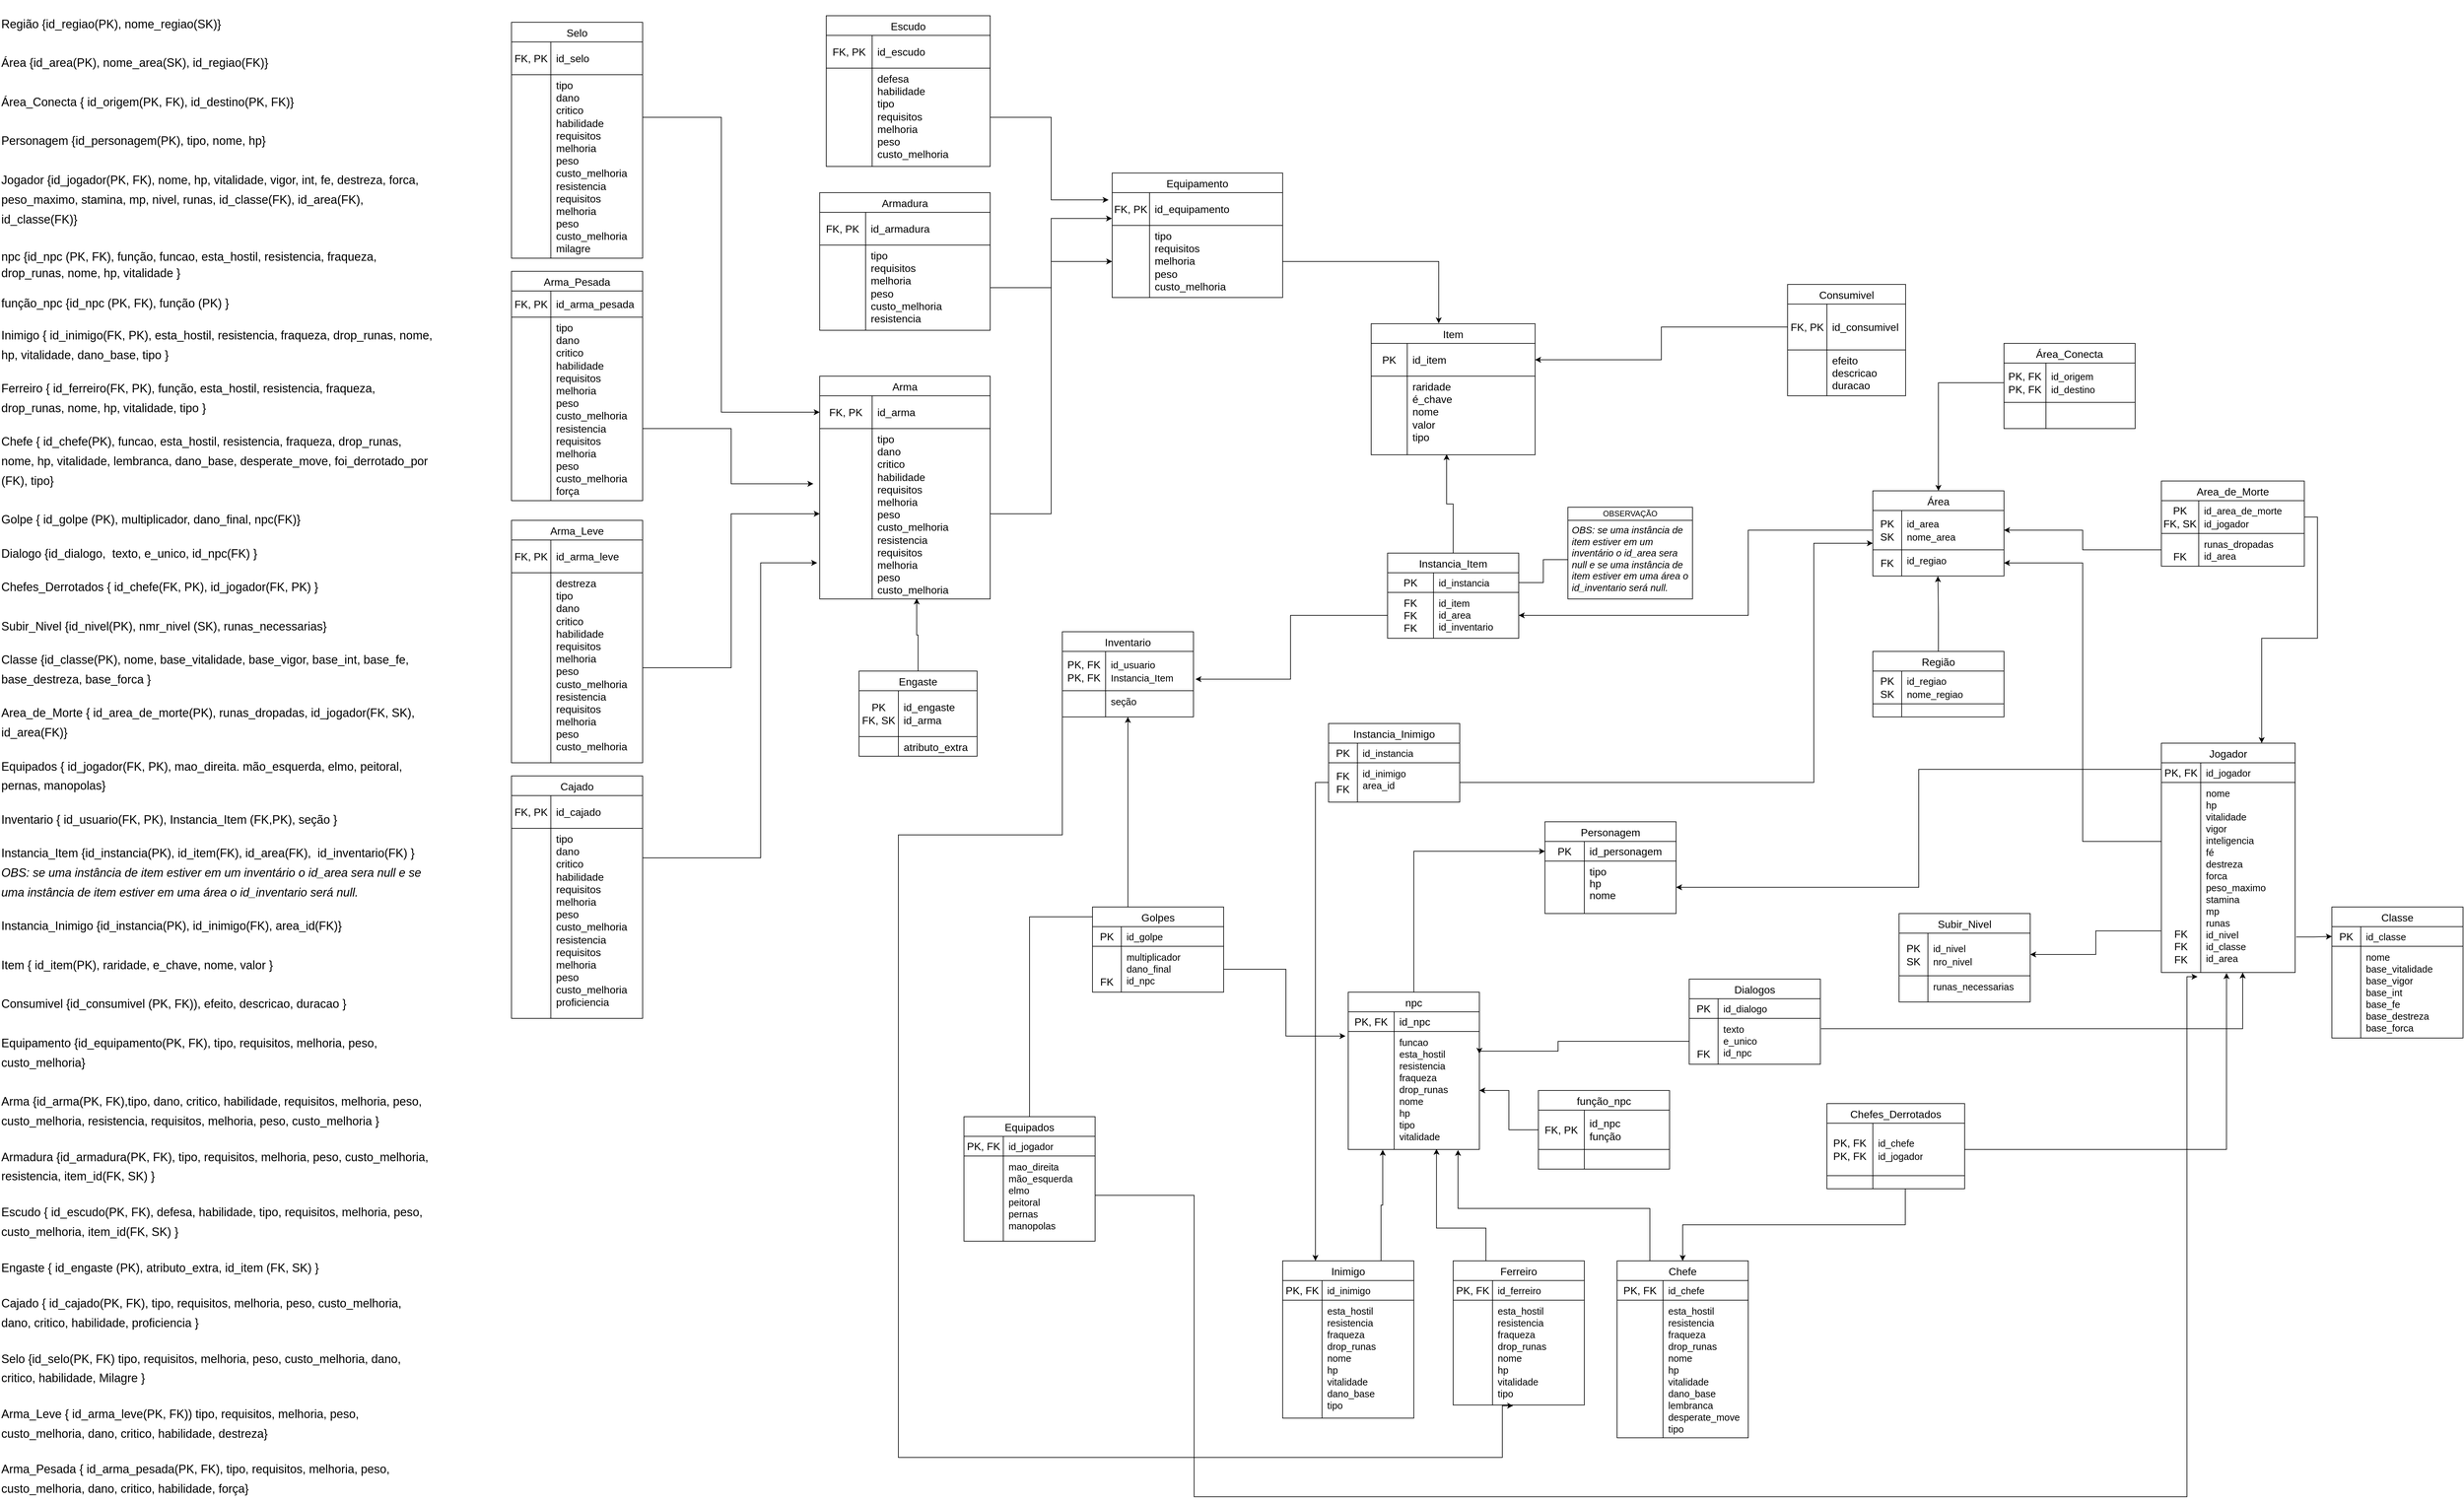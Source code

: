 <mxfile version="24.7.2" type="device">
  <diagram id="C5RBs43oDa-KdzZeNtuy" name="Page-1">
    <mxGraphModel dx="5867" dy="2840" grid="1" gridSize="10" guides="1" tooltips="1" connect="1" arrows="1" fold="1" page="1" pageScale="1" pageWidth="827" pageHeight="1169" math="0" shadow="0">
      <root>
        <mxCell id="WIyWlLk6GJQsqaUBKTNV-0" />
        <mxCell id="WIyWlLk6GJQsqaUBKTNV-1" parent="WIyWlLk6GJQsqaUBKTNV-0" />
        <mxCell id="v2UdAhtHkne79LI9UoaM-0" value="&lt;span style=&quot;font-size: 18px;&quot; id=&quot;docs-internal-guid-925710b6-7fff-e732-a554-69f1a39c68a7&quot;&gt;&lt;div style=&quot;font-size: 18px;&quot;&gt;&lt;span style=&quot;font-size: 18px; font-family: Arial, sans-serif; background-color: transparent; font-variant-numeric: normal; font-variant-east-asian: normal; font-variant-alternates: normal; font-variant-position: normal; vertical-align: baseline; white-space-collapse: preserve;&quot;&gt;&lt;br style=&quot;font-size: 18px;&quot;&gt;&lt;p dir=&quot;ltr&quot; style=&quot;line-height: 1.656; margin-top: 0pt; margin-bottom: 0pt; font-size: 18px;&quot;&gt;&lt;span style=&quot;font-size: 18px; background-color: transparent; font-variant-numeric: normal; font-variant-east-asian: normal; font-variant-alternates: normal; font-variant-position: normal; vertical-align: baseline;&quot;&gt;Região {id_regiao(PK), nome_regiao(SK)}&lt;/span&gt;&lt;/p&gt;&lt;p dir=&quot;ltr&quot; style=&quot;line-height: 1.656; margin-top: 0pt; margin-bottom: 0pt; font-size: 18px;&quot;&gt;&lt;br style=&quot;font-size: 18px;&quot;&gt;&lt;/p&gt;&lt;p dir=&quot;ltr&quot; style=&quot;line-height: 1.656; margin-top: 0pt; margin-bottom: 0pt; font-size: 18px;&quot;&gt;&lt;span style=&quot;font-size: 18px; background-color: transparent; font-variant-numeric: normal; font-variant-east-asian: normal; font-variant-alternates: normal; font-variant-position: normal; vertical-align: baseline;&quot;&gt;Área {id_area(PK), nome_area(SK), id_regiao(FK)}&lt;/span&gt;&lt;/p&gt;&lt;p dir=&quot;ltr&quot; style=&quot;line-height: 1.656; margin-top: 0pt; margin-bottom: 0pt; font-size: 18px;&quot;&gt;&lt;br style=&quot;font-size: 18px;&quot;&gt;&lt;/p&gt;&lt;p dir=&quot;ltr&quot; style=&quot;line-height: 1.656; margin-top: 0pt; margin-bottom: 0pt; font-size: 18px;&quot;&gt;&lt;span style=&quot;font-size: 18px; background-color: transparent; font-variant-numeric: normal; font-variant-east-asian: normal; font-variant-alternates: normal; font-variant-position: normal; vertical-align: baseline;&quot;&gt;Área_Conecta { id_origem(PK, FK), id_destino(PK, FK)}&lt;/span&gt;&lt;/p&gt;&lt;p dir=&quot;ltr&quot; style=&quot;line-height: 1.656; margin-top: 0pt; margin-bottom: 0pt; font-size: 18px;&quot;&gt;&lt;br style=&quot;font-size: 18px;&quot;&gt;&lt;/p&gt;&lt;p dir=&quot;ltr&quot; style=&quot;line-height: 1.656; margin-top: 0pt; margin-bottom: 0pt; font-size: 18px;&quot;&gt;&lt;span style=&quot;font-size: 18px; background-color: transparent; font-variant-numeric: normal; font-variant-east-asian: normal; font-variant-alternates: normal; font-variant-position: normal; vertical-align: baseline;&quot;&gt;Personagem {id_personagem(PK), tipo, nome, hp}&lt;/span&gt;&lt;/p&gt;&lt;p dir=&quot;ltr&quot; style=&quot;line-height: 1.656; margin-top: 0pt; margin-bottom: 0pt; font-size: 18px;&quot;&gt;&lt;br style=&quot;font-size: 18px;&quot;&gt;&lt;/p&gt;&lt;p dir=&quot;ltr&quot; style=&quot;line-height: 1.656; margin-top: 0pt; margin-bottom: 0pt; font-size: 18px;&quot;&gt;&lt;span style=&quot;font-size: 18px; background-color: transparent; font-variant-numeric: normal; font-variant-east-asian: normal; font-variant-alternates: normal; font-variant-position: normal; vertical-align: baseline;&quot;&gt;Jogador {id_jogador(PK, FK), nome, hp, vitalidade, vigor, int, fe, destreza, forca, peso_maximo, stamina, mp, nivel, runas, id_classe(FK), id_area(FK), id_classe(FK)}&lt;/span&gt;&lt;/p&gt;&lt;p dir=&quot;ltr&quot; style=&quot;line-height: 1.656; margin-top: 0pt; margin-bottom: 0pt; font-size: 18px;&quot;&gt;&lt;br style=&quot;font-size: 18px;&quot;&gt;&lt;/p&gt;&lt;p dir=&quot;ltr&quot; style=&quot;line-height: 1.38; margin-top: 0pt; margin-bottom: 0pt; font-size: 18px;&quot;&gt;&lt;span style=&quot;font-size: 18px; font-variant-numeric: normal; font-variant-east-asian: normal; font-variant-alternates: normal; font-variant-position: normal; vertical-align: baseline;&quot;&gt;npc {id_npc &lt;/span&gt;&lt;span style=&quot;font-size: 18px; background-color: transparent; font-variant-numeric: normal; font-variant-east-asian: normal; font-variant-alternates: normal; font-variant-position: normal; vertical-align: baseline;&quot;&gt;(PK, FK)&lt;/span&gt;&lt;span style=&quot;font-size: 18px; font-variant-numeric: normal; font-variant-east-asian: normal; font-variant-alternates: normal; font-variant-position: normal; vertical-align: baseline;&quot;&gt;, função,&lt;/span&gt;&lt;span style=&quot;font-size: 18px; background-color: transparent; font-variant-numeric: normal; font-variant-east-asian: normal; font-variant-alternates: normal; font-variant-position: normal; vertical-align: baseline;&quot;&gt; funcao, esta_hostil, resistencia, fraqueza, drop_runas, nome, hp, vitalidade&lt;/span&gt;&lt;span style=&quot;font-size: 18px; font-variant-numeric: normal; font-variant-east-asian: normal; font-variant-alternates: normal; font-variant-position: normal; vertical-align: baseline;&quot;&gt; }&lt;/span&gt;&lt;/p&gt;&lt;br style=&quot;font-size: 18px;&quot;&gt;&lt;p dir=&quot;ltr&quot; style=&quot;line-height: 1.38; margin-top: 0pt; margin-bottom: 0pt; font-size: 18px;&quot;&gt;&lt;span style=&quot;font-size: 18px; font-variant-numeric: normal; font-variant-east-asian: normal; font-variant-alternates: normal; font-variant-position: normal; vertical-align: baseline;&quot;&gt;função_npc {id_npc &lt;/span&gt;&lt;span style=&quot;font-size: 18px; background-color: transparent; font-variant-numeric: normal; font-variant-east-asian: normal; font-variant-alternates: normal; font-variant-position: normal; vertical-align: baseline;&quot;&gt;(PK, FK)&lt;/span&gt;&lt;span style=&quot;font-size: 18px; font-variant-numeric: normal; font-variant-east-asian: normal; font-variant-alternates: normal; font-variant-position: normal; vertical-align: baseline;&quot;&gt;, função (PK) }&lt;/span&gt;&lt;/p&gt;&lt;br style=&quot;font-size: 18px;&quot;&gt;&lt;p dir=&quot;ltr&quot; style=&quot;line-height: 1.656; margin-top: 0pt; margin-bottom: 0pt; font-size: 18px;&quot;&gt;&lt;span style=&quot;font-size: 18px; background-color: transparent; font-variant-numeric: normal; font-variant-east-asian: normal; font-variant-alternates: normal; font-variant-position: normal; vertical-align: baseline;&quot;&gt;Inimigo { id_inimigo(FK, PK), esta_hostil, resistencia, fraqueza, drop_runas, nome, hp, vitalidade, dano_base, tipo }&lt;/span&gt;&lt;/p&gt;&lt;br style=&quot;font-size: 18px;&quot;&gt;&lt;p dir=&quot;ltr&quot; style=&quot;line-height: 1.656; margin-top: 0pt; margin-bottom: 0pt; font-size: 18px;&quot;&gt;&lt;span style=&quot;font-size: 18px; background-color: transparent; font-variant-numeric: normal; font-variant-east-asian: normal; font-variant-alternates: normal; font-variant-position: normal; vertical-align: baseline;&quot;&gt;Ferreiro { id_ferreiro(FK, PK), função, esta_hostil, resistencia, fraqueza, drop_runas, nome, hp, vitalidade, tipo }&lt;/span&gt;&lt;/p&gt;&lt;br style=&quot;font-size: 18px;&quot;&gt;&lt;p dir=&quot;ltr&quot; style=&quot;line-height: 1.656; margin-top: 0pt; margin-bottom: 0pt; font-size: 18px;&quot;&gt;&lt;span style=&quot;font-size: 18px; background-color: transparent; font-variant-numeric: normal; font-variant-east-asian: normal; font-variant-alternates: normal; font-variant-position: normal; vertical-align: baseline;&quot;&gt;Chefe { id_chefe(PK), funcao, esta_hostil, resistencia, fraqueza, drop_runas, nome, hp, vitalidade, lembranca, dano_base, desperate_move, foi_derrotado_por (FK), tipo}&lt;/span&gt;&lt;/p&gt;&lt;p dir=&quot;ltr&quot; style=&quot;line-height: 1.656; margin-top: 0pt; margin-bottom: 0pt; font-size: 18px;&quot;&gt;&lt;br style=&quot;font-size: 18px;&quot;&gt;&lt;/p&gt;&lt;p dir=&quot;ltr&quot; style=&quot;line-height: 1.656; margin-top: 0pt; margin-bottom: 0pt; font-size: 18px;&quot;&gt;&lt;span style=&quot;font-size: 18px; background-color: transparent; font-variant-numeric: normal; font-variant-east-asian: normal; font-variant-alternates: normal; font-variant-position: normal; vertical-align: baseline;&quot;&gt;Golpe { id_golpe (PK), multiplicador, dano_final, npc(FK)}&lt;/span&gt;&lt;/p&gt;&lt;br style=&quot;font-size: 18px;&quot;&gt;&lt;p dir=&quot;ltr&quot; style=&quot;line-height: 1.656; margin-top: 0pt; margin-bottom: 0pt; font-size: 18px;&quot;&gt;&lt;span style=&quot;font-size: 18px; background-color: transparent; font-variant-numeric: normal; font-variant-east-asian: normal; font-variant-alternates: normal; font-variant-position: normal; vertical-align: baseline;&quot;&gt;Dialogo {id_dialogo,&amp;nbsp; texto, e_unico, id_npc(FK) }&lt;/span&gt;&lt;/p&gt;&lt;br style=&quot;font-size: 18px;&quot;&gt;&lt;p dir=&quot;ltr&quot; style=&quot;line-height: 1.656; margin-top: 0pt; margin-bottom: 0pt; font-size: 18px;&quot;&gt;&lt;span style=&quot;font-size: 18px; background-color: transparent; font-variant-numeric: normal; font-variant-east-asian: normal; font-variant-alternates: normal; font-variant-position: normal; vertical-align: baseline;&quot;&gt;Chefes_Derrotados { id_chefe(FK, PK), id_jogador(FK, PK) }&lt;/span&gt;&lt;/p&gt;&lt;p dir=&quot;ltr&quot; style=&quot;line-height: 1.656; margin-top: 0pt; margin-bottom: 0pt; font-size: 18px;&quot;&gt;&lt;br style=&quot;font-size: 18px;&quot;&gt;&lt;/p&gt;&lt;p dir=&quot;ltr&quot; style=&quot;line-height: 1.656; margin-top: 0pt; margin-bottom: 0pt; font-size: 18px;&quot;&gt;&lt;span style=&quot;font-size: 18px; background-color: transparent; font-variant-numeric: normal; font-variant-east-asian: normal; font-variant-alternates: normal; font-variant-position: normal; vertical-align: baseline;&quot;&gt;Subir_Nivel {id_nivel(PK), nmr_nivel (SK), runas_necessarias}&lt;/span&gt;&lt;/p&gt;&lt;br style=&quot;font-size: 18px;&quot;&gt;&lt;p dir=&quot;ltr&quot; style=&quot;line-height: 1.656; margin-top: 0pt; margin-bottom: 0pt; font-size: 18px;&quot;&gt;&lt;span style=&quot;font-size: 18px; background-color: transparent; font-variant-numeric: normal; font-variant-east-asian: normal; font-variant-alternates: normal; font-variant-position: normal; vertical-align: baseline;&quot;&gt;Classe {id_classe(PK), nome, base_vitalidade, base_vigor, base_int, base_fe, base_destreza, base_forca }&lt;/span&gt;&lt;/p&gt;&lt;br style=&quot;font-size: 18px;&quot;&gt;&lt;p dir=&quot;ltr&quot; style=&quot;line-height: 1.656; margin-top: 0pt; margin-bottom: 0pt; font-size: 18px;&quot;&gt;&lt;span style=&quot;font-size: 18px; background-color: transparent; font-variant-numeric: normal; font-variant-east-asian: normal; font-variant-alternates: normal; font-variant-position: normal; vertical-align: baseline;&quot;&gt;Area_de_Morte { id_area_de_morte(PK), runas_dropadas, id_jogador(FK, SK), id_area(FK)}&lt;/span&gt;&lt;/p&gt;&lt;br style=&quot;font-size: 18px;&quot;&gt;&lt;p dir=&quot;ltr&quot; style=&quot;line-height: 1.656; margin-top: 0pt; margin-bottom: 0pt; font-size: 18px;&quot;&gt;&lt;span style=&quot;font-size: 18px; background-color: transparent; font-variant-numeric: normal; font-variant-east-asian: normal; font-variant-alternates: normal; font-variant-position: normal; vertical-align: baseline;&quot;&gt;Equipados { id_jogador(FK, PK), mao_direita. mão_esquerda, elmo, peitoral, pernas, manopolas}&lt;/span&gt;&lt;/p&gt;&lt;br style=&quot;font-size: 18px;&quot;&gt;&lt;p dir=&quot;ltr&quot; style=&quot;line-height: 1.656; margin-top: 0pt; margin-bottom: 0pt; font-size: 18px;&quot;&gt;&lt;span style=&quot;font-size: 18px; background-color: transparent; font-variant-numeric: normal; font-variant-east-asian: normal; font-variant-alternates: normal; font-variant-position: normal; vertical-align: baseline;&quot;&gt;Inventario { id_usuario(FK, PK), Instancia_Item (FK,PK), seção }&lt;/span&gt;&lt;/p&gt;&lt;br style=&quot;font-size: 18px;&quot;&gt;&lt;p dir=&quot;ltr&quot; style=&quot;line-height: 1.656; margin-top: 0pt; margin-bottom: 0pt; font-size: 18px;&quot;&gt;&lt;span style=&quot;font-size: 18px; background-color: transparent; font-variant-numeric: normal; font-variant-east-asian: normal; font-variant-alternates: normal; font-variant-position: normal; vertical-align: baseline;&quot;&gt;Instancia_Item {id_instancia(PK), id_item(FK), id_area(FK),&amp;nbsp; id_inventario(FK) }&amp;nbsp;&lt;/span&gt;&lt;/p&gt;&lt;p dir=&quot;ltr&quot; style=&quot;line-height: 1.656; margin-top: 0pt; margin-bottom: 0pt; font-size: 18px;&quot;&gt;&lt;span style=&quot;font-size: 18px; background-color: transparent; font-style: italic; font-variant-numeric: normal; font-variant-east-asian: normal; font-variant-alternates: normal; font-variant-position: normal; vertical-align: baseline;&quot;&gt;OBS: se uma instância de item estiver em um inventário o id_area sera null e se uma instância de item estiver em uma área o id_inventario será null.&lt;/span&gt;&lt;/p&gt;&lt;br style=&quot;font-size: 18px;&quot;&gt;&lt;p dir=&quot;ltr&quot; style=&quot;line-height: 1.656; margin-top: 0pt; margin-bottom: 0pt; font-size: 18px;&quot;&gt;&lt;span style=&quot;font-size: 18px; background-color: transparent; font-variant-numeric: normal; font-variant-east-asian: normal; font-variant-alternates: normal; font-variant-position: normal; vertical-align: baseline;&quot;&gt;Instancia_Inimigo {id_instancia(PK), id_inimigo(FK), area_id(FK)}&amp;nbsp;&lt;/span&gt;&lt;/p&gt;&lt;p dir=&quot;ltr&quot; style=&quot;line-height: 1.656; margin-top: 0pt; margin-bottom: 0pt; font-size: 18px;&quot;&gt;&lt;br style=&quot;font-size: 18px;&quot;&gt;&lt;/p&gt;&lt;p dir=&quot;ltr&quot; style=&quot;line-height: 1.656; margin-top: 0pt; margin-bottom: 0pt; font-size: 18px;&quot;&gt;&lt;span style=&quot;font-size: 18px; background-color: transparent; font-variant-numeric: normal; font-variant-east-asian: normal; font-variant-alternates: normal; font-variant-position: normal; vertical-align: baseline;&quot;&gt;Item { id_item(PK), raridade, e_chave, nome, valor }&lt;/span&gt;&lt;/p&gt;&lt;p dir=&quot;ltr&quot; style=&quot;line-height: 1.656; margin-top: 0pt; margin-bottom: 0pt; font-size: 18px;&quot;&gt;&lt;br style=&quot;font-size: 18px;&quot;&gt;&lt;/p&gt;&lt;p dir=&quot;ltr&quot; style=&quot;line-height: 1.656; margin-top: 0pt; margin-bottom: 0pt; font-size: 18px;&quot;&gt;&lt;span style=&quot;font-size: 18px; background-color: transparent; font-variant-numeric: normal; font-variant-east-asian: normal; font-variant-alternates: normal; font-variant-position: normal; vertical-align: baseline;&quot;&gt;Consumivel {id_consumivel (PK, FK)), efeito, descricao, duracao }&lt;/span&gt;&lt;/p&gt;&lt;p dir=&quot;ltr&quot; style=&quot;line-height: 1.656; margin-top: 0pt; margin-bottom: 0pt; font-size: 18px;&quot;&gt;&lt;br style=&quot;font-size: 18px;&quot;&gt;&lt;/p&gt;&lt;p dir=&quot;ltr&quot; style=&quot;line-height: 1.656; margin-top: 0pt; margin-bottom: 0pt; font-size: 18px;&quot;&gt;&lt;span style=&quot;font-size: 18px; background-color: transparent; font-variant-numeric: normal; font-variant-east-asian: normal; font-variant-alternates: normal; font-variant-position: normal; vertical-align: baseline;&quot;&gt;Equipamento {id_equipamento(PK, FK), tipo, requisitos, melhoria, peso, custo_melhoria}&lt;/span&gt;&lt;/p&gt;&lt;p dir=&quot;ltr&quot; style=&quot;line-height: 1.656; margin-top: 0pt; margin-bottom: 0pt; font-size: 18px;&quot;&gt;&lt;br style=&quot;font-size: 18px;&quot;&gt;&lt;/p&gt;&lt;p dir=&quot;ltr&quot; style=&quot;line-height: 1.656; margin-top: 0pt; margin-bottom: 0pt; font-size: 18px;&quot;&gt;&lt;span style=&quot;font-size: 18px; background-color: transparent; font-variant-numeric: normal; font-variant-east-asian: normal; font-variant-alternates: normal; font-variant-position: normal; vertical-align: baseline;&quot;&gt;Arma {id_arma(PK, FK),tipo, dano, critico, habilidade, requisitos, melhoria, peso, custo_melhoria, resistencia, requisitos, melhoria, peso, custo_melhoria }&lt;/span&gt;&lt;/p&gt;&lt;p dir=&quot;ltr&quot; style=&quot;line-height: 1.38; margin-top: 0pt; margin-bottom: 0pt; font-size: 18px;&quot;&gt;&lt;br style=&quot;font-size: 18px;&quot;&gt;&lt;/p&gt;&lt;p dir=&quot;ltr&quot; style=&quot;line-height: 1.656; margin-top: 0pt; margin-bottom: 0pt; font-size: 18px;&quot;&gt;&lt;span style=&quot;font-size: 18px; background-color: transparent; font-variant-numeric: normal; font-variant-east-asian: normal; font-variant-alternates: normal; font-variant-position: normal; vertical-align: baseline;&quot;&gt;Armadura {id_armadura(PK, FK), tipo, requisitos, melhoria, peso, custo_melhoria, resistencia, item_id(FK, SK) }&lt;/span&gt;&lt;/p&gt;&lt;p dir=&quot;ltr&quot; style=&quot;line-height: 1.38; margin-top: 0pt; margin-bottom: 0pt; font-size: 18px;&quot;&gt;&lt;br style=&quot;font-size: 18px;&quot;&gt;&lt;/p&gt;&lt;p dir=&quot;ltr&quot; style=&quot;line-height: 1.656; margin-top: 0pt; margin-bottom: 0pt; font-size: 18px;&quot;&gt;&lt;span style=&quot;font-size: 18px; background-color: transparent; font-variant-numeric: normal; font-variant-east-asian: normal; font-variant-alternates: normal; font-variant-position: normal; vertical-align: baseline;&quot;&gt;Escudo { id_escudo(PK, FK), defesa, habilidade, tipo, requisitos, melhoria, peso, custo_melhoria, item_id(FK, SK) }&lt;/span&gt;&lt;/p&gt;&lt;p dir=&quot;ltr&quot; style=&quot;line-height: 1.38; margin-top: 0pt; margin-bottom: 0pt; font-size: 18px;&quot;&gt;&lt;br style=&quot;font-size: 18px;&quot;&gt;&lt;/p&gt;&lt;p dir=&quot;ltr&quot; style=&quot;line-height: 1.656; margin-top: 0pt; margin-bottom: 0pt; font-size: 18px;&quot;&gt;&lt;span style=&quot;font-size: 18px; background-color: transparent; font-variant-numeric: normal; font-variant-east-asian: normal; font-variant-alternates: normal; font-variant-position: normal; vertical-align: baseline;&quot;&gt;Engaste { id_engaste (PK), atributo_extra, id_item (FK, SK) }&lt;/span&gt;&lt;/p&gt;&lt;p dir=&quot;ltr&quot; style=&quot;line-height: 1.38; margin-top: 0pt; margin-bottom: 0pt; font-size: 18px;&quot;&gt;&lt;br style=&quot;font-size: 18px;&quot;&gt;&lt;/p&gt;&lt;p dir=&quot;ltr&quot; style=&quot;line-height: 1.656; margin-top: 0pt; margin-bottom: 0pt; font-size: 18px;&quot;&gt;&lt;span style=&quot;font-size: 18px; background-color: transparent; font-variant-numeric: normal; font-variant-east-asian: normal; font-variant-alternates: normal; font-variant-position: normal; vertical-align: baseline;&quot;&gt;Cajado { id_cajado(PK, FK), tipo, requisitos, melhoria, peso, custo_melhoria, dano, critico, habilidade, proficiencia }&lt;/span&gt;&lt;/p&gt;&lt;p dir=&quot;ltr&quot; style=&quot;line-height: 1.38; margin-top: 0pt; margin-bottom: 0pt; font-size: 18px;&quot;&gt;&lt;br style=&quot;font-size: 18px;&quot;&gt;&lt;/p&gt;&lt;p dir=&quot;ltr&quot; style=&quot;line-height: 1.656; margin-top: 0pt; margin-bottom: 0pt; font-size: 18px;&quot;&gt;&lt;span style=&quot;font-size: 18px; background-color: transparent; font-variant-numeric: normal; font-variant-east-asian: normal; font-variant-alternates: normal; font-variant-position: normal; vertical-align: baseline;&quot;&gt;Selo {id_selo(PK, FK) tipo, requisitos, melhoria, peso, custo_melhoria, dano, critico, habilidade, Milagre }&lt;/span&gt;&lt;/p&gt;&lt;p dir=&quot;ltr&quot; style=&quot;line-height: 1.38; margin-top: 0pt; margin-bottom: 0pt; font-size: 18px;&quot;&gt;&lt;br style=&quot;font-size: 18px;&quot;&gt;&lt;/p&gt;&lt;p dir=&quot;ltr&quot; style=&quot;line-height: 1.656; margin-top: 0pt; margin-bottom: 0pt; font-size: 18px;&quot;&gt;&lt;span style=&quot;font-size: 18px; background-color: transparent; font-variant-numeric: normal; font-variant-east-asian: normal; font-variant-alternates: normal; font-variant-position: normal; vertical-align: baseline;&quot;&gt;Arma_Leve { id_arma_leve(PK, FK)) tipo, requisitos, melhoria, peso, custo_melhoria, dano, critico, habilidade, destreza}&lt;/span&gt;&lt;/p&gt;&lt;p dir=&quot;ltr&quot; style=&quot;line-height: 1.38; margin-top: 0pt; margin-bottom: 0pt; font-size: 18px;&quot;&gt;&lt;br style=&quot;font-size: 18px;&quot;&gt;&lt;/p&gt;&lt;p dir=&quot;ltr&quot; style=&quot;line-height: 1.656; margin-top: 0pt; margin-bottom: 0pt; font-size: 18px;&quot;&gt;&lt;span style=&quot;font-size: 18px; background-color: transparent; font-variant-numeric: normal; font-variant-east-asian: normal; font-variant-alternates: normal; font-variant-position: normal; vertical-align: baseline;&quot;&gt;Arma_Pesada { id_arma_pesada(PK, FK), tipo, requisitos, melhoria, peso, custo_melhoria, dano, critico, habilidade, força}&lt;/span&gt;&lt;/p&gt;&lt;/span&gt;&lt;/div&gt;&lt;/span&gt;" style="text;strokeColor=none;align=left;fillColor=none;html=1;verticalAlign=middle;whiteSpace=wrap;rounded=0;fontSize=18;" parent="WIyWlLk6GJQsqaUBKTNV-1" vertex="1">
          <mxGeometry x="189" y="260" width="660" height="1780" as="geometry" />
        </mxCell>
        <mxCell id="v2UdAhtHkne79LI9UoaM-30" value="Região " style="shape=table;startSize=30;container=1;collapsible=0;childLayout=tableLayout;fixedRows=1;rowLines=0;fontStyle=0;strokeColor=default;fontSize=16;" parent="WIyWlLk6GJQsqaUBKTNV-1" vertex="1">
          <mxGeometry x="3045" y="1000" width="200" height="100" as="geometry" />
        </mxCell>
        <mxCell id="v2UdAhtHkne79LI9UoaM-31" value="" style="shape=tableRow;horizontal=0;startSize=0;swimlaneHead=0;swimlaneBody=0;top=0;left=0;bottom=0;right=0;collapsible=0;dropTarget=0;fillColor=none;points=[[0,0.5],[1,0.5]];portConstraint=eastwest;strokeColor=inherit;fontSize=16;" parent="v2UdAhtHkne79LI9UoaM-30" vertex="1">
          <mxGeometry y="30" width="200" height="50" as="geometry" />
        </mxCell>
        <mxCell id="v2UdAhtHkne79LI9UoaM-32" value="PK&lt;div&gt;SK&lt;/div&gt;" style="shape=partialRectangle;html=1;whiteSpace=wrap;connectable=0;fillColor=none;top=0;left=0;bottom=0;right=0;overflow=hidden;pointerEvents=1;strokeColor=inherit;fontSize=16;" parent="v2UdAhtHkne79LI9UoaM-31" vertex="1">
          <mxGeometry width="44" height="50" as="geometry">
            <mxRectangle width="44" height="50" as="alternateBounds" />
          </mxGeometry>
        </mxCell>
        <mxCell id="v2UdAhtHkne79LI9UoaM-33" value="&lt;span id=&quot;docs-internal-guid-9de013d8-7fff-9b33-baa0-55acf734d3be&quot;&gt;&lt;span style=&quot;font-size: 11pt; font-family: Arial, sans-serif; background-color: transparent; font-variant-numeric: normal; font-variant-east-asian: normal; font-variant-alternates: normal; font-variant-position: normal; vertical-align: baseline; white-space-collapse: preserve;&quot;&gt;id_regiao&lt;/span&gt;&lt;/span&gt;&lt;div&gt;&lt;span id=&quot;docs-internal-guid-81cacb7f-7fff-ba41-0c7b-e25bcdb17807&quot;&gt;&lt;span style=&quot;font-size: 11pt; font-family: Arial, sans-serif; background-color: transparent; font-variant-numeric: normal; font-variant-east-asian: normal; font-variant-alternates: normal; font-variant-position: normal; vertical-align: baseline; white-space-collapse: preserve;&quot;&gt;nome_regiao&lt;/span&gt;&lt;/span&gt;&lt;span&gt;&lt;span style=&quot;font-size: 11pt; font-family: Arial, sans-serif; background-color: transparent; font-variant-numeric: normal; font-variant-east-asian: normal; font-variant-alternates: normal; font-variant-position: normal; vertical-align: baseline; white-space-collapse: preserve;&quot;&gt;&lt;br&gt;&lt;/span&gt;&lt;/span&gt;&lt;/div&gt;" style="shape=partialRectangle;html=1;whiteSpace=wrap;connectable=0;fillColor=none;top=0;left=0;bottom=0;right=0;align=left;spacingLeft=6;overflow=hidden;strokeColor=inherit;fontSize=16;horizontal=1;" parent="v2UdAhtHkne79LI9UoaM-31" vertex="1">
          <mxGeometry x="44" width="156" height="50" as="geometry">
            <mxRectangle width="156" height="50" as="alternateBounds" />
          </mxGeometry>
        </mxCell>
        <mxCell id="v2UdAhtHkne79LI9UoaM-34" value="" style="shape=tableRow;horizontal=0;startSize=0;swimlaneHead=0;swimlaneBody=0;top=0;left=0;bottom=0;right=0;collapsible=0;dropTarget=0;fillColor=none;points=[[0,0.5],[1,0.5]];portConstraint=eastwest;strokeColor=inherit;fontSize=16;verticalAlign=top;" parent="v2UdAhtHkne79LI9UoaM-30" vertex="1">
          <mxGeometry y="80" width="200" height="20" as="geometry" />
        </mxCell>
        <mxCell id="v2UdAhtHkne79LI9UoaM-35" value="" style="shape=partialRectangle;html=1;whiteSpace=wrap;connectable=0;fillColor=none;top=1;left=0;bottom=1;right=0;overflow=hidden;strokeColor=inherit;fontSize=16;noLabel=0;snapToPoint=0;" parent="v2UdAhtHkne79LI9UoaM-34" vertex="1">
          <mxGeometry width="44" height="20" as="geometry">
            <mxRectangle width="44" height="20" as="alternateBounds" />
          </mxGeometry>
        </mxCell>
        <mxCell id="v2UdAhtHkne79LI9UoaM-36" value="&lt;p style=&quot;line-height: 100%; margin-top: 2px; margin-bottom: 2px;&quot;&gt;&lt;br&gt;&lt;/p&gt;" style="shape=partialRectangle;html=1;whiteSpace=wrap;connectable=0;fillColor=none;top=1;left=0;bottom=1;right=0;align=left;spacingLeft=6;overflow=hidden;strokeColor=inherit;fontSize=16;noLabel=0;snapToPoint=0;horizontal=1;verticalAlign=top;" parent="v2UdAhtHkne79LI9UoaM-34" vertex="1">
          <mxGeometry x="44" width="156" height="20" as="geometry">
            <mxRectangle width="156" height="20" as="alternateBounds" />
          </mxGeometry>
        </mxCell>
        <mxCell id="v2UdAhtHkne79LI9UoaM-37" value="Área" style="shape=table;startSize=30;container=1;collapsible=0;childLayout=tableLayout;fixedRows=1;rowLines=0;fontStyle=0;strokeColor=default;fontSize=16;" parent="WIyWlLk6GJQsqaUBKTNV-1" vertex="1">
          <mxGeometry x="3045" y="755" width="200" height="130" as="geometry" />
        </mxCell>
        <mxCell id="v2UdAhtHkne79LI9UoaM-38" value="" style="shape=tableRow;horizontal=0;startSize=0;swimlaneHead=0;swimlaneBody=0;top=0;left=0;bottom=0;right=0;collapsible=0;dropTarget=0;fillColor=none;points=[[0,0.5],[1,0.5]];portConstraint=eastwest;strokeColor=inherit;fontSize=16;" parent="v2UdAhtHkne79LI9UoaM-37" vertex="1">
          <mxGeometry y="30" width="200" height="60" as="geometry" />
        </mxCell>
        <mxCell id="v2UdAhtHkne79LI9UoaM-39" value="PK&lt;div&gt;SK&lt;/div&gt;" style="shape=partialRectangle;html=1;whiteSpace=wrap;connectable=0;fillColor=none;top=0;left=0;bottom=0;right=0;overflow=hidden;pointerEvents=1;strokeColor=inherit;fontSize=16;" parent="v2UdAhtHkne79LI9UoaM-38" vertex="1">
          <mxGeometry width="44" height="60" as="geometry">
            <mxRectangle width="44" height="60" as="alternateBounds" />
          </mxGeometry>
        </mxCell>
        <mxCell id="v2UdAhtHkne79LI9UoaM-40" value="&lt;span id=&quot;docs-internal-guid-b573afe4-7fff-6cf1-a72c-a2d62d699c4b&quot;&gt;&lt;span style=&quot;font-size: 11pt; font-family: Arial, sans-serif; background-color: transparent; font-variant-numeric: normal; font-variant-east-asian: normal; font-variant-alternates: normal; font-variant-position: normal; vertical-align: baseline; white-space-collapse: preserve;&quot;&gt;id_area&lt;/span&gt;&lt;/span&gt;&lt;div&gt;&lt;span id=&quot;docs-internal-guid-5008f0fb-7fff-fd4a-83f7-17b81c33ce65&quot;&gt;&lt;span style=&quot;font-size: 11pt; font-family: Arial, sans-serif; background-color: transparent; font-variant-numeric: normal; font-variant-east-asian: normal; font-variant-alternates: normal; font-variant-position: normal; vertical-align: baseline; white-space-collapse: preserve;&quot;&gt;nome_area&lt;/span&gt;&lt;/span&gt;&lt;br&gt;&lt;/div&gt;" style="shape=partialRectangle;html=1;whiteSpace=wrap;connectable=0;fillColor=none;top=0;left=0;bottom=0;right=0;align=left;spacingLeft=6;overflow=hidden;strokeColor=inherit;fontSize=16;horizontal=1;" parent="v2UdAhtHkne79LI9UoaM-38" vertex="1">
          <mxGeometry x="44" width="156" height="60" as="geometry">
            <mxRectangle width="156" height="60" as="alternateBounds" />
          </mxGeometry>
        </mxCell>
        <mxCell id="v2UdAhtHkne79LI9UoaM-41" value="" style="shape=tableRow;horizontal=0;startSize=0;swimlaneHead=0;swimlaneBody=0;top=0;left=0;bottom=0;right=0;collapsible=0;dropTarget=0;fillColor=none;points=[[0,0.5],[1,0.5]];portConstraint=eastwest;strokeColor=inherit;fontSize=16;verticalAlign=top;" parent="v2UdAhtHkne79LI9UoaM-37" vertex="1">
          <mxGeometry y="90" width="200" height="40" as="geometry" />
        </mxCell>
        <mxCell id="v2UdAhtHkne79LI9UoaM-42" value="FK" style="shape=partialRectangle;html=1;whiteSpace=wrap;connectable=0;fillColor=none;top=1;left=0;bottom=1;right=0;overflow=hidden;strokeColor=inherit;fontSize=16;noLabel=0;snapToPoint=0;" parent="v2UdAhtHkne79LI9UoaM-41" vertex="1">
          <mxGeometry width="44" height="40" as="geometry">
            <mxRectangle width="44" height="40" as="alternateBounds" />
          </mxGeometry>
        </mxCell>
        <mxCell id="v2UdAhtHkne79LI9UoaM-43" value="&lt;p style=&quot;line-height: 100%; margin-top: 2px; margin-bottom: 2px;&quot;&gt;&lt;span id=&quot;docs-internal-guid-73743eb3-7fff-0ede-8437-65463135ddfc&quot;&gt;&lt;span style=&quot;font-size: 11pt; font-family: Arial, sans-serif; background-color: transparent; font-variant-numeric: normal; font-variant-east-asian: normal; font-variant-alternates: normal; font-variant-position: normal; vertical-align: baseline; white-space-collapse: preserve;&quot;&gt;id_regiao&lt;/span&gt;&lt;/span&gt;&lt;br&gt;&lt;/p&gt;" style="shape=partialRectangle;html=1;whiteSpace=wrap;connectable=0;fillColor=none;top=1;left=0;bottom=1;right=0;align=left;spacingLeft=6;overflow=hidden;strokeColor=inherit;fontSize=16;noLabel=0;snapToPoint=0;horizontal=1;verticalAlign=top;" parent="v2UdAhtHkne79LI9UoaM-41" vertex="1">
          <mxGeometry x="44" width="156" height="40" as="geometry">
            <mxRectangle width="156" height="40" as="alternateBounds" />
          </mxGeometry>
        </mxCell>
        <mxCell id="v2UdAhtHkne79LI9UoaM-46" value="Jogador" style="shape=table;startSize=30;container=1;collapsible=0;childLayout=tableLayout;fixedRows=1;rowLines=0;fontStyle=0;strokeColor=default;fontSize=16;" parent="WIyWlLk6GJQsqaUBKTNV-1" vertex="1">
          <mxGeometry x="3485" y="1140" width="204" height="350" as="geometry" />
        </mxCell>
        <mxCell id="v2UdAhtHkne79LI9UoaM-47" value="" style="shape=tableRow;horizontal=0;startSize=0;swimlaneHead=0;swimlaneBody=0;top=0;left=0;bottom=0;right=0;collapsible=0;dropTarget=0;fillColor=none;points=[[0,0.5],[1,0.5]];portConstraint=eastwest;strokeColor=inherit;fontSize=16;" parent="v2UdAhtHkne79LI9UoaM-46" vertex="1">
          <mxGeometry y="30" width="204" height="30" as="geometry" />
        </mxCell>
        <mxCell id="v2UdAhtHkne79LI9UoaM-48" value="PK, FK" style="shape=partialRectangle;html=1;whiteSpace=wrap;connectable=0;fillColor=none;top=0;left=0;bottom=0;right=0;overflow=hidden;pointerEvents=1;strokeColor=inherit;fontSize=16;" parent="v2UdAhtHkne79LI9UoaM-47" vertex="1">
          <mxGeometry width="60" height="30" as="geometry">
            <mxRectangle width="60" height="30" as="alternateBounds" />
          </mxGeometry>
        </mxCell>
        <mxCell id="v2UdAhtHkne79LI9UoaM-49" value="&lt;span id=&quot;docs-internal-guid-e88bfac6-7fff-c64e-e870-2d8f429155b9&quot;&gt;&lt;span style=&quot;font-size: 11pt; font-family: Arial, sans-serif; background-color: transparent; font-variant-numeric: normal; font-variant-east-asian: normal; font-variant-alternates: normal; font-variant-position: normal; vertical-align: baseline; white-space-collapse: preserve;&quot;&gt;id_jogador&lt;/span&gt;&lt;/span&gt;" style="shape=partialRectangle;html=1;whiteSpace=wrap;connectable=0;fillColor=none;top=0;left=0;bottom=0;right=0;align=left;spacingLeft=6;overflow=hidden;strokeColor=inherit;fontSize=16;horizontal=1;" parent="v2UdAhtHkne79LI9UoaM-47" vertex="1">
          <mxGeometry x="60" width="144" height="30" as="geometry">
            <mxRectangle width="144" height="30" as="alternateBounds" />
          </mxGeometry>
        </mxCell>
        <mxCell id="v2UdAhtHkne79LI9UoaM-50" value="" style="shape=tableRow;horizontal=0;startSize=0;swimlaneHead=0;swimlaneBody=0;top=0;left=0;bottom=0;right=0;collapsible=0;dropTarget=0;fillColor=none;points=[[0,0.5],[1,0.5]];portConstraint=eastwest;strokeColor=inherit;fontSize=16;verticalAlign=top;" parent="v2UdAhtHkne79LI9UoaM-46" vertex="1">
          <mxGeometry y="60" width="204" height="290" as="geometry" />
        </mxCell>
        <mxCell id="v2UdAhtHkne79LI9UoaM-51" value="&lt;div&gt;&lt;br&gt;&lt;/div&gt;&lt;div&gt;&lt;br&gt;&lt;/div&gt;&lt;div&gt;&lt;br&gt;&lt;/div&gt;&lt;div&gt;&lt;br&gt;&lt;/div&gt;&lt;div&gt;&lt;br&gt;&lt;/div&gt;&lt;div&gt;&lt;br&gt;&lt;/div&gt;&lt;div&gt;&lt;br&gt;&lt;/div&gt;&lt;div&gt;&lt;br&gt;&lt;/div&gt;&lt;div&gt;&lt;br&gt;&lt;/div&gt;&lt;div&gt;&lt;br&gt;&lt;/div&gt;&lt;div&gt;&lt;br&gt;&lt;/div&gt;&lt;div&gt;FK&lt;/div&gt;&lt;div&gt;FK&lt;/div&gt;&lt;div&gt;FK&lt;/div&gt;" style="shape=partialRectangle;html=1;whiteSpace=wrap;connectable=0;fillColor=none;top=1;left=0;bottom=1;right=0;overflow=hidden;strokeColor=inherit;fontSize=16;noLabel=0;snapToPoint=0;" parent="v2UdAhtHkne79LI9UoaM-50" vertex="1">
          <mxGeometry width="60" height="290" as="geometry">
            <mxRectangle width="60" height="290" as="alternateBounds" />
          </mxGeometry>
        </mxCell>
        <mxCell id="v2UdAhtHkne79LI9UoaM-52" value="&lt;p style=&quot;line-height: 100%; margin-top: 2px; margin-bottom: 2px;&quot;&gt;&lt;span id=&quot;docs-internal-guid-9f9c761b-7fff-f7ba-615e-49f5319a1079&quot;&gt;&lt;span style=&quot;font-size: 11pt; font-family: Arial, sans-serif; background-color: transparent; font-variant-numeric: normal; font-variant-east-asian: normal; font-variant-alternates: normal; font-variant-position: normal; vertical-align: baseline; white-space-collapse: preserve;&quot;&gt;nome&lt;/span&gt;&lt;/span&gt;&lt;br&gt;&lt;/p&gt;&lt;p style=&quot;line-height: 100%; margin-top: 2px; margin-bottom: 2px;&quot;&gt;&lt;span id=&quot;docs-internal-guid-078480d4-7fff-15d0-8b8c-13f725acce4c&quot;&gt;&lt;span style=&quot;font-size: 11pt; font-family: Arial, sans-serif; background-color: transparent; font-variant-numeric: normal; font-variant-east-asian: normal; font-variant-alternates: normal; font-variant-position: normal; vertical-align: baseline; white-space-collapse: preserve;&quot;&gt;hp&lt;/span&gt;&lt;/span&gt;&lt;span&gt;&lt;span style=&quot;font-size: 11pt; font-family: Arial, sans-serif; background-color: transparent; font-variant-numeric: normal; font-variant-east-asian: normal; font-variant-alternates: normal; font-variant-position: normal; vertical-align: baseline; white-space-collapse: preserve;&quot;&gt;&lt;br&gt;&lt;/span&gt;&lt;/span&gt;&lt;/p&gt;&lt;p style=&quot;line-height: 100%; margin-top: 2px; margin-bottom: 2px;&quot;&gt;&lt;span id=&quot;docs-internal-guid-be2ab53c-7fff-2585-26b5-68bac440c4f4&quot;&gt;&lt;span style=&quot;font-size: 11pt; font-family: Arial, sans-serif; background-color: transparent; font-variant-numeric: normal; font-variant-east-asian: normal; font-variant-alternates: normal; font-variant-position: normal; vertical-align: baseline; white-space-collapse: preserve;&quot;&gt;vitalidade&lt;/span&gt;&lt;/span&gt;&lt;span&gt;&lt;span style=&quot;font-size: 11pt; font-family: Arial, sans-serif; background-color: transparent; font-variant-numeric: normal; font-variant-east-asian: normal; font-variant-alternates: normal; font-variant-position: normal; vertical-align: baseline; white-space-collapse: preserve;&quot;&gt;&lt;br&gt;&lt;/span&gt;&lt;/span&gt;&lt;/p&gt;&lt;p style=&quot;line-height: 100%; margin-top: 2px; margin-bottom: 2px;&quot;&gt;&lt;span id=&quot;docs-internal-guid-0e669ab7-7fff-36fa-9d7c-b0061460c1b1&quot;&gt;&lt;span style=&quot;font-size: 11pt; font-family: Arial, sans-serif; background-color: transparent; font-variant-numeric: normal; font-variant-east-asian: normal; font-variant-alternates: normal; font-variant-position: normal; vertical-align: baseline; white-space-collapse: preserve;&quot;&gt;vigor&lt;/span&gt;&lt;/span&gt;&lt;span&gt;&lt;span style=&quot;font-size: 11pt; font-family: Arial, sans-serif; background-color: transparent; font-variant-numeric: normal; font-variant-east-asian: normal; font-variant-alternates: normal; font-variant-position: normal; vertical-align: baseline; white-space-collapse: preserve;&quot;&gt;&lt;br&gt;&lt;/span&gt;&lt;/span&gt;&lt;/p&gt;&lt;p style=&quot;line-height: 100%; margin-top: 2px; margin-bottom: 2px;&quot;&gt;&lt;span id=&quot;docs-internal-guid-48d795de-7fff-4ca6-87a7-32a16a1d3475&quot;&gt;&lt;span style=&quot;font-size: 11pt; font-family: Arial, sans-serif; background-color: transparent; font-variant-numeric: normal; font-variant-east-asian: normal; font-variant-alternates: normal; font-variant-position: normal; vertical-align: baseline; white-space-collapse: preserve;&quot;&gt;inteligencia&lt;/span&gt;&lt;/span&gt;&lt;/p&gt;&lt;p style=&quot;line-height: 100%; margin-top: 2px; margin-bottom: 2px;&quot;&gt;&lt;span style=&quot;background-color: transparent; font-family: Arial, sans-serif; font-size: 11pt; white-space-collapse: preserve;&quot;&gt;fé&lt;/span&gt;&lt;/p&gt;&lt;p style=&quot;line-height: 100%; margin-top: 2px; margin-bottom: 2px;&quot;&gt;&lt;span id=&quot;docs-internal-guid-96ec707c-7fff-7b85-a313-1b728ab4c4f4&quot;&gt;&lt;span style=&quot;font-size: 11pt; font-family: Arial, sans-serif; background-color: transparent; font-variant-numeric: normal; font-variant-east-asian: normal; font-variant-alternates: normal; font-variant-position: normal; vertical-align: baseline; white-space-collapse: preserve;&quot;&gt;destreza&lt;/span&gt;&lt;/span&gt;&lt;span&gt;&lt;span style=&quot;font-size: 11pt; font-family: Arial, sans-serif; background-color: transparent; font-variant-numeric: normal; font-variant-east-asian: normal; font-variant-alternates: normal; font-variant-position: normal; vertical-align: baseline; white-space-collapse: preserve;&quot;&gt;&lt;br&gt;&lt;/span&gt;&lt;/span&gt;&lt;/p&gt;&lt;p style=&quot;line-height: 100%; margin-top: 2px; margin-bottom: 2px;&quot;&gt;&lt;span id=&quot;docs-internal-guid-cd93c1f4-7fff-a164-152d-51d7bb64dcba&quot;&gt;&lt;span style=&quot;font-size: 11pt; font-family: Arial, sans-serif; background-color: transparent; font-variant-numeric: normal; font-variant-east-asian: normal; font-variant-alternates: normal; font-variant-position: normal; vertical-align: baseline; white-space-collapse: preserve;&quot;&gt;forca&lt;/span&gt;&lt;/span&gt;&lt;span&gt;&lt;span style=&quot;font-size: 11pt; font-family: Arial, sans-serif; background-color: transparent; font-variant-numeric: normal; font-variant-east-asian: normal; font-variant-alternates: normal; font-variant-position: normal; vertical-align: baseline; white-space-collapse: preserve;&quot;&gt;&lt;br&gt;&lt;/span&gt;&lt;/span&gt;&lt;/p&gt;&lt;p style=&quot;line-height: 100%; margin-top: 2px; margin-bottom: 2px;&quot;&gt;&lt;span id=&quot;docs-internal-guid-ab870ddc-7fff-c733-4c4e-f307968c8ce8&quot;&gt;&lt;span style=&quot;font-size: 11pt; font-family: Arial, sans-serif; background-color: transparent; font-variant-numeric: normal; font-variant-east-asian: normal; font-variant-alternates: normal; font-variant-position: normal; vertical-align: baseline; white-space-collapse: preserve;&quot;&gt;peso_maximo&lt;/span&gt;&lt;/span&gt;&lt;span&gt;&lt;span style=&quot;font-size: 11pt; font-family: Arial, sans-serif; background-color: transparent; font-variant-numeric: normal; font-variant-east-asian: normal; font-variant-alternates: normal; font-variant-position: normal; vertical-align: baseline; white-space-collapse: preserve;&quot;&gt;&lt;br&gt;&lt;/span&gt;&lt;/span&gt;&lt;/p&gt;&lt;p style=&quot;line-height: 100%; margin-top: 2px; margin-bottom: 2px;&quot;&gt;&lt;span id=&quot;docs-internal-guid-4bc39bea-7fff-d59a-d738-ee54279208b9&quot;&gt;&lt;span style=&quot;font-size: 11pt; font-family: Arial, sans-serif; background-color: transparent; font-variant-numeric: normal; font-variant-east-asian: normal; font-variant-alternates: normal; font-variant-position: normal; vertical-align: baseline; white-space-collapse: preserve;&quot;&gt;stamina&lt;/span&gt;&lt;/span&gt;&lt;span&gt;&lt;span style=&quot;font-size: 11pt; font-family: Arial, sans-serif; background-color: transparent; font-variant-numeric: normal; font-variant-east-asian: normal; font-variant-alternates: normal; font-variant-position: normal; vertical-align: baseline; white-space-collapse: preserve;&quot;&gt;&lt;br&gt;&lt;/span&gt;&lt;/span&gt;&lt;/p&gt;&lt;p style=&quot;line-height: 100%; margin-top: 2px; margin-bottom: 2px;&quot;&gt;&lt;span id=&quot;docs-internal-guid-f1aa317a-7fff-e3e8-5c72-22b1e95f97a4&quot;&gt;&lt;span style=&quot;font-size: 11pt; font-family: Arial, sans-serif; background-color: transparent; font-variant-numeric: normal; font-variant-east-asian: normal; font-variant-alternates: normal; font-variant-position: normal; vertical-align: baseline; white-space-collapse: preserve;&quot;&gt;mp&lt;/span&gt;&lt;/span&gt;&lt;/p&gt;&lt;p style=&quot;line-height: 100%; margin-top: 2px; margin-bottom: 2px;&quot;&gt;&lt;font face=&quot;Arial, sans-serif&quot;&gt;&lt;span style=&quot;font-size: 14.667px; white-space-collapse: preserve;&quot;&gt;runas&lt;/span&gt;&lt;/font&gt;&lt;/p&gt;&lt;p style=&quot;line-height: 100%; margin-top: 2px; margin-bottom: 2px;&quot;&gt;&lt;span style=&quot;font-family: Arial, sans-serif; font-size: 14.667px; white-space-collapse: preserve;&quot;&gt;id_nivel&lt;/span&gt;&lt;font face=&quot;Arial, sans-serif&quot;&gt;&lt;span style=&quot;font-size: 14.667px; white-space-collapse: preserve;&quot;&gt;&lt;br&gt;&lt;/span&gt;&lt;/font&gt;&lt;/p&gt;&lt;p style=&quot;line-height: 100%; margin-top: 2px; margin-bottom: 2px;&quot;&gt;&lt;span id=&quot;docs-internal-guid-c7af0949-7fff-1a3b-9dbf-634b6a9e9e4d&quot;&gt;&lt;span style=&quot;font-size: 11pt; font-family: Arial, sans-serif; background-color: transparent; font-variant-numeric: normal; font-variant-east-asian: normal; font-variant-alternates: normal; font-variant-position: normal; vertical-align: baseline; white-space-collapse: preserve;&quot;&gt;id_classe&lt;/span&gt;&lt;/span&gt;&lt;font face=&quot;Arial, sans-serif&quot;&gt;&lt;span style=&quot;font-size: 14.667px; white-space-collapse: preserve;&quot;&gt;&lt;br&gt;&lt;/span&gt;&lt;/font&gt;&lt;/p&gt;&lt;p style=&quot;line-height: 100%; margin-top: 2px; margin-bottom: 2px;&quot;&gt;&lt;span id=&quot;docs-internal-guid-f5a3716c-7fff-27cb-efbb-bca92fbd26fe&quot;&gt;&lt;span style=&quot;font-size: 11pt; font-family: Arial, sans-serif; background-color: transparent; font-variant-numeric: normal; font-variant-east-asian: normal; font-variant-alternates: normal; font-variant-position: normal; vertical-align: baseline; white-space-collapse: preserve;&quot;&gt;id_area&lt;/span&gt;&lt;/span&gt;&lt;span&gt;&lt;span style=&quot;font-size: 11pt; font-family: Arial, sans-serif; background-color: transparent; font-variant-numeric: normal; font-variant-east-asian: normal; font-variant-alternates: normal; font-variant-position: normal; vertical-align: baseline; white-space-collapse: preserve;&quot;&gt;&lt;br&gt;&lt;/span&gt;&lt;/span&gt;&lt;/p&gt;" style="shape=partialRectangle;html=1;whiteSpace=wrap;connectable=0;fillColor=none;top=1;left=0;bottom=1;right=0;align=left;spacingLeft=6;overflow=hidden;strokeColor=inherit;fontSize=16;noLabel=0;snapToPoint=0;horizontal=1;verticalAlign=top;" parent="v2UdAhtHkne79LI9UoaM-50" vertex="1">
          <mxGeometry x="60" width="144" height="290" as="geometry">
            <mxRectangle width="144" height="290" as="alternateBounds" />
          </mxGeometry>
        </mxCell>
        <mxCell id="v2UdAhtHkne79LI9UoaM-53" value="Classe" style="shape=table;startSize=30;container=1;collapsible=0;childLayout=tableLayout;fixedRows=1;rowLines=0;fontStyle=0;strokeColor=default;fontSize=16;" parent="WIyWlLk6GJQsqaUBKTNV-1" vertex="1">
          <mxGeometry x="3745" y="1390" width="200" height="200" as="geometry" />
        </mxCell>
        <mxCell id="v2UdAhtHkne79LI9UoaM-54" value="" style="shape=tableRow;horizontal=0;startSize=0;swimlaneHead=0;swimlaneBody=0;top=0;left=0;bottom=0;right=0;collapsible=0;dropTarget=0;fillColor=none;points=[[0,0.5],[1,0.5]];portConstraint=eastwest;strokeColor=inherit;fontSize=16;" parent="v2UdAhtHkne79LI9UoaM-53" vertex="1">
          <mxGeometry y="30" width="200" height="30" as="geometry" />
        </mxCell>
        <mxCell id="v2UdAhtHkne79LI9UoaM-55" value="PK" style="shape=partialRectangle;html=1;whiteSpace=wrap;connectable=0;fillColor=none;top=0;left=0;bottom=0;right=0;overflow=hidden;pointerEvents=1;strokeColor=inherit;fontSize=16;" parent="v2UdAhtHkne79LI9UoaM-54" vertex="1">
          <mxGeometry width="44" height="30" as="geometry">
            <mxRectangle width="44" height="30" as="alternateBounds" />
          </mxGeometry>
        </mxCell>
        <mxCell id="v2UdAhtHkne79LI9UoaM-56" value="&lt;span id=&quot;docs-internal-guid-f631e41e-7fff-d73c-ca9e-e82a4820749e&quot;&gt;&lt;span style=&quot;font-size: 11pt; font-family: Arial, sans-serif; background-color: transparent; font-variant-numeric: normal; font-variant-east-asian: normal; font-variant-alternates: normal; font-variant-position: normal; vertical-align: baseline; white-space-collapse: preserve;&quot;&gt;id_classe&lt;/span&gt;&lt;/span&gt;" style="shape=partialRectangle;html=1;whiteSpace=wrap;connectable=0;fillColor=none;top=0;left=0;bottom=0;right=0;align=left;spacingLeft=6;overflow=hidden;strokeColor=inherit;fontSize=16;horizontal=1;" parent="v2UdAhtHkne79LI9UoaM-54" vertex="1">
          <mxGeometry x="44" width="156" height="30" as="geometry">
            <mxRectangle width="156" height="30" as="alternateBounds" />
          </mxGeometry>
        </mxCell>
        <mxCell id="v2UdAhtHkne79LI9UoaM-57" value="" style="shape=tableRow;horizontal=0;startSize=0;swimlaneHead=0;swimlaneBody=0;top=0;left=0;bottom=0;right=0;collapsible=0;dropTarget=0;fillColor=none;points=[[0,0.5],[1,0.5]];portConstraint=eastwest;strokeColor=inherit;fontSize=16;verticalAlign=top;" parent="v2UdAhtHkne79LI9UoaM-53" vertex="1">
          <mxGeometry y="60" width="200" height="140" as="geometry" />
        </mxCell>
        <mxCell id="v2UdAhtHkne79LI9UoaM-58" value="" style="shape=partialRectangle;html=1;whiteSpace=wrap;connectable=0;fillColor=none;top=1;left=0;bottom=1;right=0;overflow=hidden;strokeColor=inherit;fontSize=16;noLabel=0;snapToPoint=0;" parent="v2UdAhtHkne79LI9UoaM-57" vertex="1">
          <mxGeometry width="44" height="140" as="geometry">
            <mxRectangle width="44" height="140" as="alternateBounds" />
          </mxGeometry>
        </mxCell>
        <mxCell id="v2UdAhtHkne79LI9UoaM-59" value="&lt;p style=&quot;line-height: 100%; margin-top: 2px; margin-bottom: 2px;&quot;&gt;&lt;span id=&quot;docs-internal-guid-1f823e37-7fff-f7b6-11d4-229c10f183b2&quot;&gt;&lt;span style=&quot;font-size: 11pt; font-family: Arial, sans-serif; background-color: transparent; font-variant-numeric: normal; font-variant-east-asian: normal; font-variant-alternates: normal; font-variant-position: normal; vertical-align: baseline; white-space-collapse: preserve;&quot;&gt;nome&lt;/span&gt;&lt;/span&gt;&lt;br&gt;&lt;/p&gt;&lt;p style=&quot;line-height: 100%; margin-top: 2px; margin-bottom: 2px;&quot;&gt;&lt;span id=&quot;docs-internal-guid-66696784-7fff-0a1d-2b62-2a7287d9cb6e&quot;&gt;&lt;span style=&quot;font-size: 11pt; font-family: Arial, sans-serif; background-color: transparent; font-variant-numeric: normal; font-variant-east-asian: normal; font-variant-alternates: normal; font-variant-position: normal; vertical-align: baseline; white-space-collapse: preserve;&quot;&gt;base_vitalidade&lt;/span&gt;&lt;/span&gt;&lt;span&gt;&lt;span style=&quot;font-size: 11pt; font-family: Arial, sans-serif; background-color: transparent; font-variant-numeric: normal; font-variant-east-asian: normal; font-variant-alternates: normal; font-variant-position: normal; vertical-align: baseline; white-space-collapse: preserve;&quot;&gt;&lt;br&gt;&lt;/span&gt;&lt;/span&gt;&lt;/p&gt;&lt;p style=&quot;line-height: 100%; margin-top: 2px; margin-bottom: 2px;&quot;&gt;&lt;span id=&quot;docs-internal-guid-961fafae-7fff-15de-0999-beb97e988114&quot;&gt;&lt;span style=&quot;font-size: 11pt; font-family: Arial, sans-serif; background-color: transparent; font-variant-numeric: normal; font-variant-east-asian: normal; font-variant-alternates: normal; font-variant-position: normal; vertical-align: baseline; white-space-collapse: preserve;&quot;&gt;base_vigor&lt;/span&gt;&lt;/span&gt;&lt;span&gt;&lt;span style=&quot;font-size: 11pt; font-family: Arial, sans-serif; background-color: transparent; font-variant-numeric: normal; font-variant-east-asian: normal; font-variant-alternates: normal; font-variant-position: normal; vertical-align: baseline; white-space-collapse: preserve;&quot;&gt;&lt;br&gt;&lt;/span&gt;&lt;/span&gt;&lt;/p&gt;&lt;p style=&quot;line-height: 100%; margin-top: 2px; margin-bottom: 2px;&quot;&gt;&lt;span id=&quot;docs-internal-guid-819da0a8-7fff-229e-0369-e50621905e2f&quot;&gt;&lt;span style=&quot;font-size: 11pt; font-family: Arial, sans-serif; background-color: transparent; font-variant-numeric: normal; font-variant-east-asian: normal; font-variant-alternates: normal; font-variant-position: normal; vertical-align: baseline; white-space-collapse: preserve;&quot;&gt;base_int&lt;/span&gt;&lt;/span&gt;&lt;span&gt;&lt;span style=&quot;font-size: 11pt; font-family: Arial, sans-serif; background-color: transparent; font-variant-numeric: normal; font-variant-east-asian: normal; font-variant-alternates: normal; font-variant-position: normal; vertical-align: baseline; white-space-collapse: preserve;&quot;&gt;&lt;br&gt;&lt;/span&gt;&lt;/span&gt;&lt;/p&gt;&lt;p style=&quot;line-height: 100%; margin-top: 2px; margin-bottom: 2px;&quot;&gt;&lt;span id=&quot;docs-internal-guid-f1d9ef55-7fff-3470-c0bc-62cb55bc47f4&quot;&gt;&lt;span style=&quot;font-size: 11pt; font-family: Arial, sans-serif; background-color: transparent; font-variant-numeric: normal; font-variant-east-asian: normal; font-variant-alternates: normal; font-variant-position: normal; vertical-align: baseline; white-space-collapse: preserve;&quot;&gt;base_fe&lt;/span&gt;&lt;/span&gt;&lt;span&gt;&lt;span style=&quot;font-size: 11pt; font-family: Arial, sans-serif; background-color: transparent; font-variant-numeric: normal; font-variant-east-asian: normal; font-variant-alternates: normal; font-variant-position: normal; vertical-align: baseline; white-space-collapse: preserve;&quot;&gt;&lt;br&gt;&lt;/span&gt;&lt;/span&gt;&lt;/p&gt;&lt;p style=&quot;line-height: 100%; margin-top: 2px; margin-bottom: 2px;&quot;&gt;&lt;span id=&quot;docs-internal-guid-3d2ed249-7fff-4402-9e8c-9f5d3a81be07&quot;&gt;&lt;span style=&quot;font-size: 11pt; font-family: Arial, sans-serif; background-color: transparent; font-variant-numeric: normal; font-variant-east-asian: normal; font-variant-alternates: normal; font-variant-position: normal; vertical-align: baseline; white-space-collapse: preserve;&quot;&gt;base_destreza&lt;/span&gt;&lt;/span&gt;&lt;span&gt;&lt;span style=&quot;font-size: 11pt; font-family: Arial, sans-serif; background-color: transparent; font-variant-numeric: normal; font-variant-east-asian: normal; font-variant-alternates: normal; font-variant-position: normal; vertical-align: baseline; white-space-collapse: preserve;&quot;&gt;&lt;br&gt;&lt;/span&gt;&lt;/span&gt;&lt;/p&gt;&lt;p style=&quot;line-height: 100%; margin-top: 2px; margin-bottom: 2px;&quot;&gt;&lt;span id=&quot;docs-internal-guid-61114a3c-7fff-6522-dc71-2fc00d107c6e&quot;&gt;&lt;span style=&quot;font-size: 11pt; font-family: Arial, sans-serif; background-color: transparent; font-variant-numeric: normal; font-variant-east-asian: normal; font-variant-alternates: normal; font-variant-position: normal; vertical-align: baseline; white-space-collapse: preserve;&quot;&gt;base_forca &lt;/span&gt;&lt;/span&gt;&lt;span&gt;&lt;span style=&quot;font-size: 11pt; font-family: Arial, sans-serif; background-color: transparent; font-variant-numeric: normal; font-variant-east-asian: normal; font-variant-alternates: normal; font-variant-position: normal; vertical-align: baseline; white-space-collapse: preserve;&quot;&gt;&lt;br&gt;&lt;/span&gt;&lt;/span&gt;&lt;/p&gt;" style="shape=partialRectangle;html=1;whiteSpace=wrap;connectable=0;fillColor=none;top=1;left=0;bottom=1;right=0;align=left;spacingLeft=6;overflow=hidden;strokeColor=inherit;fontSize=16;noLabel=0;snapToPoint=0;horizontal=1;verticalAlign=top;" parent="v2UdAhtHkne79LI9UoaM-57" vertex="1">
          <mxGeometry x="44" width="156" height="140" as="geometry">
            <mxRectangle width="156" height="140" as="alternateBounds" />
          </mxGeometry>
        </mxCell>
        <mxCell id="v2UdAhtHkne79LI9UoaM-64" style="edgeStyle=orthogonalEdgeStyle;rounded=0;orthogonalLoop=1;jettySize=auto;html=1;exitX=1.008;exitY=0.813;exitDx=0;exitDy=0;entryX=0;entryY=0.5;entryDx=0;entryDy=0;exitPerimeter=0;" parent="WIyWlLk6GJQsqaUBKTNV-1" source="v2UdAhtHkne79LI9UoaM-50" target="v2UdAhtHkne79LI9UoaM-54" edge="1">
          <mxGeometry relative="1" as="geometry" />
        </mxCell>
        <mxCell id="v2UdAhtHkne79LI9UoaM-65" value="Subir_Nivel " style="shape=table;startSize=30;container=1;collapsible=0;childLayout=tableLayout;fixedRows=1;rowLines=0;fontStyle=0;strokeColor=default;fontSize=16;" parent="WIyWlLk6GJQsqaUBKTNV-1" vertex="1">
          <mxGeometry x="3085" y="1400" width="200" height="135" as="geometry" />
        </mxCell>
        <mxCell id="v2UdAhtHkne79LI9UoaM-66" value="" style="shape=tableRow;horizontal=0;startSize=0;swimlaneHead=0;swimlaneBody=0;top=0;left=0;bottom=0;right=0;collapsible=0;dropTarget=0;fillColor=none;points=[[0,0.5],[1,0.5]];portConstraint=eastwest;strokeColor=inherit;fontSize=16;" parent="v2UdAhtHkne79LI9UoaM-65" vertex="1">
          <mxGeometry y="30" width="200" height="65" as="geometry" />
        </mxCell>
        <mxCell id="v2UdAhtHkne79LI9UoaM-67" value="PK&lt;div&gt;SK&lt;/div&gt;" style="shape=partialRectangle;html=1;whiteSpace=wrap;connectable=0;fillColor=none;top=0;left=0;bottom=0;right=0;overflow=hidden;pointerEvents=1;strokeColor=inherit;fontSize=16;" parent="v2UdAhtHkne79LI9UoaM-66" vertex="1">
          <mxGeometry width="44" height="65" as="geometry">
            <mxRectangle width="44" height="65" as="alternateBounds" />
          </mxGeometry>
        </mxCell>
        <mxCell id="v2UdAhtHkne79LI9UoaM-68" value="&lt;span id=&quot;docs-internal-guid-97d56221-7fff-46c4-c76d-a272a2c5222d&quot;&gt;&lt;span style=&quot;font-size: 11pt; font-family: Arial, sans-serif; background-color: transparent; font-variant-numeric: normal; font-variant-east-asian: normal; font-variant-alternates: normal; font-variant-position: normal; vertical-align: baseline; white-space-collapse: preserve;&quot;&gt;id_nivel&lt;/span&gt;&lt;/span&gt;&lt;div&gt;&lt;span id=&quot;docs-internal-guid-935f9e74-7fff-55d8-dc30-5875682f659f&quot;&gt;&lt;span style=&quot;font-size: 11pt; font-family: Arial, sans-serif; background-color: transparent; font-variant-numeric: normal; font-variant-east-asian: normal; font-variant-alternates: normal; font-variant-position: normal; vertical-align: baseline; white-space-collapse: preserve;&quot;&gt;nro_nivel &lt;/span&gt;&lt;/span&gt;&lt;span&gt;&lt;span style=&quot;font-size: 11pt; font-family: Arial, sans-serif; background-color: transparent; font-variant-numeric: normal; font-variant-east-asian: normal; font-variant-alternates: normal; font-variant-position: normal; vertical-align: baseline; white-space-collapse: preserve;&quot;&gt;&lt;br&gt;&lt;/span&gt;&lt;/span&gt;&lt;/div&gt;" style="shape=partialRectangle;html=1;whiteSpace=wrap;connectable=0;fillColor=none;top=0;left=0;bottom=0;right=0;align=left;spacingLeft=6;overflow=hidden;strokeColor=inherit;fontSize=16;horizontal=1;" parent="v2UdAhtHkne79LI9UoaM-66" vertex="1">
          <mxGeometry x="44" width="156" height="65" as="geometry">
            <mxRectangle width="156" height="65" as="alternateBounds" />
          </mxGeometry>
        </mxCell>
        <mxCell id="v2UdAhtHkne79LI9UoaM-69" value="" style="shape=tableRow;horizontal=0;startSize=0;swimlaneHead=0;swimlaneBody=0;top=0;left=0;bottom=0;right=0;collapsible=0;dropTarget=0;fillColor=none;points=[[0,0.5],[1,0.5]];portConstraint=eastwest;strokeColor=inherit;fontSize=16;verticalAlign=top;" parent="v2UdAhtHkne79LI9UoaM-65" vertex="1">
          <mxGeometry y="95" width="200" height="40" as="geometry" />
        </mxCell>
        <mxCell id="v2UdAhtHkne79LI9UoaM-70" value="" style="shape=partialRectangle;html=1;whiteSpace=wrap;connectable=0;fillColor=none;top=1;left=0;bottom=1;right=0;overflow=hidden;strokeColor=inherit;fontSize=16;noLabel=0;snapToPoint=0;" parent="v2UdAhtHkne79LI9UoaM-69" vertex="1">
          <mxGeometry width="44" height="40" as="geometry">
            <mxRectangle width="44" height="40" as="alternateBounds" />
          </mxGeometry>
        </mxCell>
        <mxCell id="v2UdAhtHkne79LI9UoaM-71" value="&lt;p style=&quot;line-height: 100%; margin-top: 2px; margin-bottom: 2px;&quot;&gt;&lt;span id=&quot;docs-internal-guid-da609e2c-7fff-dd6b-03e4-f1873841350f&quot;&gt;&lt;span style=&quot;font-size: 11pt; font-family: Arial, sans-serif; background-color: transparent; font-variant-numeric: normal; font-variant-east-asian: normal; font-variant-alternates: normal; font-variant-position: normal; vertical-align: baseline; white-space-collapse: preserve;&quot;&gt;runas_necessarias&lt;/span&gt;&lt;/span&gt;&lt;br&gt;&lt;/p&gt;" style="shape=partialRectangle;html=1;whiteSpace=wrap;connectable=0;fillColor=none;top=1;left=0;bottom=1;right=0;align=left;spacingLeft=6;overflow=hidden;strokeColor=inherit;fontSize=16;noLabel=0;snapToPoint=0;horizontal=1;verticalAlign=top;" parent="v2UdAhtHkne79LI9UoaM-69" vertex="1">
          <mxGeometry x="44" width="156" height="40" as="geometry">
            <mxRectangle width="156" height="40" as="alternateBounds" />
          </mxGeometry>
        </mxCell>
        <mxCell id="v2UdAhtHkne79LI9UoaM-74" value="Area_de_Morte " style="shape=table;startSize=30;container=1;collapsible=0;childLayout=tableLayout;fixedRows=1;rowLines=0;fontStyle=0;strokeColor=default;fontSize=16;" parent="WIyWlLk6GJQsqaUBKTNV-1" vertex="1">
          <mxGeometry x="3485" y="740" width="218" height="130" as="geometry" />
        </mxCell>
        <mxCell id="v2UdAhtHkne79LI9UoaM-75" value="" style="shape=tableRow;horizontal=0;startSize=0;swimlaneHead=0;swimlaneBody=0;top=0;left=0;bottom=0;right=0;collapsible=0;dropTarget=0;fillColor=none;points=[[0,0.5],[1,0.5]];portConstraint=eastwest;strokeColor=inherit;fontSize=16;" parent="v2UdAhtHkne79LI9UoaM-74" vertex="1">
          <mxGeometry y="30" width="218" height="50" as="geometry" />
        </mxCell>
        <mxCell id="v2UdAhtHkne79LI9UoaM-76" value="PK&lt;div&gt;FK, SK&lt;/div&gt;" style="shape=partialRectangle;html=1;whiteSpace=wrap;connectable=0;fillColor=none;top=0;left=0;bottom=0;right=0;overflow=hidden;pointerEvents=1;strokeColor=inherit;fontSize=16;" parent="v2UdAhtHkne79LI9UoaM-75" vertex="1">
          <mxGeometry width="57" height="50" as="geometry">
            <mxRectangle width="57" height="50" as="alternateBounds" />
          </mxGeometry>
        </mxCell>
        <mxCell id="v2UdAhtHkne79LI9UoaM-77" value="&lt;span id=&quot;docs-internal-guid-bd97d2b2-7fff-eb5e-d437-71d8e2c1c94b&quot;&gt;&lt;span style=&quot;font-size: 11pt; font-family: Arial, sans-serif; background-color: transparent; font-variant-numeric: normal; font-variant-east-asian: normal; font-variant-alternates: normal; font-variant-position: normal; vertical-align: baseline; white-space-collapse: preserve;&quot;&gt;id_area_de_morte&lt;/span&gt;&lt;/span&gt;&lt;div&gt;&lt;span id=&quot;docs-internal-guid-fc1df192-7fff-1ada-0285-02106c4f0833&quot;&gt;&lt;span style=&quot;font-size: 11pt; font-family: Arial, sans-serif; background-color: transparent; font-variant-numeric: normal; font-variant-east-asian: normal; font-variant-alternates: normal; font-variant-position: normal; vertical-align: baseline; white-space-collapse: preserve;&quot;&gt;id_jogador&lt;/span&gt;&lt;/span&gt;&lt;span&gt;&lt;span style=&quot;font-size: 11pt; font-family: Arial, sans-serif; background-color: transparent; font-variant-numeric: normal; font-variant-east-asian: normal; font-variant-alternates: normal; font-variant-position: normal; vertical-align: baseline; white-space-collapse: preserve;&quot;&gt;&lt;br&gt;&lt;/span&gt;&lt;/span&gt;&lt;/div&gt;" style="shape=partialRectangle;html=1;whiteSpace=wrap;connectable=0;fillColor=none;top=0;left=0;bottom=0;right=0;align=left;spacingLeft=6;overflow=hidden;strokeColor=inherit;fontSize=16;horizontal=1;" parent="v2UdAhtHkne79LI9UoaM-75" vertex="1">
          <mxGeometry x="57" width="161" height="50" as="geometry">
            <mxRectangle width="161" height="50" as="alternateBounds" />
          </mxGeometry>
        </mxCell>
        <mxCell id="v2UdAhtHkne79LI9UoaM-78" value="" style="shape=tableRow;horizontal=0;startSize=0;swimlaneHead=0;swimlaneBody=0;top=0;left=0;bottom=0;right=0;collapsible=0;dropTarget=0;fillColor=none;points=[[0,0.5],[1,0.5]];portConstraint=eastwest;strokeColor=inherit;fontSize=16;verticalAlign=top;" parent="v2UdAhtHkne79LI9UoaM-74" vertex="1">
          <mxGeometry y="80" width="218" height="50" as="geometry" />
        </mxCell>
        <mxCell id="v2UdAhtHkne79LI9UoaM-79" value="&lt;div&gt;&lt;br&gt;&lt;/div&gt;FK" style="shape=partialRectangle;html=1;whiteSpace=wrap;connectable=0;fillColor=none;top=1;left=0;bottom=1;right=0;overflow=hidden;strokeColor=inherit;fontSize=16;noLabel=0;snapToPoint=0;" parent="v2UdAhtHkne79LI9UoaM-78" vertex="1">
          <mxGeometry width="57" height="50" as="geometry">
            <mxRectangle width="57" height="50" as="alternateBounds" />
          </mxGeometry>
        </mxCell>
        <mxCell id="v2UdAhtHkne79LI9UoaM-80" value="&lt;p style=&quot;line-height: 100%; margin-top: 2px; margin-bottom: 2px;&quot;&gt;&lt;span id=&quot;docs-internal-guid-91809c16-7fff-058e-6640-a2003f406c95&quot;&gt;&lt;span style=&quot;font-size: 11pt; font-family: Arial, sans-serif; background-color: transparent; font-variant-numeric: normal; font-variant-east-asian: normal; font-variant-alternates: normal; font-variant-position: normal; vertical-align: baseline; white-space-collapse: preserve;&quot;&gt;runas_dropadas&lt;/span&gt;&lt;/span&gt;&lt;br&gt;&lt;/p&gt;&lt;p style=&quot;line-height: 100%; margin-top: 2px; margin-bottom: 2px;&quot;&gt;&lt;span id=&quot;docs-internal-guid-91eb5d2d-7fff-44e5-e11c-e6db3be9bfaa&quot;&gt;&lt;span style=&quot;font-size: 11pt; font-family: Arial, sans-serif; background-color: transparent; font-variant-numeric: normal; font-variant-east-asian: normal; font-variant-alternates: normal; font-variant-position: normal; vertical-align: baseline; white-space-collapse: preserve;&quot;&gt;id_area&lt;/span&gt;&lt;/span&gt;&lt;br&gt;&lt;/p&gt;" style="shape=partialRectangle;html=1;whiteSpace=wrap;connectable=0;fillColor=none;top=1;left=0;bottom=1;right=0;align=left;spacingLeft=6;overflow=hidden;strokeColor=inherit;fontSize=16;noLabel=0;snapToPoint=0;horizontal=1;verticalAlign=top;" parent="v2UdAhtHkne79LI9UoaM-78" vertex="1">
          <mxGeometry x="57" width="161" height="50" as="geometry">
            <mxRectangle width="161" height="50" as="alternateBounds" />
          </mxGeometry>
        </mxCell>
        <mxCell id="bU0SQWBUYDTMjbQiOWBa-31" style="edgeStyle=orthogonalEdgeStyle;rounded=0;orthogonalLoop=1;jettySize=auto;html=1;exitX=0.25;exitY=0;exitDx=0;exitDy=0;entryX=0.673;entryY=0.995;entryDx=0;entryDy=0;entryPerimeter=0;" parent="WIyWlLk6GJQsqaUBKTNV-1" source="v2UdAhtHkne79LI9UoaM-101" target="bU0SQWBUYDTMjbQiOWBa-4" edge="1">
          <mxGeometry relative="1" as="geometry">
            <mxPoint x="2315" y="1820" as="targetPoint" />
            <Array as="points">
              <mxPoint x="2455" y="1880" />
              <mxPoint x="2380" y="1880" />
            </Array>
          </mxGeometry>
        </mxCell>
        <mxCell id="v2UdAhtHkne79LI9UoaM-101" value="Ferreiro " style="shape=table;startSize=30;container=1;collapsible=0;childLayout=tableLayout;fixedRows=1;rowLines=0;fontStyle=0;strokeColor=default;fontSize=16;" parent="WIyWlLk6GJQsqaUBKTNV-1" vertex="1">
          <mxGeometry x="2405" y="1930" width="200" height="220" as="geometry" />
        </mxCell>
        <mxCell id="v2UdAhtHkne79LI9UoaM-102" value="" style="shape=tableRow;horizontal=0;startSize=0;swimlaneHead=0;swimlaneBody=0;top=0;left=0;bottom=0;right=0;collapsible=0;dropTarget=0;fillColor=none;points=[[0,0.5],[1,0.5]];portConstraint=eastwest;strokeColor=inherit;fontSize=16;" parent="v2UdAhtHkne79LI9UoaM-101" vertex="1">
          <mxGeometry y="30" width="200" height="30" as="geometry" />
        </mxCell>
        <mxCell id="v2UdAhtHkne79LI9UoaM-103" value="PK, FK" style="shape=partialRectangle;html=1;whiteSpace=wrap;connectable=0;fillColor=none;top=0;left=0;bottom=0;right=0;overflow=hidden;pointerEvents=1;strokeColor=inherit;fontSize=16;" parent="v2UdAhtHkne79LI9UoaM-102" vertex="1">
          <mxGeometry width="60" height="30" as="geometry">
            <mxRectangle width="60" height="30" as="alternateBounds" />
          </mxGeometry>
        </mxCell>
        <mxCell id="v2UdAhtHkne79LI9UoaM-104" value="&lt;span id=&quot;docs-internal-guid-065b79fe-7fff-9a77-18f3-2db532187a32&quot;&gt;&lt;span style=&quot;font-size: 11pt; font-family: Arial, sans-serif; background-color: transparent; font-variant-numeric: normal; font-variant-east-asian: normal; font-variant-alternates: normal; font-variant-position: normal; vertical-align: baseline; white-space-collapse: preserve;&quot;&gt;id_ferreiro &lt;/span&gt;&lt;/span&gt;" style="shape=partialRectangle;html=1;whiteSpace=wrap;connectable=0;fillColor=none;top=0;left=0;bottom=0;right=0;align=left;spacingLeft=6;overflow=hidden;strokeColor=inherit;fontSize=16;horizontal=1;" parent="v2UdAhtHkne79LI9UoaM-102" vertex="1">
          <mxGeometry x="60" width="140" height="30" as="geometry">
            <mxRectangle width="140" height="30" as="alternateBounds" />
          </mxGeometry>
        </mxCell>
        <mxCell id="v2UdAhtHkne79LI9UoaM-105" value="" style="shape=tableRow;horizontal=0;startSize=0;swimlaneHead=0;swimlaneBody=0;top=0;left=0;bottom=0;right=0;collapsible=0;dropTarget=0;fillColor=none;points=[[0,0.5],[1,0.5]];portConstraint=eastwest;strokeColor=inherit;fontSize=16;verticalAlign=top;" parent="v2UdAhtHkne79LI9UoaM-101" vertex="1">
          <mxGeometry y="60" width="200" height="160" as="geometry" />
        </mxCell>
        <mxCell id="v2UdAhtHkne79LI9UoaM-106" value="" style="shape=partialRectangle;html=1;whiteSpace=wrap;connectable=0;fillColor=none;top=1;left=0;bottom=1;right=0;overflow=hidden;strokeColor=inherit;fontSize=16;noLabel=0;snapToPoint=0;" parent="v2UdAhtHkne79LI9UoaM-105" vertex="1">
          <mxGeometry width="60" height="160" as="geometry">
            <mxRectangle width="60" height="160" as="alternateBounds" />
          </mxGeometry>
        </mxCell>
        <mxCell id="v2UdAhtHkne79LI9UoaM-107" value="&lt;p style=&quot;line-height: 16px; margin-top: 2px; margin-bottom: 2px;&quot;&gt;&lt;span style=&quot;background-color: transparent; font-family: Arial, sans-serif; font-size: 11pt; white-space-collapse: preserve;&quot;&gt;esta_hostil&lt;/span&gt;&lt;br&gt;&lt;/p&gt;&lt;p style=&quot;line-height: 16px; margin-top: 2px; margin-bottom: 2px;&quot;&gt;&lt;span id=&quot;docs-internal-guid-128dbace-7fff-d433-2f5d-5eabf77b7272&quot;&gt;&lt;span style=&quot;font-size: 11pt; font-family: Arial, sans-serif; background-color: transparent; font-variant-numeric: normal; font-variant-east-asian: normal; font-variant-alternates: normal; font-variant-position: normal; vertical-align: baseline; white-space-collapse: preserve;&quot;&gt;resistencia&lt;/span&gt;&lt;/span&gt;&lt;span style=&quot;font-size: 11pt; font-family: Arial, sans-serif; background-color: transparent; font-variant-numeric: normal; font-variant-east-asian: normal; font-variant-alternates: normal; font-variant-position: normal; vertical-align: baseline; white-space-collapse: preserve;&quot;&gt;&lt;br&gt;&lt;/span&gt;&lt;/p&gt;&lt;p style=&quot;line-height: 16px; margin-top: 2px; margin-bottom: 2px;&quot;&gt;&lt;span id=&quot;docs-internal-guid-0ccb7a14-7fff-df71-784e-f1c155ebce9b&quot;&gt;&lt;span style=&quot;font-size: 11pt; font-family: Arial, sans-serif; background-color: transparent; font-variant-numeric: normal; font-variant-east-asian: normal; font-variant-alternates: normal; font-variant-position: normal; vertical-align: baseline; white-space-collapse: preserve;&quot;&gt;fraqueza&lt;/span&gt;&lt;/span&gt;&lt;span style=&quot;font-size: 11pt; font-family: Arial, sans-serif; background-color: transparent; font-variant-numeric: normal; font-variant-east-asian: normal; font-variant-alternates: normal; font-variant-position: normal; vertical-align: baseline; white-space-collapse: preserve;&quot;&gt;&lt;br&gt;&lt;/span&gt;&lt;/p&gt;&lt;p style=&quot;line-height: 16px; margin-top: 2px; margin-bottom: 2px;&quot;&gt;&lt;span id=&quot;docs-internal-guid-047b7ae8-7fff-ef1c-21b9-ed77b8745935&quot;&gt;&lt;span style=&quot;font-size: 11pt; font-family: Arial, sans-serif; background-color: transparent; font-variant-numeric: normal; font-variant-east-asian: normal; font-variant-alternates: normal; font-variant-position: normal; vertical-align: baseline; white-space-collapse: preserve;&quot;&gt;drop_runas&lt;/span&gt;&lt;/span&gt;&lt;span style=&quot;font-size: 11pt; font-family: Arial, sans-serif; background-color: transparent; font-variant-numeric: normal; font-variant-east-asian: normal; font-variant-alternates: normal; font-variant-position: normal; vertical-align: baseline; white-space-collapse: preserve;&quot;&gt;&lt;br&gt;&lt;/span&gt;&lt;/p&gt;&lt;p style=&quot;line-height: 16px; margin-top: 2px; margin-bottom: 2px;&quot;&gt;&lt;span id=&quot;docs-internal-guid-6d2343f9-7fff-1b7c-17f2-91c780a77ade&quot;&gt;&lt;span style=&quot;font-size: 11pt; font-family: Arial, sans-serif; background-color: transparent; font-variant-numeric: normal; font-variant-east-asian: normal; font-variant-alternates: normal; font-variant-position: normal; vertical-align: baseline; white-space-collapse: preserve;&quot;&gt;nome&lt;/span&gt;&lt;/span&gt;&lt;br&gt;&lt;/p&gt;&lt;p style=&quot;line-height: 16px; margin-top: 2px; margin-bottom: 2px;&quot;&gt;&lt;span id=&quot;docs-internal-guid-c55acf81-7fff-244a-fdf5-20c4c6c7b7da&quot;&gt;&lt;span style=&quot;font-size: 11pt; font-family: Arial, sans-serif; background-color: transparent; font-variant-numeric: normal; font-variant-east-asian: normal; font-variant-alternates: normal; font-variant-position: normal; vertical-align: baseline; white-space-collapse: preserve;&quot;&gt;hp&lt;/span&gt;&lt;/span&gt;&lt;span style=&quot;font-size: 11pt; font-family: Arial, sans-serif; background-color: transparent; font-variant-numeric: normal; font-variant-east-asian: normal; font-variant-alternates: normal; font-variant-position: normal; vertical-align: baseline; white-space-collapse: preserve;&quot;&gt;&lt;br&gt;&lt;/span&gt;&lt;/p&gt;&lt;p style=&quot;line-height: 16px; margin-top: 2px; margin-bottom: 2px;&quot;&gt;&lt;span id=&quot;docs-internal-guid-01abef02-7fff-2f96-91b4-3d9d5f30eb0b&quot;&gt;&lt;span style=&quot;font-size: 11pt; font-family: Arial, sans-serif; background-color: transparent; font-variant-numeric: normal; font-variant-east-asian: normal; font-variant-alternates: normal; font-variant-position: normal; vertical-align: baseline; white-space-collapse: preserve;&quot;&gt;vitalidade&lt;/span&gt;&lt;/span&gt;&lt;/p&gt;&lt;p style=&quot;line-height: 16px; margin-top: 2px; margin-bottom: 2px;&quot;&gt;&lt;span&gt;&lt;span style=&quot;font-size: 11pt; font-family: Arial, sans-serif; background-color: transparent; font-variant-numeric: normal; font-variant-east-asian: normal; font-variant-alternates: normal; font-variant-position: normal; vertical-align: baseline; white-space-collapse: preserve;&quot;&gt;tipo&lt;/span&gt;&lt;/span&gt;&lt;/p&gt;" style="shape=partialRectangle;html=1;whiteSpace=wrap;connectable=0;fillColor=none;top=1;left=0;bottom=1;right=0;align=left;spacingLeft=6;overflow=hidden;strokeColor=inherit;fontSize=16;noLabel=0;snapToPoint=0;horizontal=1;verticalAlign=top;" parent="v2UdAhtHkne79LI9UoaM-105" vertex="1">
          <mxGeometry x="60" width="140" height="160" as="geometry">
            <mxRectangle width="140" height="160" as="alternateBounds" />
          </mxGeometry>
        </mxCell>
        <mxCell id="v2UdAhtHkne79LI9UoaM-108" value="Inimigo " style="shape=table;startSize=30;container=1;collapsible=0;childLayout=tableLayout;fixedRows=1;rowLines=0;fontStyle=0;strokeColor=default;fontSize=16;" parent="WIyWlLk6GJQsqaUBKTNV-1" vertex="1">
          <mxGeometry x="2145" y="1930" width="200" height="240" as="geometry" />
        </mxCell>
        <mxCell id="v2UdAhtHkne79LI9UoaM-109" value="" style="shape=tableRow;horizontal=0;startSize=0;swimlaneHead=0;swimlaneBody=0;top=0;left=0;bottom=0;right=0;collapsible=0;dropTarget=0;fillColor=none;points=[[0,0.5],[1,0.5]];portConstraint=eastwest;strokeColor=inherit;fontSize=16;" parent="v2UdAhtHkne79LI9UoaM-108" vertex="1">
          <mxGeometry y="30" width="200" height="30" as="geometry" />
        </mxCell>
        <mxCell id="v2UdAhtHkne79LI9UoaM-110" value="PK, FK" style="shape=partialRectangle;html=1;whiteSpace=wrap;connectable=0;fillColor=none;top=0;left=0;bottom=0;right=0;overflow=hidden;pointerEvents=1;strokeColor=inherit;fontSize=16;" parent="v2UdAhtHkne79LI9UoaM-109" vertex="1">
          <mxGeometry width="60" height="30" as="geometry">
            <mxRectangle width="60" height="30" as="alternateBounds" />
          </mxGeometry>
        </mxCell>
        <mxCell id="v2UdAhtHkne79LI9UoaM-111" value="&lt;span id=&quot;docs-internal-guid-92d52973-7fff-9a64-9e7a-e45d0ab4c4ce&quot;&gt;&lt;span style=&quot;font-size: 11pt; font-family: Arial, sans-serif; background-color: transparent; font-variant-numeric: normal; font-variant-east-asian: normal; font-variant-alternates: normal; font-variant-position: normal; vertical-align: baseline; white-space-collapse: preserve;&quot;&gt;id_inimigo&lt;/span&gt;&lt;/span&gt;" style="shape=partialRectangle;html=1;whiteSpace=wrap;connectable=0;fillColor=none;top=0;left=0;bottom=0;right=0;align=left;spacingLeft=6;overflow=hidden;strokeColor=inherit;fontSize=16;horizontal=1;" parent="v2UdAhtHkne79LI9UoaM-109" vertex="1">
          <mxGeometry x="60" width="140" height="30" as="geometry">
            <mxRectangle width="140" height="30" as="alternateBounds" />
          </mxGeometry>
        </mxCell>
        <mxCell id="v2UdAhtHkne79LI9UoaM-112" value="" style="shape=tableRow;horizontal=0;startSize=0;swimlaneHead=0;swimlaneBody=0;top=0;left=0;bottom=0;right=0;collapsible=0;dropTarget=0;fillColor=none;points=[[0,0.5],[1,0.5]];portConstraint=eastwest;strokeColor=inherit;fontSize=16;verticalAlign=top;" parent="v2UdAhtHkne79LI9UoaM-108" vertex="1">
          <mxGeometry y="60" width="200" height="180" as="geometry" />
        </mxCell>
        <mxCell id="v2UdAhtHkne79LI9UoaM-113" value="" style="shape=partialRectangle;html=1;whiteSpace=wrap;connectable=0;fillColor=none;top=1;left=0;bottom=1;right=0;overflow=hidden;strokeColor=inherit;fontSize=16;noLabel=0;snapToPoint=0;" parent="v2UdAhtHkne79LI9UoaM-112" vertex="1">
          <mxGeometry width="60" height="180" as="geometry">
            <mxRectangle width="60" height="180" as="alternateBounds" />
          </mxGeometry>
        </mxCell>
        <mxCell id="v2UdAhtHkne79LI9UoaM-114" value="&lt;p style=&quot;line-height: 100%; margin-top: 2px; margin-bottom: 2px;&quot;&gt;&lt;span style=&quot;background-color: transparent; font-family: Arial, sans-serif; font-size: 11pt; white-space-collapse: preserve;&quot;&gt;esta_hostil&lt;/span&gt;&lt;br&gt;&lt;/p&gt;&lt;p style=&quot;line-height: 100%; margin-top: 2px; margin-bottom: 2px;&quot;&gt;&lt;span id=&quot;docs-internal-guid-128dbace-7fff-d433-2f5d-5eabf77b7272&quot;&gt;&lt;span style=&quot;font-size: 11pt; font-family: Arial, sans-serif; background-color: transparent; font-variant-numeric: normal; font-variant-east-asian: normal; font-variant-alternates: normal; font-variant-position: normal; vertical-align: baseline; white-space-collapse: preserve;&quot;&gt;resistencia&lt;/span&gt;&lt;/span&gt;&lt;span&gt;&lt;span style=&quot;font-size: 11pt; font-family: Arial, sans-serif; background-color: transparent; font-variant-numeric: normal; font-variant-east-asian: normal; font-variant-alternates: normal; font-variant-position: normal; vertical-align: baseline; white-space-collapse: preserve;&quot;&gt;&lt;br&gt;&lt;/span&gt;&lt;/span&gt;&lt;/p&gt;&lt;p style=&quot;line-height: 100%; margin-top: 2px; margin-bottom: 2px;&quot;&gt;&lt;span id=&quot;docs-internal-guid-0ccb7a14-7fff-df71-784e-f1c155ebce9b&quot;&gt;&lt;span style=&quot;font-size: 11pt; font-family: Arial, sans-serif; background-color: transparent; font-variant-numeric: normal; font-variant-east-asian: normal; font-variant-alternates: normal; font-variant-position: normal; vertical-align: baseline; white-space-collapse: preserve;&quot;&gt;fraqueza&lt;/span&gt;&lt;/span&gt;&lt;span&gt;&lt;span style=&quot;font-size: 11pt; font-family: Arial, sans-serif; background-color: transparent; font-variant-numeric: normal; font-variant-east-asian: normal; font-variant-alternates: normal; font-variant-position: normal; vertical-align: baseline; white-space-collapse: preserve;&quot;&gt;&lt;br&gt;&lt;/span&gt;&lt;/span&gt;&lt;/p&gt;&lt;p style=&quot;line-height: 100%; margin-top: 2px; margin-bottom: 2px;&quot;&gt;&lt;span id=&quot;docs-internal-guid-047b7ae8-7fff-ef1c-21b9-ed77b8745935&quot;&gt;&lt;span style=&quot;font-size: 11pt; font-family: Arial, sans-serif; background-color: transparent; font-variant-numeric: normal; font-variant-east-asian: normal; font-variant-alternates: normal; font-variant-position: normal; vertical-align: baseline; white-space-collapse: preserve;&quot;&gt;drop_runas&lt;/span&gt;&lt;/span&gt;&lt;span&gt;&lt;span style=&quot;font-size: 11pt; font-family: Arial, sans-serif; background-color: transparent; font-variant-numeric: normal; font-variant-east-asian: normal; font-variant-alternates: normal; font-variant-position: normal; vertical-align: baseline; white-space-collapse: preserve;&quot;&gt;&lt;br&gt;&lt;/span&gt;&lt;/span&gt;&lt;/p&gt;&lt;p style=&quot;line-height: 100%; margin-top: 2px; margin-bottom: 2px;&quot;&gt;&lt;span id=&quot;docs-internal-guid-6d2343f9-7fff-1b7c-17f2-91c780a77ade&quot;&gt;&lt;span style=&quot;font-size: 11pt; font-family: Arial, sans-serif; background-color: transparent; font-variant-numeric: normal; font-variant-east-asian: normal; font-variant-alternates: normal; font-variant-position: normal; vertical-align: baseline; white-space-collapse: preserve;&quot;&gt;nome&lt;/span&gt;&lt;/span&gt;&lt;br&gt;&lt;/p&gt;&lt;p style=&quot;line-height: 100%; margin-top: 2px; margin-bottom: 2px;&quot;&gt;&lt;span id=&quot;docs-internal-guid-c55acf81-7fff-244a-fdf5-20c4c6c7b7da&quot;&gt;&lt;span style=&quot;font-size: 11pt; font-family: Arial, sans-serif; background-color: transparent; font-variant-numeric: normal; font-variant-east-asian: normal; font-variant-alternates: normal; font-variant-position: normal; vertical-align: baseline; white-space-collapse: preserve;&quot;&gt;hp&lt;/span&gt;&lt;/span&gt;&lt;span&gt;&lt;span style=&quot;font-size: 11pt; font-family: Arial, sans-serif; background-color: transparent; font-variant-numeric: normal; font-variant-east-asian: normal; font-variant-alternates: normal; font-variant-position: normal; vertical-align: baseline; white-space-collapse: preserve;&quot;&gt;&lt;br&gt;&lt;/span&gt;&lt;/span&gt;&lt;/p&gt;&lt;p style=&quot;line-height: 100%; margin-top: 2px; margin-bottom: 2px;&quot;&gt;&lt;span id=&quot;docs-internal-guid-01abef02-7fff-2f96-91b4-3d9d5f30eb0b&quot;&gt;&lt;span style=&quot;font-size: 11pt; font-family: Arial, sans-serif; background-color: transparent; font-variant-numeric: normal; font-variant-east-asian: normal; font-variant-alternates: normal; font-variant-position: normal; vertical-align: baseline; white-space-collapse: preserve;&quot;&gt;vitalidade&lt;/span&gt;&lt;/span&gt;&lt;span&gt;&lt;span style=&quot;font-size: 11pt; font-family: Arial, sans-serif; background-color: transparent; font-variant-numeric: normal; font-variant-east-asian: normal; font-variant-alternates: normal; font-variant-position: normal; vertical-align: baseline; white-space-collapse: preserve;&quot;&gt;&lt;br&gt;&lt;/span&gt;&lt;/span&gt;&lt;/p&gt;&lt;p style=&quot;line-height: 100%; margin-top: 2px; margin-bottom: 2px;&quot;&gt;&lt;span id=&quot;docs-internal-guid-53b1db44-7fff-3be7-56dd-37fed8b0ff46&quot;&gt;&lt;span style=&quot;font-size: 11pt; font-family: Arial, sans-serif; background-color: transparent; font-variant-numeric: normal; font-variant-east-asian: normal; font-variant-alternates: normal; font-variant-position: normal; vertical-align: baseline; white-space-collapse: preserve;&quot;&gt;dano_base&lt;/span&gt;&lt;/span&gt;&lt;/p&gt;&lt;p style=&quot;line-height: 100%; margin-top: 2px; margin-bottom: 2px;&quot;&gt;&lt;span&gt;&lt;span style=&quot;font-size: 11pt; font-family: Arial, sans-serif; background-color: transparent; font-variant-numeric: normal; font-variant-east-asian: normal; font-variant-alternates: normal; font-variant-position: normal; vertical-align: baseline; white-space-collapse: preserve;&quot;&gt;tipo &lt;/span&gt;&lt;/span&gt;&lt;span&gt;&lt;span style=&quot;font-size: 11pt; font-family: Arial, sans-serif; background-color: transparent; font-variant-numeric: normal; font-variant-east-asian: normal; font-variant-alternates: normal; font-variant-position: normal; vertical-align: baseline; white-space-collapse: preserve;&quot;&gt;&lt;br&gt;&lt;/span&gt;&lt;/span&gt;&lt;/p&gt;" style="shape=partialRectangle;html=1;whiteSpace=wrap;connectable=0;fillColor=none;top=1;left=0;bottom=1;right=0;align=left;spacingLeft=6;overflow=hidden;strokeColor=inherit;fontSize=16;noLabel=0;snapToPoint=0;horizontal=1;verticalAlign=top;" parent="v2UdAhtHkne79LI9UoaM-112" vertex="1">
          <mxGeometry x="60" width="140" height="180" as="geometry">
            <mxRectangle width="140" height="180" as="alternateBounds" />
          </mxGeometry>
        </mxCell>
        <mxCell id="bU0SQWBUYDTMjbQiOWBa-30" style="edgeStyle=orthogonalEdgeStyle;rounded=0;orthogonalLoop=1;jettySize=auto;html=1;exitX=0.25;exitY=0;exitDx=0;exitDy=0;entryX=0.837;entryY=1.004;entryDx=0;entryDy=0;entryPerimeter=0;" parent="WIyWlLk6GJQsqaUBKTNV-1" source="v2UdAhtHkne79LI9UoaM-115" target="bU0SQWBUYDTMjbQiOWBa-4" edge="1">
          <mxGeometry relative="1" as="geometry">
            <mxPoint x="2415" y="1760" as="targetPoint" />
            <Array as="points">
              <mxPoint x="2705" y="1850" />
              <mxPoint x="2412" y="1850" />
            </Array>
          </mxGeometry>
        </mxCell>
        <mxCell id="v2UdAhtHkne79LI9UoaM-115" value="Chefe" style="shape=table;startSize=30;container=1;collapsible=0;childLayout=tableLayout;fixedRows=1;rowLines=0;fontStyle=0;strokeColor=default;fontSize=16;" parent="WIyWlLk6GJQsqaUBKTNV-1" vertex="1">
          <mxGeometry x="2655" y="1930" width="200" height="270" as="geometry" />
        </mxCell>
        <mxCell id="v2UdAhtHkne79LI9UoaM-116" value="" style="shape=tableRow;horizontal=0;startSize=0;swimlaneHead=0;swimlaneBody=0;top=0;left=0;bottom=0;right=0;collapsible=0;dropTarget=0;fillColor=none;points=[[0,0.5],[1,0.5]];portConstraint=eastwest;strokeColor=inherit;fontSize=16;" parent="v2UdAhtHkne79LI9UoaM-115" vertex="1">
          <mxGeometry y="30" width="200" height="30" as="geometry" />
        </mxCell>
        <mxCell id="v2UdAhtHkne79LI9UoaM-117" value="PK, FK" style="shape=partialRectangle;html=1;whiteSpace=wrap;connectable=0;fillColor=none;top=0;left=0;bottom=0;right=0;overflow=hidden;pointerEvents=1;strokeColor=inherit;fontSize=16;" parent="v2UdAhtHkne79LI9UoaM-116" vertex="1">
          <mxGeometry width="70" height="30" as="geometry">
            <mxRectangle width="70" height="30" as="alternateBounds" />
          </mxGeometry>
        </mxCell>
        <mxCell id="v2UdAhtHkne79LI9UoaM-118" value="&lt;span id=&quot;docs-internal-guid-6166ad8c-7fff-8693-5275-796e19fdaada&quot;&gt;&lt;span style=&quot;font-size: 11pt; font-family: Arial, sans-serif; background-color: transparent; font-variant-numeric: normal; font-variant-east-asian: normal; font-variant-alternates: normal; font-variant-position: normal; vertical-align: baseline; white-space-collapse: preserve;&quot;&gt;id_chefe&lt;/span&gt;&lt;/span&gt;" style="shape=partialRectangle;html=1;whiteSpace=wrap;connectable=0;fillColor=none;top=0;left=0;bottom=0;right=0;align=left;spacingLeft=6;overflow=hidden;strokeColor=inherit;fontSize=16;horizontal=1;" parent="v2UdAhtHkne79LI9UoaM-116" vertex="1">
          <mxGeometry x="70" width="130" height="30" as="geometry">
            <mxRectangle width="130" height="30" as="alternateBounds" />
          </mxGeometry>
        </mxCell>
        <mxCell id="v2UdAhtHkne79LI9UoaM-119" value="" style="shape=tableRow;horizontal=0;startSize=0;swimlaneHead=0;swimlaneBody=0;top=0;left=0;bottom=0;right=0;collapsible=0;dropTarget=0;fillColor=none;points=[[0,0.5],[1,0.5]];portConstraint=eastwest;strokeColor=inherit;fontSize=16;verticalAlign=top;" parent="v2UdAhtHkne79LI9UoaM-115" vertex="1">
          <mxGeometry y="60" width="200" height="210" as="geometry" />
        </mxCell>
        <mxCell id="v2UdAhtHkne79LI9UoaM-120" value="" style="shape=partialRectangle;html=1;whiteSpace=wrap;connectable=0;fillColor=none;top=1;left=0;bottom=1;right=0;overflow=hidden;strokeColor=inherit;fontSize=16;noLabel=0;snapToPoint=0;" parent="v2UdAhtHkne79LI9UoaM-119" vertex="1">
          <mxGeometry width="70" height="210" as="geometry">
            <mxRectangle width="70" height="210" as="alternateBounds" />
          </mxGeometry>
        </mxCell>
        <mxCell id="v2UdAhtHkne79LI9UoaM-121" value="&lt;p style=&quot;line-height: 16px; margin-top: 2px; margin-bottom: 2px;&quot;&gt;&lt;span style=&quot;background-color: transparent; font-family: Arial, sans-serif; font-size: 11pt; white-space-collapse: preserve;&quot;&gt;esta_hostil&lt;/span&gt;&lt;br&gt;&lt;/p&gt;&lt;p style=&quot;line-height: 16px; margin-top: 2px; margin-bottom: 2px;&quot;&gt;&lt;span id=&quot;docs-internal-guid-128dbace-7fff-d433-2f5d-5eabf77b7272&quot;&gt;&lt;span style=&quot;font-size: 11pt; font-family: Arial, sans-serif; background-color: transparent; font-variant-numeric: normal; font-variant-east-asian: normal; font-variant-alternates: normal; font-variant-position: normal; vertical-align: baseline; white-space-collapse: preserve;&quot;&gt;resistencia&lt;/span&gt;&lt;/span&gt;&lt;span style=&quot;font-size: 11pt; font-family: Arial, sans-serif; background-color: transparent; font-variant-numeric: normal; font-variant-east-asian: normal; font-variant-alternates: normal; font-variant-position: normal; vertical-align: baseline; white-space-collapse: preserve;&quot;&gt;&lt;br&gt;&lt;/span&gt;&lt;/p&gt;&lt;p style=&quot;line-height: 16px; margin-top: 2px; margin-bottom: 2px;&quot;&gt;&lt;span id=&quot;docs-internal-guid-0ccb7a14-7fff-df71-784e-f1c155ebce9b&quot;&gt;&lt;span style=&quot;font-size: 11pt; font-family: Arial, sans-serif; background-color: transparent; font-variant-numeric: normal; font-variant-east-asian: normal; font-variant-alternates: normal; font-variant-position: normal; vertical-align: baseline; white-space-collapse: preserve;&quot;&gt;fraqueza&lt;/span&gt;&lt;/span&gt;&lt;span style=&quot;font-size: 11pt; font-family: Arial, sans-serif; background-color: transparent; font-variant-numeric: normal; font-variant-east-asian: normal; font-variant-alternates: normal; font-variant-position: normal; vertical-align: baseline; white-space-collapse: preserve;&quot;&gt;&lt;br&gt;&lt;/span&gt;&lt;/p&gt;&lt;p style=&quot;line-height: 16px; margin-top: 2px; margin-bottom: 2px;&quot;&gt;&lt;span id=&quot;docs-internal-guid-047b7ae8-7fff-ef1c-21b9-ed77b8745935&quot;&gt;&lt;span style=&quot;font-size: 11pt; font-family: Arial, sans-serif; background-color: transparent; font-variant-numeric: normal; font-variant-east-asian: normal; font-variant-alternates: normal; font-variant-position: normal; vertical-align: baseline; white-space-collapse: preserve;&quot;&gt;drop_runas&lt;/span&gt;&lt;/span&gt;&lt;span style=&quot;font-size: 11pt; font-family: Arial, sans-serif; background-color: transparent; font-variant-numeric: normal; font-variant-east-asian: normal; font-variant-alternates: normal; font-variant-position: normal; vertical-align: baseline; white-space-collapse: preserve;&quot;&gt;&lt;br&gt;&lt;/span&gt;&lt;/p&gt;&lt;p style=&quot;line-height: 16px; margin-top: 2px; margin-bottom: 2px;&quot;&gt;&lt;span id=&quot;docs-internal-guid-6d2343f9-7fff-1b7c-17f2-91c780a77ade&quot;&gt;&lt;span style=&quot;font-size: 11pt; font-family: Arial, sans-serif; background-color: transparent; font-variant-numeric: normal; font-variant-east-asian: normal; font-variant-alternates: normal; font-variant-position: normal; vertical-align: baseline; white-space-collapse: preserve;&quot;&gt;nome&lt;/span&gt;&lt;/span&gt;&lt;br&gt;&lt;/p&gt;&lt;p style=&quot;line-height: 16px; margin-top: 2px; margin-bottom: 2px;&quot;&gt;&lt;span id=&quot;docs-internal-guid-c55acf81-7fff-244a-fdf5-20c4c6c7b7da&quot;&gt;&lt;span style=&quot;font-size: 11pt; font-family: Arial, sans-serif; background-color: transparent; font-variant-numeric: normal; font-variant-east-asian: normal; font-variant-alternates: normal; font-variant-position: normal; vertical-align: baseline; white-space-collapse: preserve;&quot;&gt;hp&lt;/span&gt;&lt;/span&gt;&lt;span style=&quot;font-size: 11pt; font-family: Arial, sans-serif; background-color: transparent; font-variant-numeric: normal; font-variant-east-asian: normal; font-variant-alternates: normal; font-variant-position: normal; vertical-align: baseline; white-space-collapse: preserve;&quot;&gt;&lt;br&gt;&lt;/span&gt;&lt;/p&gt;&lt;p style=&quot;line-height: 16px; margin-top: 2px; margin-bottom: 2px;&quot;&gt;&lt;span id=&quot;docs-internal-guid-01abef02-7fff-2f96-91b4-3d9d5f30eb0b&quot;&gt;&lt;span style=&quot;font-size: 11pt; font-family: Arial, sans-serif; background-color: transparent; font-variant-numeric: normal; font-variant-east-asian: normal; font-variant-alternates: normal; font-variant-position: normal; vertical-align: baseline; white-space-collapse: preserve;&quot;&gt;vitalidade&lt;/span&gt;&lt;/span&gt;&lt;span style=&quot;font-size: 11pt; font-family: Arial, sans-serif; background-color: transparent; font-variant-numeric: normal; font-variant-east-asian: normal; font-variant-alternates: normal; font-variant-position: normal; vertical-align: baseline; white-space-collapse: preserve;&quot;&gt;&lt;br&gt;&lt;/span&gt;&lt;/p&gt;&lt;p style=&quot;line-height: 16px; margin-top: 2px; margin-bottom: 2px;&quot;&gt;&lt;span id=&quot;docs-internal-guid-53b1db44-7fff-3be7-56dd-37fed8b0ff46&quot;&gt;&lt;span style=&quot;font-size: 11pt; font-family: Arial, sans-serif; background-color: transparent; font-variant-numeric: normal; font-variant-east-asian: normal; font-variant-alternates: normal; font-variant-position: normal; vertical-align: baseline; white-space-collapse: preserve;&quot;&gt;dano_base &lt;/span&gt;&lt;/span&gt;&lt;/p&gt;&lt;p style=&quot;line-height: 16px; margin-top: 2px; margin-bottom: 2px;&quot;&gt;&lt;span id=&quot;docs-internal-guid-233c7ae8-7fff-e20b-8d24-d3c771fda6db&quot;&gt;&lt;span style=&quot;font-size: 11pt; font-family: Arial, sans-serif; background-color: transparent; font-variant-numeric: normal; font-variant-east-asian: normal; font-variant-alternates: normal; font-variant-position: normal; vertical-align: baseline; white-space-collapse: preserve;&quot;&gt;lembranca&lt;/span&gt;&lt;/span&gt;&lt;span&gt;&lt;span style=&quot;font-size: 11pt; font-family: Arial, sans-serif; background-color: transparent; font-variant-numeric: normal; font-variant-east-asian: normal; font-variant-alternates: normal; font-variant-position: normal; vertical-align: baseline; white-space-collapse: preserve;&quot;&gt;&lt;br&gt;&lt;/span&gt;&lt;/span&gt;&lt;/p&gt;&lt;p style=&quot;line-height: 16px; margin-top: 2px; margin-bottom: 2px;&quot;&gt;&lt;span id=&quot;docs-internal-guid-63965858-7fff-17f3-1364-9ba526885a56&quot;&gt;&lt;span style=&quot;font-size: 11pt; font-family: Arial, sans-serif; background-color: transparent; font-variant-numeric: normal; font-variant-east-asian: normal; font-variant-alternates: normal; font-variant-position: normal; vertical-align: baseline; white-space-collapse: preserve;&quot;&gt;desperate_move&lt;/span&gt;&lt;/span&gt;&lt;span&gt;&lt;span style=&quot;font-size: 11pt; font-family: Arial, sans-serif; background-color: transparent; font-variant-numeric: normal; font-variant-east-asian: normal; font-variant-alternates: normal; font-variant-position: normal; vertical-align: baseline; white-space-collapse: preserve;&quot;&gt;&lt;br&gt;&lt;/span&gt;&lt;/span&gt;&lt;/p&gt;&lt;p style=&quot;line-height: 16px; margin-top: 2px; margin-bottom: 2px;&quot;&gt;&lt;span&gt;&lt;span style=&quot;font-size: 11pt; font-family: Arial, sans-serif; background-color: transparent; font-variant-numeric: normal; font-variant-east-asian: normal; font-variant-alternates: normal; font-variant-position: normal; vertical-align: baseline; white-space-collapse: preserve;&quot;&gt;tipo&lt;/span&gt;&lt;/span&gt;&lt;/p&gt;" style="shape=partialRectangle;html=1;whiteSpace=wrap;connectable=0;fillColor=none;top=1;left=0;bottom=1;right=0;align=left;spacingLeft=6;overflow=hidden;strokeColor=inherit;fontSize=16;noLabel=0;snapToPoint=0;horizontal=1;verticalAlign=top;" parent="v2UdAhtHkne79LI9UoaM-119" vertex="1">
          <mxGeometry x="70" width="130" height="210" as="geometry">
            <mxRectangle width="130" height="210" as="alternateBounds" />
          </mxGeometry>
        </mxCell>
        <mxCell id="v2UdAhtHkne79LI9UoaM-125" value="Chefes_Derrotados " style="shape=table;startSize=30;container=1;collapsible=0;childLayout=tableLayout;fixedRows=1;rowLines=0;fontStyle=0;strokeColor=default;fontSize=16;" parent="WIyWlLk6GJQsqaUBKTNV-1" vertex="1">
          <mxGeometry x="2975" y="1690" width="210" height="130.0" as="geometry" />
        </mxCell>
        <mxCell id="v2UdAhtHkne79LI9UoaM-126" value="" style="shape=tableRow;horizontal=0;startSize=0;swimlaneHead=0;swimlaneBody=0;top=0;left=0;bottom=0;right=0;collapsible=0;dropTarget=0;fillColor=none;points=[[0,0.5],[1,0.5]];portConstraint=eastwest;strokeColor=inherit;fontSize=16;" parent="v2UdAhtHkne79LI9UoaM-125" vertex="1">
          <mxGeometry y="30" width="210" height="80" as="geometry" />
        </mxCell>
        <mxCell id="v2UdAhtHkne79LI9UoaM-127" value="PK, FK&lt;div&gt;PK, FK&lt;/div&gt;" style="shape=partialRectangle;html=1;whiteSpace=wrap;connectable=0;fillColor=none;top=0;left=0;bottom=0;right=0;overflow=hidden;pointerEvents=1;strokeColor=inherit;fontSize=16;" parent="v2UdAhtHkne79LI9UoaM-126" vertex="1">
          <mxGeometry width="70" height="80" as="geometry">
            <mxRectangle width="70" height="80" as="alternateBounds" />
          </mxGeometry>
        </mxCell>
        <mxCell id="v2UdAhtHkne79LI9UoaM-128" value="&lt;span id=&quot;docs-internal-guid-2d66a903-7fff-82d3-04bc-5d4b8f3e8b57&quot;&gt;&lt;span style=&quot;font-size: 11pt; font-family: Arial, sans-serif; background-color: transparent; font-variant-numeric: normal; font-variant-east-asian: normal; font-variant-alternates: normal; font-variant-position: normal; vertical-align: baseline; white-space-collapse: preserve;&quot;&gt;id_chefe&lt;/span&gt;&lt;/span&gt;&lt;div&gt;&lt;span id=&quot;docs-internal-guid-003b58ba-7fff-b83d-f782-462d31763c02&quot;&gt;&lt;span style=&quot;font-size: 11pt; font-family: Arial, sans-serif; background-color: transparent; font-variant-numeric: normal; font-variant-east-asian: normal; font-variant-alternates: normal; font-variant-position: normal; vertical-align: baseline; white-space-collapse: preserve;&quot;&gt;id_jogador&lt;/span&gt;&lt;/span&gt;&lt;span&gt;&lt;span style=&quot;font-size: 11pt; font-family: Arial, sans-serif; background-color: transparent; font-variant-numeric: normal; font-variant-east-asian: normal; font-variant-alternates: normal; font-variant-position: normal; vertical-align: baseline; white-space-collapse: preserve;&quot;&gt;&lt;br&gt;&lt;/span&gt;&lt;/span&gt;&lt;/div&gt;" style="shape=partialRectangle;html=1;whiteSpace=wrap;connectable=0;fillColor=none;top=0;left=0;bottom=0;right=0;align=left;spacingLeft=6;overflow=hidden;strokeColor=inherit;fontSize=16;horizontal=1;" parent="v2UdAhtHkne79LI9UoaM-126" vertex="1">
          <mxGeometry x="70" width="140" height="80" as="geometry">
            <mxRectangle width="140" height="80" as="alternateBounds" />
          </mxGeometry>
        </mxCell>
        <mxCell id="v2UdAhtHkne79LI9UoaM-129" value="" style="shape=tableRow;horizontal=0;startSize=0;swimlaneHead=0;swimlaneBody=0;top=0;left=0;bottom=0;right=0;collapsible=0;dropTarget=0;fillColor=none;points=[[0,0.5],[1,0.5]];portConstraint=eastwest;strokeColor=inherit;fontSize=16;verticalAlign=top;" parent="v2UdAhtHkne79LI9UoaM-125" vertex="1">
          <mxGeometry y="110" width="210" height="20" as="geometry" />
        </mxCell>
        <mxCell id="v2UdAhtHkne79LI9UoaM-130" value="" style="shape=partialRectangle;html=1;whiteSpace=wrap;connectable=0;fillColor=none;top=1;left=0;bottom=1;right=0;overflow=hidden;strokeColor=inherit;fontSize=16;noLabel=0;snapToPoint=0;" parent="v2UdAhtHkne79LI9UoaM-129" vertex="1">
          <mxGeometry width="70" height="20" as="geometry">
            <mxRectangle width="70" height="20" as="alternateBounds" />
          </mxGeometry>
        </mxCell>
        <mxCell id="v2UdAhtHkne79LI9UoaM-131" value="&lt;p style=&quot;line-height: 100%; margin-top: 2px; margin-bottom: 2px;&quot;&gt;&lt;br&gt;&lt;/p&gt;" style="shape=partialRectangle;html=1;whiteSpace=wrap;connectable=0;fillColor=none;top=1;left=0;bottom=1;right=0;align=left;spacingLeft=6;overflow=hidden;strokeColor=inherit;fontSize=16;noLabel=0;snapToPoint=0;horizontal=1;verticalAlign=top;" parent="v2UdAhtHkne79LI9UoaM-129" vertex="1">
          <mxGeometry x="70" width="140" height="20" as="geometry">
            <mxRectangle width="140" height="20" as="alternateBounds" />
          </mxGeometry>
        </mxCell>
        <mxCell id="v2UdAhtHkne79LI9UoaM-132" value="Dialogos" style="shape=table;startSize=30;container=1;collapsible=0;childLayout=tableLayout;fixedRows=1;rowLines=0;fontStyle=0;strokeColor=default;fontSize=16;" parent="WIyWlLk6GJQsqaUBKTNV-1" vertex="1">
          <mxGeometry x="2765" y="1500" width="200" height="130" as="geometry" />
        </mxCell>
        <mxCell id="v2UdAhtHkne79LI9UoaM-133" value="" style="shape=tableRow;horizontal=0;startSize=0;swimlaneHead=0;swimlaneBody=0;top=0;left=0;bottom=0;right=0;collapsible=0;dropTarget=0;fillColor=none;points=[[0,0.5],[1,0.5]];portConstraint=eastwest;strokeColor=inherit;fontSize=16;" parent="v2UdAhtHkne79LI9UoaM-132" vertex="1">
          <mxGeometry y="30" width="200" height="30" as="geometry" />
        </mxCell>
        <mxCell id="v2UdAhtHkne79LI9UoaM-134" value="PK" style="shape=partialRectangle;html=1;whiteSpace=wrap;connectable=0;fillColor=none;top=0;left=0;bottom=0;right=0;overflow=hidden;pointerEvents=1;strokeColor=inherit;fontSize=16;" parent="v2UdAhtHkne79LI9UoaM-133" vertex="1">
          <mxGeometry width="44" height="30" as="geometry">
            <mxRectangle width="44" height="30" as="alternateBounds" />
          </mxGeometry>
        </mxCell>
        <mxCell id="v2UdAhtHkne79LI9UoaM-135" value="&lt;span id=&quot;docs-internal-guid-14770907-7fff-5889-afd3-2d7ff9d312d9&quot;&gt;&lt;span style=&quot;font-size: 11pt; font-family: Arial, sans-serif; background-color: transparent; font-variant-numeric: normal; font-variant-east-asian: normal; font-variant-alternates: normal; font-variant-position: normal; vertical-align: baseline; white-space-collapse: preserve;&quot;&gt;id_dialogo&lt;/span&gt;&lt;/span&gt;" style="shape=partialRectangle;html=1;whiteSpace=wrap;connectable=0;fillColor=none;top=0;left=0;bottom=0;right=0;align=left;spacingLeft=6;overflow=hidden;strokeColor=inherit;fontSize=16;horizontal=1;" parent="v2UdAhtHkne79LI9UoaM-133" vertex="1">
          <mxGeometry x="44" width="156" height="30" as="geometry">
            <mxRectangle width="156" height="30" as="alternateBounds" />
          </mxGeometry>
        </mxCell>
        <mxCell id="v2UdAhtHkne79LI9UoaM-136" value="" style="shape=tableRow;horizontal=0;startSize=0;swimlaneHead=0;swimlaneBody=0;top=0;left=0;bottom=0;right=0;collapsible=0;dropTarget=0;fillColor=none;points=[[0,0.5],[1,0.5]];portConstraint=eastwest;strokeColor=inherit;fontSize=16;verticalAlign=top;" parent="v2UdAhtHkne79LI9UoaM-132" vertex="1">
          <mxGeometry y="60" width="200" height="70" as="geometry" />
        </mxCell>
        <mxCell id="v2UdAhtHkne79LI9UoaM-137" value="&lt;div&gt;&lt;br&gt;&lt;/div&gt;&lt;div&gt;&lt;br&gt;&lt;/div&gt;&lt;div&gt;FK&lt;/div&gt;" style="shape=partialRectangle;html=1;whiteSpace=wrap;connectable=0;fillColor=none;top=1;left=0;bottom=1;right=0;overflow=hidden;strokeColor=inherit;fontSize=16;noLabel=0;snapToPoint=0;" parent="v2UdAhtHkne79LI9UoaM-136" vertex="1">
          <mxGeometry width="44" height="70" as="geometry">
            <mxRectangle width="44" height="70" as="alternateBounds" />
          </mxGeometry>
        </mxCell>
        <mxCell id="v2UdAhtHkne79LI9UoaM-138" value="&lt;p style=&quot;line-height: 100%; margin-top: 2px; margin-bottom: 2px;&quot;&gt;&lt;span id=&quot;docs-internal-guid-14812b62-7fff-6e84-ad52-f6301fcc3a4b&quot;&gt;&lt;span style=&quot;font-size: 11pt; font-family: Arial, sans-serif; background-color: transparent; font-variant-numeric: normal; font-variant-east-asian: normal; font-variant-alternates: normal; font-variant-position: normal; vertical-align: baseline; white-space-collapse: preserve;&quot;&gt;texto&lt;/span&gt;&lt;/span&gt;&lt;br&gt;&lt;/p&gt;&lt;p style=&quot;line-height: 100%; margin-top: 2px; margin-bottom: 2px;&quot;&gt;&lt;span id=&quot;docs-internal-guid-3273ad79-7fff-7fa3-0f40-e9cbb89c4805&quot;&gt;&lt;span style=&quot;font-size: 11pt; font-family: Arial, sans-serif; background-color: transparent; font-variant-numeric: normal; font-variant-east-asian: normal; font-variant-alternates: normal; font-variant-position: normal; vertical-align: baseline; white-space-collapse: preserve;&quot;&gt;e_unico&lt;/span&gt;&lt;/span&gt;&lt;span&gt;&lt;span style=&quot;font-size: 11pt; font-family: Arial, sans-serif; background-color: transparent; font-variant-numeric: normal; font-variant-east-asian: normal; font-variant-alternates: normal; font-variant-position: normal; vertical-align: baseline; white-space-collapse: preserve;&quot;&gt;&lt;br&gt;&lt;/span&gt;&lt;/span&gt;&lt;/p&gt;&lt;p style=&quot;line-height: 100%; margin-top: 2px; margin-bottom: 2px;&quot;&gt;&lt;span id=&quot;docs-internal-guid-e127a061-7fff-8ce1-4dbc-56c30ac11722&quot;&gt;&lt;span style=&quot;font-size: 11pt; font-family: Arial, sans-serif; background-color: transparent; font-variant-numeric: normal; font-variant-east-asian: normal; font-variant-alternates: normal; font-variant-position: normal; vertical-align: baseline; white-space-collapse: preserve;&quot;&gt;id_npc&lt;/span&gt;&lt;/span&gt;&lt;span&gt;&lt;span style=&quot;font-size: 11pt; font-family: Arial, sans-serif; background-color: transparent; font-variant-numeric: normal; font-variant-east-asian: normal; font-variant-alternates: normal; font-variant-position: normal; vertical-align: baseline; white-space-collapse: preserve;&quot;&gt;&lt;br&gt;&lt;/span&gt;&lt;/span&gt;&lt;/p&gt;" style="shape=partialRectangle;html=1;whiteSpace=wrap;connectable=0;fillColor=none;top=1;left=0;bottom=1;right=0;align=left;spacingLeft=6;overflow=hidden;strokeColor=inherit;fontSize=16;noLabel=0;snapToPoint=0;horizontal=1;verticalAlign=top;" parent="v2UdAhtHkne79LI9UoaM-136" vertex="1">
          <mxGeometry x="44" width="156" height="70" as="geometry">
            <mxRectangle width="156" height="70" as="alternateBounds" />
          </mxGeometry>
        </mxCell>
        <mxCell id="v2UdAhtHkne79LI9UoaM-139" style="edgeStyle=orthogonalEdgeStyle;rounded=0;orthogonalLoop=1;jettySize=auto;html=1;exitX=1;exitY=0.5;exitDx=0;exitDy=0;entryX=0.487;entryY=1.003;entryDx=0;entryDy=0;entryPerimeter=0;" parent="WIyWlLk6GJQsqaUBKTNV-1" source="v2UdAhtHkne79LI9UoaM-126" target="v2UdAhtHkne79LI9UoaM-50" edge="1">
          <mxGeometry relative="1" as="geometry" />
        </mxCell>
        <mxCell id="v2UdAhtHkne79LI9UoaM-141" style="edgeStyle=orthogonalEdgeStyle;rounded=0;orthogonalLoop=1;jettySize=auto;html=1;exitX=0.5;exitY=0;exitDx=0;exitDy=0;entryX=0.569;entryY=0.993;entryDx=0;entryDy=0;entryPerimeter=0;endArrow=none;endFill=0;startArrow=classic;startFill=1;" parent="WIyWlLk6GJQsqaUBKTNV-1" source="v2UdAhtHkne79LI9UoaM-115" target="v2UdAhtHkne79LI9UoaM-129" edge="1">
          <mxGeometry relative="1" as="geometry" />
        </mxCell>
        <mxCell id="v2UdAhtHkne79LI9UoaM-145" style="edgeStyle=orthogonalEdgeStyle;rounded=0;orthogonalLoop=1;jettySize=auto;html=1;entryX=0;entryY=0.5;entryDx=0;entryDy=0;startArrow=classic;startFill=1;endArrow=none;endFill=0;exitX=1;exitY=0.188;exitDx=0;exitDy=0;exitPerimeter=0;" parent="WIyWlLk6GJQsqaUBKTNV-1" source="bU0SQWBUYDTMjbQiOWBa-4" target="v2UdAhtHkne79LI9UoaM-136" edge="1">
          <mxGeometry relative="1" as="geometry">
            <mxPoint x="2525" y="1480" as="sourcePoint" />
            <Array as="points">
              <mxPoint x="2565" y="1610" />
              <mxPoint x="2565" y="1595" />
            </Array>
          </mxGeometry>
        </mxCell>
        <mxCell id="v2UdAhtHkne79LI9UoaM-147" style="edgeStyle=orthogonalEdgeStyle;rounded=0;orthogonalLoop=1;jettySize=auto;html=1;exitX=1.005;exitY=0.225;exitDx=0;exitDy=0;exitPerimeter=0;" parent="WIyWlLk6GJQsqaUBKTNV-1" source="v2UdAhtHkne79LI9UoaM-136" target="v2UdAhtHkne79LI9UoaM-50" edge="1">
          <mxGeometry relative="1" as="geometry">
            <mxPoint x="3645" y="1520" as="targetPoint" />
            <Array as="points">
              <mxPoint x="3609" y="1576" />
            </Array>
            <mxPoint x="2945" y="1440" as="sourcePoint" />
          </mxGeometry>
        </mxCell>
        <mxCell id="v2UdAhtHkne79LI9UoaM-148" value="Instancia_Item " style="shape=table;startSize=30;container=1;collapsible=0;childLayout=tableLayout;fixedRows=1;rowLines=0;fontStyle=0;strokeColor=default;fontSize=16;" parent="WIyWlLk6GJQsqaUBKTNV-1" vertex="1">
          <mxGeometry x="2305" y="850" width="200" height="130" as="geometry" />
        </mxCell>
        <mxCell id="v2UdAhtHkne79LI9UoaM-149" value="" style="shape=tableRow;horizontal=0;startSize=0;swimlaneHead=0;swimlaneBody=0;top=0;left=0;bottom=0;right=0;collapsible=0;dropTarget=0;fillColor=none;points=[[0,0.5],[1,0.5]];portConstraint=eastwest;strokeColor=inherit;fontSize=16;" parent="v2UdAhtHkne79LI9UoaM-148" vertex="1">
          <mxGeometry y="30" width="200" height="30" as="geometry" />
        </mxCell>
        <mxCell id="v2UdAhtHkne79LI9UoaM-150" value="PK" style="shape=partialRectangle;html=1;whiteSpace=wrap;connectable=0;fillColor=none;top=0;left=0;bottom=0;right=0;overflow=hidden;pointerEvents=1;strokeColor=inherit;fontSize=16;" parent="v2UdAhtHkne79LI9UoaM-149" vertex="1">
          <mxGeometry width="70" height="30" as="geometry">
            <mxRectangle width="70" height="30" as="alternateBounds" />
          </mxGeometry>
        </mxCell>
        <mxCell id="v2UdAhtHkne79LI9UoaM-151" value="&lt;span id=&quot;docs-internal-guid-b961dc90-7fff-bc8e-be0c-cd91ac7e59c0&quot;&gt;&lt;span style=&quot;font-size: 11pt; font-family: Arial, sans-serif; background-color: transparent; font-variant-numeric: normal; font-variant-east-asian: normal; font-variant-alternates: normal; font-variant-position: normal; vertical-align: baseline; white-space-collapse: preserve;&quot;&gt;id_instancia&lt;/span&gt;&lt;/span&gt;" style="shape=partialRectangle;html=1;whiteSpace=wrap;connectable=0;fillColor=none;top=0;left=0;bottom=0;right=0;align=left;spacingLeft=6;overflow=hidden;strokeColor=inherit;fontSize=16;horizontal=1;" parent="v2UdAhtHkne79LI9UoaM-149" vertex="1">
          <mxGeometry x="70" width="130" height="30" as="geometry">
            <mxRectangle width="130" height="30" as="alternateBounds" />
          </mxGeometry>
        </mxCell>
        <mxCell id="v2UdAhtHkne79LI9UoaM-152" value="" style="shape=tableRow;horizontal=0;startSize=0;swimlaneHead=0;swimlaneBody=0;top=0;left=0;bottom=0;right=0;collapsible=0;dropTarget=0;fillColor=none;points=[[0,0.5],[1,0.5]];portConstraint=eastwest;strokeColor=inherit;fontSize=16;verticalAlign=top;" parent="v2UdAhtHkne79LI9UoaM-148" vertex="1">
          <mxGeometry y="60" width="200" height="70" as="geometry" />
        </mxCell>
        <mxCell id="v2UdAhtHkne79LI9UoaM-153" value="&lt;div&gt;FK&lt;/div&gt;FK&lt;div&gt;FK&lt;/div&gt;" style="shape=partialRectangle;html=1;whiteSpace=wrap;connectable=0;fillColor=none;top=1;left=0;bottom=1;right=0;overflow=hidden;strokeColor=inherit;fontSize=16;noLabel=0;snapToPoint=0;" parent="v2UdAhtHkne79LI9UoaM-152" vertex="1">
          <mxGeometry width="70" height="70" as="geometry">
            <mxRectangle width="70" height="70" as="alternateBounds" />
          </mxGeometry>
        </mxCell>
        <mxCell id="v2UdAhtHkne79LI9UoaM-154" value="&lt;p style=&quot;line-height: 100%; margin-top: 2px; margin-bottom: 2px;&quot;&gt;&lt;span style=&quot;font-family: Arial, sans-serif; font-size: 14.667px; white-space-collapse: preserve;&quot;&gt;id_item&lt;/span&gt;&lt;span&gt;&lt;span style=&quot;font-size: 11pt; font-family: Arial, sans-serif; background-color: transparent; font-variant-numeric: normal; font-variant-east-asian: normal; font-variant-alternates: normal; font-variant-position: normal; vertical-align: baseline; white-space-collapse: preserve;&quot;&gt;&lt;br&gt;&lt;/span&gt;&lt;/span&gt;&lt;/p&gt;&lt;p style=&quot;line-height: 100%; margin-top: 2px; margin-bottom: 2px;&quot;&gt;&lt;span id=&quot;docs-internal-guid-8dbaf0e3-7fff-ef4f-ca68-9ed70c98c840&quot;&gt;&lt;span style=&quot;font-size: 11pt; font-family: Arial, sans-serif; background-color: transparent; font-variant-numeric: normal; font-variant-east-asian: normal; font-variant-alternates: normal; font-variant-position: normal; vertical-align: baseline; white-space-collapse: preserve;&quot;&gt;id_area&lt;/span&gt;&lt;/span&gt;&lt;br&gt;&lt;/p&gt;&lt;p style=&quot;line-height: 100%; margin-top: 2px; margin-bottom: 2px;&quot;&gt;&lt;span id=&quot;docs-internal-guid-cba47cf8-7fff-01e3-0e69-eab5be2f1f1a&quot;&gt;&lt;span style=&quot;font-size: 11pt; font-family: Arial, sans-serif; background-color: transparent; font-variant-numeric: normal; font-variant-east-asian: normal; font-variant-alternates: normal; font-variant-position: normal; vertical-align: baseline; white-space-collapse: preserve;&quot;&gt;id_inventario&lt;/span&gt;&lt;/span&gt;&lt;span&gt;&lt;span style=&quot;font-size: 11pt; font-family: Arial, sans-serif; background-color: transparent; font-variant-numeric: normal; font-variant-east-asian: normal; font-variant-alternates: normal; font-variant-position: normal; vertical-align: baseline; white-space-collapse: preserve;&quot;&gt;&lt;br&gt;&lt;/span&gt;&lt;/span&gt;&lt;/p&gt;&lt;p style=&quot;line-height: 100%; margin-top: 2px; margin-bottom: 2px;&quot;&gt;&lt;span&gt;&lt;span style=&quot;font-size: 11pt; font-family: Arial, sans-serif; background-color: transparent; font-variant-numeric: normal; font-variant-east-asian: normal; font-variant-alternates: normal; font-variant-position: normal; vertical-align: baseline; white-space-collapse: preserve;&quot;&gt;&lt;br&gt;&lt;/span&gt;&lt;/span&gt;&lt;/p&gt;" style="shape=partialRectangle;html=1;whiteSpace=wrap;connectable=0;fillColor=none;top=1;left=0;bottom=1;right=0;align=left;spacingLeft=6;overflow=hidden;strokeColor=inherit;fontSize=16;noLabel=0;snapToPoint=0;horizontal=1;verticalAlign=top;" parent="v2UdAhtHkne79LI9UoaM-152" vertex="1">
          <mxGeometry x="70" width="130" height="70" as="geometry">
            <mxRectangle width="130" height="70" as="alternateBounds" />
          </mxGeometry>
        </mxCell>
        <mxCell id="v2UdAhtHkne79LI9UoaM-155" value="Instancia_Inimigo " style="shape=table;startSize=30;container=1;collapsible=0;childLayout=tableLayout;fixedRows=1;rowLines=0;fontStyle=0;strokeColor=default;fontSize=16;" parent="WIyWlLk6GJQsqaUBKTNV-1" vertex="1">
          <mxGeometry x="2215" y="1110" width="200" height="120" as="geometry" />
        </mxCell>
        <mxCell id="v2UdAhtHkne79LI9UoaM-156" value="" style="shape=tableRow;horizontal=0;startSize=0;swimlaneHead=0;swimlaneBody=0;top=0;left=0;bottom=0;right=0;collapsible=0;dropTarget=0;fillColor=none;points=[[0,0.5],[1,0.5]];portConstraint=eastwest;strokeColor=inherit;fontSize=16;" parent="v2UdAhtHkne79LI9UoaM-155" vertex="1">
          <mxGeometry y="30" width="200" height="30" as="geometry" />
        </mxCell>
        <mxCell id="v2UdAhtHkne79LI9UoaM-157" value="PK" style="shape=partialRectangle;html=1;whiteSpace=wrap;connectable=0;fillColor=none;top=0;left=0;bottom=0;right=0;overflow=hidden;pointerEvents=1;strokeColor=inherit;fontSize=16;" parent="v2UdAhtHkne79LI9UoaM-156" vertex="1">
          <mxGeometry width="44" height="30" as="geometry">
            <mxRectangle width="44" height="30" as="alternateBounds" />
          </mxGeometry>
        </mxCell>
        <mxCell id="v2UdAhtHkne79LI9UoaM-158" value="&lt;span id=&quot;docs-internal-guid-63d4f2f8-7fff-e176-d109-c837a14ab8af&quot;&gt;&lt;span style=&quot;font-size: 11pt; font-family: Arial, sans-serif; background-color: transparent; font-variant-numeric: normal; font-variant-east-asian: normal; font-variant-alternates: normal; font-variant-position: normal; vertical-align: baseline; white-space-collapse: preserve;&quot;&gt;id_instancia&lt;/span&gt;&lt;/span&gt;" style="shape=partialRectangle;html=1;whiteSpace=wrap;connectable=0;fillColor=none;top=0;left=0;bottom=0;right=0;align=left;spacingLeft=6;overflow=hidden;strokeColor=inherit;fontSize=16;horizontal=1;" parent="v2UdAhtHkne79LI9UoaM-156" vertex="1">
          <mxGeometry x="44" width="156" height="30" as="geometry">
            <mxRectangle width="156" height="30" as="alternateBounds" />
          </mxGeometry>
        </mxCell>
        <mxCell id="v2UdAhtHkne79LI9UoaM-159" value="" style="shape=tableRow;horizontal=0;startSize=0;swimlaneHead=0;swimlaneBody=0;top=0;left=0;bottom=0;right=0;collapsible=0;dropTarget=0;fillColor=none;points=[[0,0.5],[1,0.5]];portConstraint=eastwest;strokeColor=inherit;fontSize=16;verticalAlign=top;" parent="v2UdAhtHkne79LI9UoaM-155" vertex="1">
          <mxGeometry y="60" width="200" height="60" as="geometry" />
        </mxCell>
        <mxCell id="v2UdAhtHkne79LI9UoaM-160" value="FK&lt;div&gt;FK&lt;/div&gt;" style="shape=partialRectangle;html=1;whiteSpace=wrap;connectable=0;fillColor=none;top=1;left=0;bottom=1;right=0;overflow=hidden;strokeColor=inherit;fontSize=16;noLabel=0;snapToPoint=0;" parent="v2UdAhtHkne79LI9UoaM-159" vertex="1">
          <mxGeometry width="44" height="60" as="geometry">
            <mxRectangle width="44" height="60" as="alternateBounds" />
          </mxGeometry>
        </mxCell>
        <mxCell id="v2UdAhtHkne79LI9UoaM-161" value="&lt;p style=&quot;line-height: 100%; margin-top: 2px; margin-bottom: 2px;&quot;&gt;&lt;span id=&quot;docs-internal-guid-e125e02c-7fff-f482-0a0d-0823dc2ea8a4&quot;&gt;&lt;span style=&quot;font-size: 11pt; font-family: Arial, sans-serif; background-color: transparent; font-variant-numeric: normal; font-variant-east-asian: normal; font-variant-alternates: normal; font-variant-position: normal; vertical-align: baseline; white-space-collapse: preserve;&quot;&gt;id_inimigo&lt;/span&gt;&lt;/span&gt;&lt;br&gt;&lt;/p&gt;&lt;p style=&quot;line-height: 100%; margin-top: 2px; margin-bottom: 2px;&quot;&gt;&lt;span id=&quot;docs-internal-guid-ea2fa881-7fff-10af-5b10-f5ea5106c965&quot;&gt;&lt;span style=&quot;font-size: 11pt; font-family: Arial, sans-serif; background-color: transparent; font-variant-numeric: normal; font-variant-east-asian: normal; font-variant-alternates: normal; font-variant-position: normal; vertical-align: baseline; white-space-collapse: preserve;&quot;&gt;area_id&lt;/span&gt;&lt;/span&gt;&lt;span&gt;&lt;span style=&quot;font-size: 11pt; font-family: Arial, sans-serif; background-color: transparent; font-variant-numeric: normal; font-variant-east-asian: normal; font-variant-alternates: normal; font-variant-position: normal; vertical-align: baseline; white-space-collapse: preserve;&quot;&gt;&lt;br&gt;&lt;/span&gt;&lt;/span&gt;&lt;/p&gt;" style="shape=partialRectangle;html=1;whiteSpace=wrap;connectable=0;fillColor=none;top=1;left=0;bottom=1;right=0;align=left;spacingLeft=6;overflow=hidden;strokeColor=inherit;fontSize=16;noLabel=0;snapToPoint=0;horizontal=1;verticalAlign=top;" parent="v2UdAhtHkne79LI9UoaM-159" vertex="1">
          <mxGeometry x="44" width="156" height="60" as="geometry">
            <mxRectangle width="156" height="60" as="alternateBounds" />
          </mxGeometry>
        </mxCell>
        <mxCell id="v2UdAhtHkne79LI9UoaM-162" value="Inventario " style="shape=table;startSize=30;container=1;collapsible=0;childLayout=tableLayout;fixedRows=1;rowLines=0;fontStyle=0;strokeColor=default;fontSize=16;" parent="WIyWlLk6GJQsqaUBKTNV-1" vertex="1">
          <mxGeometry x="1809" y="970" width="200" height="130" as="geometry" />
        </mxCell>
        <mxCell id="v2UdAhtHkne79LI9UoaM-163" value="" style="shape=tableRow;horizontal=0;startSize=0;swimlaneHead=0;swimlaneBody=0;top=0;left=0;bottom=0;right=0;collapsible=0;dropTarget=0;fillColor=none;points=[[0,0.5],[1,0.5]];portConstraint=eastwest;strokeColor=inherit;fontSize=16;" parent="v2UdAhtHkne79LI9UoaM-162" vertex="1">
          <mxGeometry y="30" width="200" height="60" as="geometry" />
        </mxCell>
        <mxCell id="v2UdAhtHkne79LI9UoaM-164" value="PK, FK&lt;div&gt;PK, FK&lt;/div&gt;" style="shape=partialRectangle;html=1;whiteSpace=wrap;connectable=0;fillColor=none;top=0;left=0;bottom=0;right=0;overflow=hidden;pointerEvents=1;strokeColor=inherit;fontSize=16;" parent="v2UdAhtHkne79LI9UoaM-163" vertex="1">
          <mxGeometry width="66" height="60" as="geometry">
            <mxRectangle width="66" height="60" as="alternateBounds" />
          </mxGeometry>
        </mxCell>
        <mxCell id="v2UdAhtHkne79LI9UoaM-165" value="&lt;span id=&quot;docs-internal-guid-d8cc0b13-7fff-0b93-f2d0-0fb2b2356460&quot;&gt;&lt;span style=&quot;font-size: 11pt; font-family: Arial, sans-serif; background-color: transparent; font-variant-numeric: normal; font-variant-east-asian: normal; font-variant-alternates: normal; font-variant-position: normal; vertical-align: baseline; white-space-collapse: preserve;&quot;&gt;id_usuario&lt;/span&gt;&lt;/span&gt;&lt;div&gt;&lt;span id=&quot;docs-internal-guid-96713478-7fff-2084-2098-c66fe931bd04&quot;&gt;&lt;span style=&quot;font-size: 11pt; font-family: Arial, sans-serif; background-color: transparent; font-variant-numeric: normal; font-variant-east-asian: normal; font-variant-alternates: normal; font-variant-position: normal; vertical-align: baseline; white-space-collapse: preserve;&quot;&gt;Instancia_Item &lt;/span&gt;&lt;/span&gt;&lt;span&gt;&lt;span style=&quot;font-size: 11pt; font-family: Arial, sans-serif; background-color: transparent; font-variant-numeric: normal; font-variant-east-asian: normal; font-variant-alternates: normal; font-variant-position: normal; vertical-align: baseline; white-space-collapse: preserve;&quot;&gt;&lt;br&gt;&lt;/span&gt;&lt;/span&gt;&lt;/div&gt;" style="shape=partialRectangle;html=1;whiteSpace=wrap;connectable=0;fillColor=none;top=0;left=0;bottom=0;right=0;align=left;spacingLeft=6;overflow=hidden;strokeColor=inherit;fontSize=16;horizontal=1;" parent="v2UdAhtHkne79LI9UoaM-163" vertex="1">
          <mxGeometry x="66" width="134" height="60" as="geometry">
            <mxRectangle width="134" height="60" as="alternateBounds" />
          </mxGeometry>
        </mxCell>
        <mxCell id="v2UdAhtHkne79LI9UoaM-166" value="" style="shape=tableRow;horizontal=0;startSize=0;swimlaneHead=0;swimlaneBody=0;top=0;left=0;bottom=0;right=0;collapsible=0;dropTarget=0;fillColor=none;points=[[0,0.5],[1,0.5]];portConstraint=eastwest;strokeColor=inherit;fontSize=16;verticalAlign=top;" parent="v2UdAhtHkne79LI9UoaM-162" vertex="1">
          <mxGeometry y="90" width="200" height="40" as="geometry" />
        </mxCell>
        <mxCell id="v2UdAhtHkne79LI9UoaM-167" value="" style="shape=partialRectangle;html=1;whiteSpace=wrap;connectable=0;fillColor=none;top=1;left=0;bottom=1;right=0;overflow=hidden;strokeColor=inherit;fontSize=16;noLabel=0;snapToPoint=0;" parent="v2UdAhtHkne79LI9UoaM-166" vertex="1">
          <mxGeometry width="66" height="40" as="geometry">
            <mxRectangle width="66" height="40" as="alternateBounds" />
          </mxGeometry>
        </mxCell>
        <mxCell id="v2UdAhtHkne79LI9UoaM-168" value="&lt;p style=&quot;line-height: 100%; margin-top: 2px; margin-bottom: 2px;&quot;&gt;&lt;span id=&quot;docs-internal-guid-8b547e52-7fff-40d2-8f05-c07cb23a4633&quot;&gt;&lt;span style=&quot;font-size: 11pt; font-family: Arial, sans-serif; background-color: transparent; font-variant-numeric: normal; font-variant-east-asian: normal; font-variant-alternates: normal; font-variant-position: normal; vertical-align: baseline; white-space-collapse: preserve;&quot;&gt;seção &lt;/span&gt;&lt;/span&gt;&lt;br&gt;&lt;/p&gt;" style="shape=partialRectangle;html=1;whiteSpace=wrap;connectable=0;fillColor=none;top=1;left=0;bottom=1;right=0;align=left;spacingLeft=6;overflow=hidden;strokeColor=inherit;fontSize=16;noLabel=0;snapToPoint=0;horizontal=1;verticalAlign=top;" parent="v2UdAhtHkne79LI9UoaM-166" vertex="1">
          <mxGeometry x="66" width="134" height="40" as="geometry">
            <mxRectangle width="134" height="40" as="alternateBounds" />
          </mxGeometry>
        </mxCell>
        <mxCell id="v2UdAhtHkne79LI9UoaM-169" value="Equipados" style="shape=table;startSize=30;container=1;collapsible=0;childLayout=tableLayout;fixedRows=1;rowLines=0;fontStyle=0;strokeColor=default;fontSize=16;" parent="WIyWlLk6GJQsqaUBKTNV-1" vertex="1">
          <mxGeometry x="1659" y="1710" width="200" height="190" as="geometry" />
        </mxCell>
        <mxCell id="v2UdAhtHkne79LI9UoaM-170" value="" style="shape=tableRow;horizontal=0;startSize=0;swimlaneHead=0;swimlaneBody=0;top=0;left=0;bottom=0;right=0;collapsible=0;dropTarget=0;fillColor=none;points=[[0,0.5],[1,0.5]];portConstraint=eastwest;strokeColor=inherit;fontSize=16;" parent="v2UdAhtHkne79LI9UoaM-169" vertex="1">
          <mxGeometry y="30" width="200" height="30" as="geometry" />
        </mxCell>
        <mxCell id="v2UdAhtHkne79LI9UoaM-171" value="PK, FK" style="shape=partialRectangle;html=1;whiteSpace=wrap;connectable=0;fillColor=none;top=0;left=0;bottom=0;right=0;overflow=hidden;pointerEvents=1;strokeColor=inherit;fontSize=16;" parent="v2UdAhtHkne79LI9UoaM-170" vertex="1">
          <mxGeometry width="60" height="30" as="geometry">
            <mxRectangle width="60" height="30" as="alternateBounds" />
          </mxGeometry>
        </mxCell>
        <mxCell id="v2UdAhtHkne79LI9UoaM-172" value="&lt;span id=&quot;docs-internal-guid-b51e7df8-7fff-9247-2de8-edc97919bc00&quot;&gt;&lt;span style=&quot;font-size: 11pt; font-family: Arial, sans-serif; background-color: transparent; font-variant-numeric: normal; font-variant-east-asian: normal; font-variant-alternates: normal; font-variant-position: normal; vertical-align: baseline; white-space-collapse: preserve;&quot;&gt;id_jogador&lt;/span&gt;&lt;/span&gt;" style="shape=partialRectangle;html=1;whiteSpace=wrap;connectable=0;fillColor=none;top=0;left=0;bottom=0;right=0;align=left;spacingLeft=6;overflow=hidden;strokeColor=inherit;fontSize=16;horizontal=1;" parent="v2UdAhtHkne79LI9UoaM-170" vertex="1">
          <mxGeometry x="60" width="140" height="30" as="geometry">
            <mxRectangle width="140" height="30" as="alternateBounds" />
          </mxGeometry>
        </mxCell>
        <mxCell id="v2UdAhtHkne79LI9UoaM-173" value="" style="shape=tableRow;horizontal=0;startSize=0;swimlaneHead=0;swimlaneBody=0;top=0;left=0;bottom=0;right=0;collapsible=0;dropTarget=0;fillColor=none;points=[[0,0.5],[1,0.5]];portConstraint=eastwest;strokeColor=inherit;fontSize=16;verticalAlign=top;" parent="v2UdAhtHkne79LI9UoaM-169" vertex="1">
          <mxGeometry y="60" width="200" height="130" as="geometry" />
        </mxCell>
        <mxCell id="v2UdAhtHkne79LI9UoaM-174" value="" style="shape=partialRectangle;html=1;whiteSpace=wrap;connectable=0;fillColor=none;top=1;left=0;bottom=1;right=0;overflow=hidden;strokeColor=inherit;fontSize=16;noLabel=0;snapToPoint=0;" parent="v2UdAhtHkne79LI9UoaM-173" vertex="1">
          <mxGeometry width="60" height="130" as="geometry">
            <mxRectangle width="60" height="130" as="alternateBounds" />
          </mxGeometry>
        </mxCell>
        <mxCell id="v2UdAhtHkne79LI9UoaM-175" value="&lt;p style=&quot;line-height: 100%; margin-top: 2px; margin-bottom: 2px;&quot;&gt;&lt;span id=&quot;docs-internal-guid-7ae1457d-7fff-a1cf-b16c-11d4ae6d3486&quot;&gt;&lt;span style=&quot;font-size: 11pt; font-family: Arial, sans-serif; background-color: transparent; font-variant-numeric: normal; font-variant-east-asian: normal; font-variant-alternates: normal; font-variant-position: normal; vertical-align: baseline; white-space-collapse: preserve;&quot;&gt;mao_direita&lt;/span&gt;&lt;/span&gt;&lt;br&gt;&lt;/p&gt;&lt;p style=&quot;line-height: 100%; margin-top: 2px; margin-bottom: 2px;&quot;&gt;&lt;span id=&quot;docs-internal-guid-120ebb62-7fff-b3a3-74b1-03a9f989b488&quot;&gt;&lt;span style=&quot;font-size: 11pt; font-family: Arial, sans-serif; background-color: transparent; font-variant-numeric: normal; font-variant-east-asian: normal; font-variant-alternates: normal; font-variant-position: normal; vertical-align: baseline; white-space-collapse: preserve;&quot;&gt;mão_esquerda&lt;/span&gt;&lt;/span&gt;&lt;span&gt;&lt;span style=&quot;font-size: 11pt; font-family: Arial, sans-serif; background-color: transparent; font-variant-numeric: normal; font-variant-east-asian: normal; font-variant-alternates: normal; font-variant-position: normal; vertical-align: baseline; white-space-collapse: preserve;&quot;&gt;&lt;br&gt;&lt;/span&gt;&lt;/span&gt;&lt;/p&gt;&lt;p style=&quot;line-height: 100%; margin-top: 2px; margin-bottom: 2px;&quot;&gt;&lt;span id=&quot;docs-internal-guid-e2cc2a3f-7fff-c5c3-1786-c7c206308e08&quot;&gt;&lt;span style=&quot;font-size: 11pt; font-family: Arial, sans-serif; background-color: transparent; font-variant-numeric: normal; font-variant-east-asian: normal; font-variant-alternates: normal; font-variant-position: normal; vertical-align: baseline; white-space-collapse: preserve;&quot;&gt;elmo&lt;/span&gt;&lt;/span&gt;&lt;span&gt;&lt;span style=&quot;font-size: 11pt; font-family: Arial, sans-serif; background-color: transparent; font-variant-numeric: normal; font-variant-east-asian: normal; font-variant-alternates: normal; font-variant-position: normal; vertical-align: baseline; white-space-collapse: preserve;&quot;&gt;&lt;br&gt;&lt;/span&gt;&lt;/span&gt;&lt;/p&gt;&lt;p style=&quot;line-height: 100%; margin-top: 2px; margin-bottom: 2px;&quot;&gt;&lt;span id=&quot;docs-internal-guid-07df7f94-7fff-d218-7d6f-fbb62f87eef4&quot;&gt;&lt;span style=&quot;font-size: 11pt; font-family: Arial, sans-serif; background-color: transparent; font-variant-numeric: normal; font-variant-east-asian: normal; font-variant-alternates: normal; font-variant-position: normal; vertical-align: baseline; white-space-collapse: preserve;&quot;&gt;peitoral&lt;/span&gt;&lt;/span&gt;&lt;span&gt;&lt;span style=&quot;font-size: 11pt; font-family: Arial, sans-serif; background-color: transparent; font-variant-numeric: normal; font-variant-east-asian: normal; font-variant-alternates: normal; font-variant-position: normal; vertical-align: baseline; white-space-collapse: preserve;&quot;&gt;&lt;br&gt;&lt;/span&gt;&lt;/span&gt;&lt;/p&gt;&lt;p style=&quot;line-height: 100%; margin-top: 2px; margin-bottom: 2px;&quot;&gt;&lt;span id=&quot;docs-internal-guid-01354df7-7fff-e63e-d542-519aabcd547b&quot;&gt;&lt;span style=&quot;font-size: 11pt; font-family: Arial, sans-serif; background-color: transparent; font-variant-numeric: normal; font-variant-east-asian: normal; font-variant-alternates: normal; font-variant-position: normal; vertical-align: baseline; white-space-collapse: preserve;&quot;&gt;pernas&lt;/span&gt;&lt;/span&gt;&lt;span&gt;&lt;span style=&quot;font-size: 11pt; font-family: Arial, sans-serif; background-color: transparent; font-variant-numeric: normal; font-variant-east-asian: normal; font-variant-alternates: normal; font-variant-position: normal; vertical-align: baseline; white-space-collapse: preserve;&quot;&gt;&lt;br&gt;&lt;/span&gt;&lt;/span&gt;&lt;/p&gt;&lt;p style=&quot;line-height: 100%; margin-top: 2px; margin-bottom: 2px;&quot;&gt;&lt;span id=&quot;docs-internal-guid-c850ce6a-7fff-f4b8-8d04-3b8db13b700f&quot;&gt;&lt;span style=&quot;font-size: 11pt; font-family: Arial, sans-serif; background-color: transparent; font-variant-numeric: normal; font-variant-east-asian: normal; font-variant-alternates: normal; font-variant-position: normal; vertical-align: baseline; white-space-collapse: preserve;&quot;&gt;manopolas&lt;/span&gt;&lt;/span&gt;&lt;span&gt;&lt;span style=&quot;font-size: 11pt; font-family: Arial, sans-serif; background-color: transparent; font-variant-numeric: normal; font-variant-east-asian: normal; font-variant-alternates: normal; font-variant-position: normal; vertical-align: baseline; white-space-collapse: preserve;&quot;&gt;&lt;br&gt;&lt;/span&gt;&lt;/span&gt;&lt;/p&gt;" style="shape=partialRectangle;html=1;whiteSpace=wrap;connectable=0;fillColor=none;top=1;left=0;bottom=1;right=0;align=left;spacingLeft=6;overflow=hidden;strokeColor=inherit;fontSize=16;noLabel=0;snapToPoint=0;horizontal=1;verticalAlign=top;" parent="v2UdAhtHkne79LI9UoaM-173" vertex="1">
          <mxGeometry x="60" width="140" height="130" as="geometry">
            <mxRectangle width="140" height="130" as="alternateBounds" />
          </mxGeometry>
        </mxCell>
        <mxCell id="v2UdAhtHkne79LI9UoaM-186" value="OBSERVAÇÃO" style="swimlane;fontStyle=0;childLayout=stackLayout;horizontal=1;startSize=20;fillColor=none;horizontalStack=0;resizeParent=1;resizeParentMax=0;resizeLast=0;collapsible=1;marginBottom=0;whiteSpace=wrap;html=1;" parent="WIyWlLk6GJQsqaUBKTNV-1" vertex="1">
          <mxGeometry x="2580" y="780" width="190" height="140" as="geometry" />
        </mxCell>
        <mxCell id="v2UdAhtHkne79LI9UoaM-189" value="&lt;span id=&quot;docs-internal-guid-ff6fdbab-7fff-44e4-a10f-f229078572c2&quot;&gt;&lt;span style=&quot;font-size: 11pt; font-family: Arial, sans-serif; background-color: transparent; font-style: italic; font-variant-numeric: normal; font-variant-east-asian: normal; font-variant-alternates: normal; font-variant-position: normal; vertical-align: baseline; white-space-collapse: preserve;&quot;&gt;OBS: se uma instância de item estiver em um inventário o id_area sera null e se uma instância de item estiver em uma área o id_inventario será null.&lt;/span&gt;&lt;/span&gt;" style="text;strokeColor=none;fillColor=none;align=left;verticalAlign=top;spacingLeft=4;spacingRight=4;overflow=hidden;rotatable=0;points=[[0,0.5],[1,0.5]];portConstraint=eastwest;whiteSpace=wrap;html=1;" parent="v2UdAhtHkne79LI9UoaM-186" vertex="1">
          <mxGeometry y="20" width="190" height="120" as="geometry" />
        </mxCell>
        <mxCell id="v2UdAhtHkne79LI9UoaM-199" style="edgeStyle=orthogonalEdgeStyle;rounded=0;orthogonalLoop=1;jettySize=auto;html=1;exitX=1;exitY=0.5;exitDx=0;exitDy=0;entryX=0.27;entryY=1.022;entryDx=0;entryDy=0;entryPerimeter=0;" parent="WIyWlLk6GJQsqaUBKTNV-1" source="v2UdAhtHkne79LI9UoaM-173" target="v2UdAhtHkne79LI9UoaM-50" edge="1">
          <mxGeometry relative="1" as="geometry">
            <mxPoint x="3089" y="2330" as="targetPoint" />
            <mxPoint x="1859" y="1585" as="sourcePoint" />
            <Array as="points">
              <mxPoint x="1859" y="1830" />
              <mxPoint x="2010" y="1830" />
              <mxPoint x="2010" y="2290" />
              <mxPoint x="3524" y="2290" />
              <mxPoint x="3524" y="1496" />
            </Array>
          </mxGeometry>
        </mxCell>
        <mxCell id="v2UdAhtHkne79LI9UoaM-206" style="edgeStyle=orthogonalEdgeStyle;rounded=0;orthogonalLoop=1;jettySize=auto;html=1;exitX=0;exitY=0.5;exitDx=0;exitDy=0;entryX=1.015;entryY=0.707;entryDx=0;entryDy=0;entryPerimeter=0;" parent="WIyWlLk6GJQsqaUBKTNV-1" source="v2UdAhtHkne79LI9UoaM-152" target="v2UdAhtHkne79LI9UoaM-163" edge="1">
          <mxGeometry relative="1" as="geometry" />
        </mxCell>
        <mxCell id="v2UdAhtHkne79LI9UoaM-208" style="edgeStyle=orthogonalEdgeStyle;rounded=0;orthogonalLoop=1;jettySize=auto;html=1;exitX=0.5;exitY=0;exitDx=0;exitDy=0;entryX=0.5;entryY=1;entryDx=0;entryDy=0;entryPerimeter=0;" parent="WIyWlLk6GJQsqaUBKTNV-1" source="v2UdAhtHkne79LI9UoaM-169" target="v2UdAhtHkne79LI9UoaM-166" edge="1">
          <mxGeometry relative="1" as="geometry" />
        </mxCell>
        <mxCell id="v2UdAhtHkne79LI9UoaM-214" style="edgeStyle=orthogonalEdgeStyle;rounded=0;orthogonalLoop=1;jettySize=auto;html=1;exitX=1;exitY=0.5;exitDx=0;exitDy=0;entryX=0;entryY=0.833;entryDx=0;entryDy=0;entryPerimeter=0;" parent="WIyWlLk6GJQsqaUBKTNV-1" source="v2UdAhtHkne79LI9UoaM-159" target="v2UdAhtHkne79LI9UoaM-38" edge="1">
          <mxGeometry relative="1" as="geometry">
            <Array as="points">
              <mxPoint x="2955" y="1200" />
              <mxPoint x="2955" y="835" />
            </Array>
          </mxGeometry>
        </mxCell>
        <mxCell id="v2UdAhtHkne79LI9UoaM-216" style="edgeStyle=orthogonalEdgeStyle;rounded=0;orthogonalLoop=1;jettySize=auto;html=1;exitX=0;exitY=0.5;exitDx=0;exitDy=0;entryX=0.25;entryY=0;entryDx=0;entryDy=0;" parent="WIyWlLk6GJQsqaUBKTNV-1" source="v2UdAhtHkne79LI9UoaM-159" target="v2UdAhtHkne79LI9UoaM-108" edge="1">
          <mxGeometry relative="1" as="geometry" />
        </mxCell>
        <mxCell id="IUnqAXlvmVCQ_zHJ9PV--0" value="Golpes" style="shape=table;startSize=30;container=1;collapsible=0;childLayout=tableLayout;fixedRows=1;rowLines=0;fontStyle=0;strokeColor=default;fontSize=16;" parent="WIyWlLk6GJQsqaUBKTNV-1" vertex="1">
          <mxGeometry x="1855" y="1390" width="200" height="130" as="geometry" />
        </mxCell>
        <mxCell id="IUnqAXlvmVCQ_zHJ9PV--1" value="" style="shape=tableRow;horizontal=0;startSize=0;swimlaneHead=0;swimlaneBody=0;top=0;left=0;bottom=0;right=0;collapsible=0;dropTarget=0;fillColor=none;points=[[0,0.5],[1,0.5]];portConstraint=eastwest;strokeColor=inherit;fontSize=16;" parent="IUnqAXlvmVCQ_zHJ9PV--0" vertex="1">
          <mxGeometry y="30" width="200" height="30" as="geometry" />
        </mxCell>
        <mxCell id="IUnqAXlvmVCQ_zHJ9PV--2" value="PK" style="shape=partialRectangle;html=1;whiteSpace=wrap;connectable=0;fillColor=none;top=0;left=0;bottom=0;right=0;overflow=hidden;pointerEvents=1;strokeColor=inherit;fontSize=16;" parent="IUnqAXlvmVCQ_zHJ9PV--1" vertex="1">
          <mxGeometry width="44" height="30" as="geometry">
            <mxRectangle width="44" height="30" as="alternateBounds" />
          </mxGeometry>
        </mxCell>
        <mxCell id="IUnqAXlvmVCQ_zHJ9PV--3" value="&lt;span id=&quot;docs-internal-guid-14770907-7fff-5889-afd3-2d7ff9d312d9&quot;&gt;&lt;span style=&quot;font-size: 11pt; font-family: Arial, sans-serif; background-color: transparent; font-variant-numeric: normal; font-variant-east-asian: normal; font-variant-alternates: normal; font-variant-position: normal; vertical-align: baseline; white-space-collapse: preserve;&quot;&gt;id_golpe&lt;/span&gt;&lt;/span&gt;" style="shape=partialRectangle;html=1;whiteSpace=wrap;connectable=0;fillColor=none;top=0;left=0;bottom=0;right=0;align=left;spacingLeft=6;overflow=hidden;strokeColor=inherit;fontSize=16;horizontal=1;" parent="IUnqAXlvmVCQ_zHJ9PV--1" vertex="1">
          <mxGeometry x="44" width="156" height="30" as="geometry">
            <mxRectangle width="156" height="30" as="alternateBounds" />
          </mxGeometry>
        </mxCell>
        <mxCell id="IUnqAXlvmVCQ_zHJ9PV--4" value="" style="shape=tableRow;horizontal=0;startSize=0;swimlaneHead=0;swimlaneBody=0;top=0;left=0;bottom=0;right=0;collapsible=0;dropTarget=0;fillColor=none;points=[[0,0.5],[1,0.5]];portConstraint=eastwest;strokeColor=inherit;fontSize=16;verticalAlign=top;" parent="IUnqAXlvmVCQ_zHJ9PV--0" vertex="1">
          <mxGeometry y="60" width="200" height="70" as="geometry" />
        </mxCell>
        <mxCell id="IUnqAXlvmVCQ_zHJ9PV--5" value="&lt;div&gt;&lt;br&gt;&lt;/div&gt;&lt;div&gt;&lt;br&gt;&lt;/div&gt;&lt;div&gt;FK&lt;/div&gt;" style="shape=partialRectangle;html=1;whiteSpace=wrap;connectable=0;fillColor=none;top=1;left=0;bottom=1;right=0;overflow=hidden;strokeColor=inherit;fontSize=16;noLabel=0;snapToPoint=0;" parent="IUnqAXlvmVCQ_zHJ9PV--4" vertex="1">
          <mxGeometry width="44" height="70" as="geometry">
            <mxRectangle width="44" height="70" as="alternateBounds" />
          </mxGeometry>
        </mxCell>
        <mxCell id="IUnqAXlvmVCQ_zHJ9PV--6" value="&lt;p style=&quot;line-height: 100%; margin-top: 2px; margin-bottom: 2px;&quot;&gt;&lt;font face=&quot;Arial, sans-serif&quot;&gt;&lt;span style=&quot;font-size: 14.667px; white-space-collapse: preserve;&quot;&gt;multiplicador&lt;/span&gt;&lt;/font&gt;&lt;/p&gt;&lt;p style=&quot;line-height: 100%; margin-top: 2px; margin-bottom: 2px;&quot;&gt;&lt;span id=&quot;docs-internal-guid-3273ad79-7fff-7fa3-0f40-e9cbb89c4805&quot;&gt;&lt;span style=&quot;font-size: 11pt; font-family: Arial, sans-serif; background-color: transparent; font-variant-numeric: normal; font-variant-east-asian: normal; font-variant-alternates: normal; font-variant-position: normal; vertical-align: baseline; white-space-collapse: preserve;&quot;&gt;dano_final&lt;/span&gt;&lt;/span&gt;&lt;span&gt;&lt;span style=&quot;font-size: 11pt; font-family: Arial, sans-serif; background-color: transparent; font-variant-numeric: normal; font-variant-east-asian: normal; font-variant-alternates: normal; font-variant-position: normal; vertical-align: baseline; white-space-collapse: preserve;&quot;&gt;&lt;br&gt;&lt;/span&gt;&lt;/span&gt;&lt;/p&gt;&lt;p style=&quot;line-height: 100%; margin-top: 2px; margin-bottom: 2px;&quot;&gt;&lt;span id=&quot;docs-internal-guid-e127a061-7fff-8ce1-4dbc-56c30ac11722&quot;&gt;&lt;span style=&quot;font-size: 11pt; font-family: Arial, sans-serif; background-color: transparent; font-variant-numeric: normal; font-variant-east-asian: normal; font-variant-alternates: normal; font-variant-position: normal; vertical-align: baseline; white-space-collapse: preserve;&quot;&gt;id_npc&lt;/span&gt;&lt;/span&gt;&lt;span&gt;&lt;span style=&quot;font-size: 11pt; font-family: Arial, sans-serif; background-color: transparent; font-variant-numeric: normal; font-variant-east-asian: normal; font-variant-alternates: normal; font-variant-position: normal; vertical-align: baseline; white-space-collapse: preserve;&quot;&gt;&lt;br&gt;&lt;/span&gt;&lt;/span&gt;&lt;/p&gt;" style="shape=partialRectangle;html=1;whiteSpace=wrap;connectable=0;fillColor=none;top=1;left=0;bottom=1;right=0;align=left;spacingLeft=6;overflow=hidden;strokeColor=inherit;fontSize=16;noLabel=0;snapToPoint=0;horizontal=1;verticalAlign=top;" parent="IUnqAXlvmVCQ_zHJ9PV--4" vertex="1">
          <mxGeometry x="44" width="156" height="70" as="geometry">
            <mxRectangle width="156" height="70" as="alternateBounds" />
          </mxGeometry>
        </mxCell>
        <mxCell id="HsxA0cAns8KoD92Ul6s8-1" value="Armadura" style="shape=table;startSize=30;container=1;collapsible=0;childLayout=tableLayout;fixedRows=1;rowLines=0;fontStyle=0;strokeColor=default;fontSize=16;" parent="WIyWlLk6GJQsqaUBKTNV-1" vertex="1">
          <mxGeometry x="1439" y="300" width="260" height="210" as="geometry" />
        </mxCell>
        <mxCell id="HsxA0cAns8KoD92Ul6s8-2" value="" style="shape=tableRow;horizontal=0;startSize=0;swimlaneHead=0;swimlaneBody=0;top=0;left=0;bottom=0;right=0;collapsible=0;dropTarget=0;fillColor=none;points=[[0,0.5],[1,0.5]];portConstraint=eastwest;strokeColor=inherit;fontSize=16;" parent="HsxA0cAns8KoD92Ul6s8-1" vertex="1">
          <mxGeometry y="30" width="260" height="50" as="geometry" />
        </mxCell>
        <mxCell id="HsxA0cAns8KoD92Ul6s8-3" value="FK, PK" style="shape=partialRectangle;html=1;whiteSpace=wrap;connectable=0;fillColor=none;top=0;left=0;bottom=0;right=0;overflow=hidden;pointerEvents=1;strokeColor=inherit;fontSize=16;" parent="HsxA0cAns8KoD92Ul6s8-2" vertex="1">
          <mxGeometry width="70" height="50" as="geometry">
            <mxRectangle width="70" height="50" as="alternateBounds" />
          </mxGeometry>
        </mxCell>
        <mxCell id="HsxA0cAns8KoD92Ul6s8-4" value="&lt;div&gt;id_armadura&lt;/div&gt;" style="shape=partialRectangle;html=1;whiteSpace=wrap;connectable=0;fillColor=none;top=0;left=0;bottom=0;right=0;align=left;spacingLeft=6;overflow=hidden;strokeColor=inherit;fontSize=16;horizontal=1;" parent="HsxA0cAns8KoD92Ul6s8-2" vertex="1">
          <mxGeometry x="70" width="190" height="50" as="geometry">
            <mxRectangle width="190" height="50" as="alternateBounds" />
          </mxGeometry>
        </mxCell>
        <mxCell id="HsxA0cAns8KoD92Ul6s8-5" value="" style="shape=tableRow;horizontal=0;startSize=0;swimlaneHead=0;swimlaneBody=0;top=0;left=0;bottom=0;right=0;collapsible=0;dropTarget=0;fillColor=none;points=[[0,0.5],[1,0.5]];portConstraint=eastwest;strokeColor=inherit;fontSize=16;verticalAlign=top;" parent="HsxA0cAns8KoD92Ul6s8-1" vertex="1">
          <mxGeometry y="80" width="260" height="130" as="geometry" />
        </mxCell>
        <mxCell id="HsxA0cAns8KoD92Ul6s8-6" value="" style="shape=partialRectangle;html=1;whiteSpace=wrap;connectable=0;fillColor=none;top=1;left=0;bottom=1;right=0;overflow=hidden;strokeColor=inherit;fontSize=16;noLabel=0;snapToPoint=0;" parent="HsxA0cAns8KoD92Ul6s8-5" vertex="1">
          <mxGeometry width="70" height="130" as="geometry">
            <mxRectangle width="70" height="130" as="alternateBounds" />
          </mxGeometry>
        </mxCell>
        <mxCell id="HsxA0cAns8KoD92Ul6s8-7" value="tipo&lt;div&gt;requisitos&lt;/div&gt;&lt;div&gt;melhoria&lt;/div&gt;&lt;div&gt;peso&lt;/div&gt;&lt;div&gt;custo_melhoria&lt;/div&gt;&lt;div&gt;resistencia&lt;/div&gt;&lt;div&gt;&lt;br&gt;&lt;/div&gt;&lt;div&gt;&lt;br&gt;&lt;/div&gt;" style="shape=partialRectangle;html=1;whiteSpace=wrap;connectable=0;fillColor=none;top=1;left=0;bottom=1;right=0;align=left;spacingLeft=6;overflow=hidden;strokeColor=inherit;fontSize=16;noLabel=0;snapToPoint=0;horizontal=1;verticalAlign=top;" parent="HsxA0cAns8KoD92Ul6s8-5" vertex="1">
          <mxGeometry x="70" width="190" height="130" as="geometry">
            <mxRectangle width="190" height="130" as="alternateBounds" />
          </mxGeometry>
        </mxCell>
        <mxCell id="HsxA0cAns8KoD92Ul6s8-8" value="Escudo" style="shape=table;startSize=30;container=1;collapsible=0;childLayout=tableLayout;fixedRows=1;rowLines=0;fontStyle=0;strokeColor=default;fontSize=16;" parent="WIyWlLk6GJQsqaUBKTNV-1" vertex="1">
          <mxGeometry x="1449" y="30" width="250" height="230" as="geometry" />
        </mxCell>
        <mxCell id="HsxA0cAns8KoD92Ul6s8-9" value="" style="shape=tableRow;horizontal=0;startSize=0;swimlaneHead=0;swimlaneBody=0;top=0;left=0;bottom=0;right=0;collapsible=0;dropTarget=0;fillColor=none;points=[[0,0.5],[1,0.5]];portConstraint=eastwest;strokeColor=inherit;fontSize=16;" parent="HsxA0cAns8KoD92Ul6s8-8" vertex="1">
          <mxGeometry y="30" width="250" height="50" as="geometry" />
        </mxCell>
        <mxCell id="HsxA0cAns8KoD92Ul6s8-10" value="FK, PK" style="shape=partialRectangle;html=1;whiteSpace=wrap;connectable=0;fillColor=none;top=0;left=0;bottom=0;right=0;overflow=hidden;pointerEvents=1;strokeColor=inherit;fontSize=16;" parent="HsxA0cAns8KoD92Ul6s8-9" vertex="1">
          <mxGeometry width="70" height="50" as="geometry">
            <mxRectangle width="70" height="50" as="alternateBounds" />
          </mxGeometry>
        </mxCell>
        <mxCell id="HsxA0cAns8KoD92Ul6s8-11" value="&lt;div&gt;id_escudo&lt;/div&gt;" style="shape=partialRectangle;html=1;whiteSpace=wrap;connectable=0;fillColor=none;top=0;left=0;bottom=0;right=0;align=left;spacingLeft=6;overflow=hidden;strokeColor=inherit;fontSize=16;horizontal=1;" parent="HsxA0cAns8KoD92Ul6s8-9" vertex="1">
          <mxGeometry x="70" width="180" height="50" as="geometry">
            <mxRectangle width="180" height="50" as="alternateBounds" />
          </mxGeometry>
        </mxCell>
        <mxCell id="HsxA0cAns8KoD92Ul6s8-12" value="" style="shape=tableRow;horizontal=0;startSize=0;swimlaneHead=0;swimlaneBody=0;top=0;left=0;bottom=0;right=0;collapsible=0;dropTarget=0;fillColor=none;points=[[0,0.5],[1,0.5]];portConstraint=eastwest;strokeColor=inherit;fontSize=16;verticalAlign=top;" parent="HsxA0cAns8KoD92Ul6s8-8" vertex="1">
          <mxGeometry y="80" width="250" height="150" as="geometry" />
        </mxCell>
        <mxCell id="HsxA0cAns8KoD92Ul6s8-13" value="" style="shape=partialRectangle;html=1;whiteSpace=wrap;connectable=0;fillColor=none;top=1;left=0;bottom=1;right=0;overflow=hidden;strokeColor=inherit;fontSize=16;noLabel=0;snapToPoint=0;" parent="HsxA0cAns8KoD92Ul6s8-12" vertex="1">
          <mxGeometry width="70" height="150" as="geometry">
            <mxRectangle width="70" height="150" as="alternateBounds" />
          </mxGeometry>
        </mxCell>
        <mxCell id="HsxA0cAns8KoD92Ul6s8-14" value="defesa&lt;div&gt;habilidade&lt;/div&gt;&lt;div&gt;tipo&lt;/div&gt;&lt;div&gt;requisitos&lt;/div&gt;&lt;div&gt;melhoria&lt;/div&gt;&lt;div&gt;peso&lt;/div&gt;&lt;div&gt;custo_melhoria&lt;/div&gt;" style="shape=partialRectangle;html=1;whiteSpace=wrap;connectable=0;fillColor=none;top=1;left=0;bottom=1;right=0;align=left;spacingLeft=6;overflow=hidden;strokeColor=inherit;fontSize=16;noLabel=0;snapToPoint=0;horizontal=1;verticalAlign=top;" parent="HsxA0cAns8KoD92Ul6s8-12" vertex="1">
          <mxGeometry x="70" width="180" height="150" as="geometry">
            <mxRectangle width="180" height="150" as="alternateBounds" />
          </mxGeometry>
        </mxCell>
        <mxCell id="HsxA0cAns8KoD92Ul6s8-15" value="Engaste" style="shape=table;startSize=30;container=1;collapsible=0;childLayout=tableLayout;fixedRows=1;rowLines=0;fontStyle=0;strokeColor=default;fontSize=16;" parent="WIyWlLk6GJQsqaUBKTNV-1" vertex="1">
          <mxGeometry x="1499" y="1030" width="180" height="130" as="geometry" />
        </mxCell>
        <mxCell id="HsxA0cAns8KoD92Ul6s8-16" value="" style="shape=tableRow;horizontal=0;startSize=0;swimlaneHead=0;swimlaneBody=0;top=0;left=0;bottom=0;right=0;collapsible=0;dropTarget=0;fillColor=none;points=[[0,0.5],[1,0.5]];portConstraint=eastwest;strokeColor=inherit;fontSize=16;" parent="HsxA0cAns8KoD92Ul6s8-15" vertex="1">
          <mxGeometry y="30" width="180" height="70" as="geometry" />
        </mxCell>
        <mxCell id="HsxA0cAns8KoD92Ul6s8-17" value="PK&lt;div&gt;FK, SK&lt;/div&gt;" style="shape=partialRectangle;html=1;whiteSpace=wrap;connectable=0;fillColor=none;top=0;left=0;bottom=0;right=0;overflow=hidden;pointerEvents=1;strokeColor=inherit;fontSize=16;" parent="HsxA0cAns8KoD92Ul6s8-16" vertex="1">
          <mxGeometry width="60" height="70" as="geometry">
            <mxRectangle width="60" height="70" as="alternateBounds" />
          </mxGeometry>
        </mxCell>
        <mxCell id="HsxA0cAns8KoD92Ul6s8-18" value="id_engaste&lt;div&gt;id_arma&lt;/div&gt;" style="shape=partialRectangle;html=1;whiteSpace=wrap;connectable=0;fillColor=none;top=0;left=0;bottom=0;right=0;align=left;spacingLeft=6;overflow=hidden;strokeColor=inherit;fontSize=16;horizontal=1;" parent="HsxA0cAns8KoD92Ul6s8-16" vertex="1">
          <mxGeometry x="60" width="120" height="70" as="geometry">
            <mxRectangle width="120" height="70" as="alternateBounds" />
          </mxGeometry>
        </mxCell>
        <mxCell id="HsxA0cAns8KoD92Ul6s8-19" value="" style="shape=tableRow;horizontal=0;startSize=0;swimlaneHead=0;swimlaneBody=0;top=0;left=0;bottom=0;right=0;collapsible=0;dropTarget=0;fillColor=none;points=[[0,0.5],[1,0.5]];portConstraint=eastwest;strokeColor=inherit;fontSize=16;verticalAlign=top;" parent="HsxA0cAns8KoD92Ul6s8-15" vertex="1">
          <mxGeometry y="100" width="180" height="30" as="geometry" />
        </mxCell>
        <mxCell id="HsxA0cAns8KoD92Ul6s8-20" value="" style="shape=partialRectangle;html=1;whiteSpace=wrap;connectable=0;fillColor=none;top=1;left=0;bottom=1;right=0;overflow=hidden;strokeColor=inherit;fontSize=16;noLabel=0;snapToPoint=0;" parent="HsxA0cAns8KoD92Ul6s8-19" vertex="1">
          <mxGeometry width="60" height="30" as="geometry">
            <mxRectangle width="60" height="30" as="alternateBounds" />
          </mxGeometry>
        </mxCell>
        <mxCell id="HsxA0cAns8KoD92Ul6s8-21" value="atributo_extra&lt;div&gt;&lt;br&gt;&lt;/div&gt;" style="shape=partialRectangle;html=1;whiteSpace=wrap;connectable=0;fillColor=none;top=1;left=0;bottom=1;right=0;align=left;spacingLeft=6;overflow=hidden;strokeColor=inherit;fontSize=16;noLabel=0;snapToPoint=0;horizontal=1;verticalAlign=top;" parent="HsxA0cAns8KoD92Ul6s8-19" vertex="1">
          <mxGeometry x="60" width="120" height="30" as="geometry">
            <mxRectangle width="120" height="30" as="alternateBounds" />
          </mxGeometry>
        </mxCell>
        <mxCell id="HsxA0cAns8KoD92Ul6s8-23" value="Cajado" style="shape=table;startSize=30;container=1;collapsible=0;childLayout=tableLayout;fixedRows=1;rowLines=0;fontStyle=0;strokeColor=default;fontSize=16;" parent="WIyWlLk6GJQsqaUBKTNV-1" vertex="1">
          <mxGeometry x="969" y="1190" width="200" height="370" as="geometry" />
        </mxCell>
        <mxCell id="HsxA0cAns8KoD92Ul6s8-24" value="" style="shape=tableRow;horizontal=0;startSize=0;swimlaneHead=0;swimlaneBody=0;top=0;left=0;bottom=0;right=0;collapsible=0;dropTarget=0;fillColor=none;points=[[0,0.5],[1,0.5]];portConstraint=eastwest;strokeColor=inherit;fontSize=16;" parent="HsxA0cAns8KoD92Ul6s8-23" vertex="1">
          <mxGeometry y="30" width="200" height="50" as="geometry" />
        </mxCell>
        <mxCell id="HsxA0cAns8KoD92Ul6s8-25" value="FK, PK" style="shape=partialRectangle;html=1;whiteSpace=wrap;connectable=0;fillColor=none;top=0;left=0;bottom=0;right=0;overflow=hidden;pointerEvents=1;strokeColor=inherit;fontSize=16;" parent="HsxA0cAns8KoD92Ul6s8-24" vertex="1">
          <mxGeometry width="60" height="50" as="geometry">
            <mxRectangle width="60" height="50" as="alternateBounds" />
          </mxGeometry>
        </mxCell>
        <mxCell id="HsxA0cAns8KoD92Ul6s8-26" value="&lt;div&gt;id_cajado&lt;/div&gt;" style="shape=partialRectangle;html=1;whiteSpace=wrap;connectable=0;fillColor=none;top=0;left=0;bottom=0;right=0;align=left;spacingLeft=6;overflow=hidden;strokeColor=inherit;fontSize=16;horizontal=1;" parent="HsxA0cAns8KoD92Ul6s8-24" vertex="1">
          <mxGeometry x="60" width="140" height="50" as="geometry">
            <mxRectangle width="140" height="50" as="alternateBounds" />
          </mxGeometry>
        </mxCell>
        <mxCell id="HsxA0cAns8KoD92Ul6s8-27" value="" style="shape=tableRow;horizontal=0;startSize=0;swimlaneHead=0;swimlaneBody=0;top=0;left=0;bottom=0;right=0;collapsible=0;dropTarget=0;fillColor=none;points=[[0,0.5],[1,0.5]];portConstraint=eastwest;strokeColor=inherit;fontSize=16;verticalAlign=top;" parent="HsxA0cAns8KoD92Ul6s8-23" vertex="1">
          <mxGeometry y="80" width="200" height="290" as="geometry" />
        </mxCell>
        <mxCell id="HsxA0cAns8KoD92Ul6s8-28" value="" style="shape=partialRectangle;html=1;whiteSpace=wrap;connectable=0;fillColor=none;top=1;left=0;bottom=1;right=0;overflow=hidden;strokeColor=inherit;fontSize=16;noLabel=0;snapToPoint=0;" parent="HsxA0cAns8KoD92Ul6s8-27" vertex="1">
          <mxGeometry width="60" height="290" as="geometry">
            <mxRectangle width="60" height="290" as="alternateBounds" />
          </mxGeometry>
        </mxCell>
        <mxCell id="HsxA0cAns8KoD92Ul6s8-29" value="&lt;div&gt;tipo&lt;/div&gt;&lt;div&gt;dano&lt;/div&gt;&lt;div&gt;critico&lt;/div&gt;&lt;div&gt;habilidade&lt;/div&gt;&lt;div&gt;&lt;div&gt;requisitos&lt;/div&gt;&lt;div&gt;melhoria&lt;/div&gt;&lt;div&gt;peso&lt;/div&gt;&lt;div&gt;custo_melhoria&lt;/div&gt;&lt;div&gt;resistencia&lt;/div&gt;&lt;div&gt;&lt;div&gt;requisitos&lt;/div&gt;&lt;div&gt;melhoria&lt;/div&gt;&lt;div&gt;peso&lt;/div&gt;&lt;/div&gt;&lt;/div&gt;&lt;span style=&quot;background-color: initial;&quot;&gt;custo_melhoria&lt;/span&gt;&lt;div&gt;proficiencia&lt;/div&gt;" style="shape=partialRectangle;html=1;whiteSpace=wrap;connectable=0;fillColor=none;top=1;left=0;bottom=1;right=0;align=left;spacingLeft=6;overflow=hidden;strokeColor=inherit;fontSize=16;noLabel=0;snapToPoint=0;horizontal=1;verticalAlign=top;" parent="HsxA0cAns8KoD92Ul6s8-27" vertex="1">
          <mxGeometry x="60" width="140" height="290" as="geometry">
            <mxRectangle width="140" height="290" as="alternateBounds" />
          </mxGeometry>
        </mxCell>
        <mxCell id="HsxA0cAns8KoD92Ul6s8-30" value="Selo" style="shape=table;startSize=30;container=1;collapsible=0;childLayout=tableLayout;fixedRows=1;rowLines=0;fontStyle=0;strokeColor=default;fontSize=16;" parent="WIyWlLk6GJQsqaUBKTNV-1" vertex="1">
          <mxGeometry x="969" y="40" width="200" height="360" as="geometry" />
        </mxCell>
        <mxCell id="HsxA0cAns8KoD92Ul6s8-31" value="" style="shape=tableRow;horizontal=0;startSize=0;swimlaneHead=0;swimlaneBody=0;top=0;left=0;bottom=0;right=0;collapsible=0;dropTarget=0;fillColor=none;points=[[0,0.5],[1,0.5]];portConstraint=eastwest;strokeColor=inherit;fontSize=16;" parent="HsxA0cAns8KoD92Ul6s8-30" vertex="1">
          <mxGeometry y="30" width="200" height="50" as="geometry" />
        </mxCell>
        <mxCell id="HsxA0cAns8KoD92Ul6s8-32" value="FK, PK" style="shape=partialRectangle;html=1;whiteSpace=wrap;connectable=0;fillColor=none;top=0;left=0;bottom=0;right=0;overflow=hidden;pointerEvents=1;strokeColor=inherit;fontSize=16;" parent="HsxA0cAns8KoD92Ul6s8-31" vertex="1">
          <mxGeometry width="60" height="50" as="geometry">
            <mxRectangle width="60" height="50" as="alternateBounds" />
          </mxGeometry>
        </mxCell>
        <mxCell id="HsxA0cAns8KoD92Ul6s8-33" value="&lt;div&gt;id_selo&lt;/div&gt;" style="shape=partialRectangle;html=1;whiteSpace=wrap;connectable=0;fillColor=none;top=0;left=0;bottom=0;right=0;align=left;spacingLeft=6;overflow=hidden;strokeColor=inherit;fontSize=16;horizontal=1;" parent="HsxA0cAns8KoD92Ul6s8-31" vertex="1">
          <mxGeometry x="60" width="140" height="50" as="geometry">
            <mxRectangle width="140" height="50" as="alternateBounds" />
          </mxGeometry>
        </mxCell>
        <mxCell id="HsxA0cAns8KoD92Ul6s8-34" value="" style="shape=tableRow;horizontal=0;startSize=0;swimlaneHead=0;swimlaneBody=0;top=0;left=0;bottom=0;right=0;collapsible=0;dropTarget=0;fillColor=none;points=[[0,0.5],[1,0.5]];portConstraint=eastwest;strokeColor=inherit;fontSize=16;verticalAlign=top;" parent="HsxA0cAns8KoD92Ul6s8-30" vertex="1">
          <mxGeometry y="80" width="200" height="280" as="geometry" />
        </mxCell>
        <mxCell id="HsxA0cAns8KoD92Ul6s8-35" value="" style="shape=partialRectangle;html=1;whiteSpace=wrap;connectable=0;fillColor=none;top=1;left=0;bottom=1;right=0;overflow=hidden;strokeColor=inherit;fontSize=16;noLabel=0;snapToPoint=0;" parent="HsxA0cAns8KoD92Ul6s8-34" vertex="1">
          <mxGeometry width="60" height="280" as="geometry">
            <mxRectangle width="60" height="280" as="alternateBounds" />
          </mxGeometry>
        </mxCell>
        <mxCell id="HsxA0cAns8KoD92Ul6s8-36" value="&lt;div&gt;tipo&lt;/div&gt;&lt;div&gt;dano&lt;/div&gt;&lt;div&gt;critico&lt;/div&gt;&lt;div&gt;habilidade&lt;/div&gt;&lt;div&gt;&lt;div&gt;requisitos&lt;/div&gt;&lt;div&gt;melhoria&lt;/div&gt;&lt;div&gt;peso&lt;/div&gt;&lt;div&gt;custo_melhoria&lt;/div&gt;&lt;div&gt;resistencia&lt;/div&gt;&lt;div&gt;&lt;div&gt;requisitos&lt;/div&gt;&lt;div&gt;melhoria&lt;/div&gt;&lt;div&gt;peso&lt;/div&gt;&lt;div&gt;custo_melhoria&lt;/div&gt;&lt;/div&gt;&lt;/div&gt;&lt;div&gt;milagre&lt;/div&gt;" style="shape=partialRectangle;html=1;whiteSpace=wrap;connectable=0;fillColor=none;top=1;left=0;bottom=1;right=0;align=left;spacingLeft=6;overflow=hidden;strokeColor=inherit;fontSize=16;noLabel=0;snapToPoint=0;horizontal=1;verticalAlign=top;" parent="HsxA0cAns8KoD92Ul6s8-34" vertex="1">
          <mxGeometry x="60" width="140" height="280" as="geometry">
            <mxRectangle width="140" height="280" as="alternateBounds" />
          </mxGeometry>
        </mxCell>
        <mxCell id="HsxA0cAns8KoD92Ul6s8-37" value="Arma_Leve" style="shape=table;startSize=30;container=1;collapsible=0;childLayout=tableLayout;fixedRows=1;rowLines=0;fontStyle=0;strokeColor=default;fontSize=16;" parent="WIyWlLk6GJQsqaUBKTNV-1" vertex="1">
          <mxGeometry x="969" y="800" width="200" height="370" as="geometry" />
        </mxCell>
        <mxCell id="HsxA0cAns8KoD92Ul6s8-38" value="" style="shape=tableRow;horizontal=0;startSize=0;swimlaneHead=0;swimlaneBody=0;top=0;left=0;bottom=0;right=0;collapsible=0;dropTarget=0;fillColor=none;points=[[0,0.5],[1,0.5]];portConstraint=eastwest;strokeColor=inherit;fontSize=16;" parent="HsxA0cAns8KoD92Ul6s8-37" vertex="1">
          <mxGeometry y="30" width="200" height="50" as="geometry" />
        </mxCell>
        <mxCell id="HsxA0cAns8KoD92Ul6s8-39" value="FK, PK" style="shape=partialRectangle;html=1;whiteSpace=wrap;connectable=0;fillColor=none;top=0;left=0;bottom=0;right=0;overflow=hidden;pointerEvents=1;strokeColor=inherit;fontSize=16;" parent="HsxA0cAns8KoD92Ul6s8-38" vertex="1">
          <mxGeometry width="60" height="50" as="geometry">
            <mxRectangle width="60" height="50" as="alternateBounds" />
          </mxGeometry>
        </mxCell>
        <mxCell id="HsxA0cAns8KoD92Ul6s8-40" value="&lt;div&gt;id_arma_leve&lt;/div&gt;" style="shape=partialRectangle;html=1;whiteSpace=wrap;connectable=0;fillColor=none;top=0;left=0;bottom=0;right=0;align=left;spacingLeft=6;overflow=hidden;strokeColor=inherit;fontSize=16;horizontal=1;" parent="HsxA0cAns8KoD92Ul6s8-38" vertex="1">
          <mxGeometry x="60" width="140" height="50" as="geometry">
            <mxRectangle width="140" height="50" as="alternateBounds" />
          </mxGeometry>
        </mxCell>
        <mxCell id="HsxA0cAns8KoD92Ul6s8-41" value="" style="shape=tableRow;horizontal=0;startSize=0;swimlaneHead=0;swimlaneBody=0;top=0;left=0;bottom=0;right=0;collapsible=0;dropTarget=0;fillColor=none;points=[[0,0.5],[1,0.5]];portConstraint=eastwest;strokeColor=inherit;fontSize=16;verticalAlign=top;" parent="HsxA0cAns8KoD92Ul6s8-37" vertex="1">
          <mxGeometry y="80" width="200" height="290" as="geometry" />
        </mxCell>
        <mxCell id="HsxA0cAns8KoD92Ul6s8-42" value="" style="shape=partialRectangle;html=1;whiteSpace=wrap;connectable=0;fillColor=none;top=1;left=0;bottom=1;right=0;overflow=hidden;strokeColor=inherit;fontSize=16;noLabel=0;snapToPoint=0;" parent="HsxA0cAns8KoD92Ul6s8-41" vertex="1">
          <mxGeometry width="60" height="290" as="geometry">
            <mxRectangle width="60" height="290" as="alternateBounds" />
          </mxGeometry>
        </mxCell>
        <mxCell id="HsxA0cAns8KoD92Ul6s8-43" value="&lt;div&gt;destreza&lt;/div&gt;&lt;div&gt;&lt;div&gt;tipo&lt;/div&gt;&lt;div&gt;dano&lt;/div&gt;&lt;div&gt;critico&lt;/div&gt;&lt;div&gt;habilidade&lt;/div&gt;&lt;div&gt;requisitos&lt;/div&gt;&lt;div&gt;melhoria&lt;/div&gt;&lt;div&gt;peso&lt;/div&gt;&lt;div&gt;custo_melhoria&lt;/div&gt;&lt;div&gt;resistencia&lt;/div&gt;&lt;div&gt;requisitos&lt;/div&gt;&lt;div&gt;melhoria&lt;/div&gt;&lt;div&gt;peso&lt;/div&gt;&lt;div&gt;custo_melhoria&lt;/div&gt;&lt;/div&gt;" style="shape=partialRectangle;html=1;whiteSpace=wrap;connectable=0;fillColor=none;top=1;left=0;bottom=1;right=0;align=left;spacingLeft=6;overflow=hidden;strokeColor=inherit;fontSize=16;noLabel=0;snapToPoint=0;horizontal=1;verticalAlign=top;" parent="HsxA0cAns8KoD92Ul6s8-41" vertex="1">
          <mxGeometry x="60" width="140" height="290" as="geometry">
            <mxRectangle width="140" height="290" as="alternateBounds" />
          </mxGeometry>
        </mxCell>
        <mxCell id="HsxA0cAns8KoD92Ul6s8-44" value="Arma_Pesada" style="shape=table;startSize=30;container=1;collapsible=0;childLayout=tableLayout;fixedRows=1;rowLines=0;fontStyle=0;strokeColor=default;fontSize=16;" parent="WIyWlLk6GJQsqaUBKTNV-1" vertex="1">
          <mxGeometry x="969" y="420" width="200" height="350.0" as="geometry" />
        </mxCell>
        <mxCell id="HsxA0cAns8KoD92Ul6s8-45" value="" style="shape=tableRow;horizontal=0;startSize=0;swimlaneHead=0;swimlaneBody=0;top=0;left=0;bottom=0;right=0;collapsible=0;dropTarget=0;fillColor=none;points=[[0,0.5],[1,0.5]];portConstraint=eastwest;strokeColor=inherit;fontSize=16;" parent="HsxA0cAns8KoD92Ul6s8-44" vertex="1">
          <mxGeometry y="30" width="200" height="40" as="geometry" />
        </mxCell>
        <mxCell id="HsxA0cAns8KoD92Ul6s8-46" value="FK, PK" style="shape=partialRectangle;html=1;whiteSpace=wrap;connectable=0;fillColor=none;top=0;left=0;bottom=0;right=0;overflow=hidden;pointerEvents=1;strokeColor=inherit;fontSize=16;" parent="HsxA0cAns8KoD92Ul6s8-45" vertex="1">
          <mxGeometry width="60" height="40" as="geometry">
            <mxRectangle width="60" height="40" as="alternateBounds" />
          </mxGeometry>
        </mxCell>
        <mxCell id="HsxA0cAns8KoD92Ul6s8-47" value="&lt;div&gt;id_arma_pesada&lt;/div&gt;" style="shape=partialRectangle;html=1;whiteSpace=wrap;connectable=0;fillColor=none;top=0;left=0;bottom=0;right=0;align=left;spacingLeft=6;overflow=hidden;strokeColor=inherit;fontSize=16;horizontal=1;" parent="HsxA0cAns8KoD92Ul6s8-45" vertex="1">
          <mxGeometry x="60" width="140" height="40" as="geometry">
            <mxRectangle width="140" height="40" as="alternateBounds" />
          </mxGeometry>
        </mxCell>
        <mxCell id="HsxA0cAns8KoD92Ul6s8-48" value="" style="shape=tableRow;horizontal=0;startSize=0;swimlaneHead=0;swimlaneBody=0;top=0;left=0;bottom=0;right=0;collapsible=0;dropTarget=0;fillColor=none;points=[[0,0.5],[1,0.5]];portConstraint=eastwest;strokeColor=inherit;fontSize=16;verticalAlign=top;" parent="HsxA0cAns8KoD92Ul6s8-44" vertex="1">
          <mxGeometry y="70" width="200" height="280" as="geometry" />
        </mxCell>
        <mxCell id="HsxA0cAns8KoD92Ul6s8-49" value="" style="shape=partialRectangle;html=1;whiteSpace=wrap;connectable=0;fillColor=none;top=1;left=0;bottom=1;right=0;overflow=hidden;strokeColor=inherit;fontSize=16;noLabel=0;snapToPoint=0;" parent="HsxA0cAns8KoD92Ul6s8-48" vertex="1">
          <mxGeometry width="60" height="280" as="geometry">
            <mxRectangle width="60" height="280" as="alternateBounds" />
          </mxGeometry>
        </mxCell>
        <mxCell id="HsxA0cAns8KoD92Ul6s8-50" value="&lt;div&gt;tipo&lt;/div&gt;&lt;div&gt;dano&lt;/div&gt;&lt;div&gt;critico&lt;/div&gt;&lt;div&gt;habilidade&lt;/div&gt;&lt;div&gt;&lt;div&gt;requisitos&lt;/div&gt;&lt;div&gt;melhoria&lt;/div&gt;&lt;div&gt;peso&lt;/div&gt;&lt;div&gt;custo_melhoria&lt;/div&gt;&lt;div&gt;resistencia&lt;/div&gt;&lt;div&gt;&lt;div&gt;requisitos&lt;/div&gt;&lt;div&gt;melhoria&lt;/div&gt;&lt;div&gt;peso&lt;/div&gt;&lt;/div&gt;&lt;/div&gt;&lt;span style=&quot;background-color: initial;&quot;&gt;custo_melhoria&lt;/span&gt;&lt;div&gt;força&lt;/div&gt;" style="shape=partialRectangle;html=1;whiteSpace=wrap;connectable=0;fillColor=none;top=1;left=0;bottom=1;right=0;align=left;spacingLeft=6;overflow=hidden;strokeColor=inherit;fontSize=16;noLabel=0;snapToPoint=0;horizontal=1;verticalAlign=top;" parent="HsxA0cAns8KoD92Ul6s8-48" vertex="1">
          <mxGeometry x="60" width="140" height="280" as="geometry">
            <mxRectangle width="140" height="280" as="alternateBounds" />
          </mxGeometry>
        </mxCell>
        <mxCell id="HsxA0cAns8KoD92Ul6s8-51" value="Consumivel" style="shape=table;startSize=30;container=1;collapsible=0;childLayout=tableLayout;fixedRows=1;rowLines=0;fontStyle=0;strokeColor=default;fontSize=16;" parent="WIyWlLk6GJQsqaUBKTNV-1" vertex="1">
          <mxGeometry x="2915" y="440" width="180" height="170" as="geometry" />
        </mxCell>
        <mxCell id="HsxA0cAns8KoD92Ul6s8-52" value="" style="shape=tableRow;horizontal=0;startSize=0;swimlaneHead=0;swimlaneBody=0;top=0;left=0;bottom=0;right=0;collapsible=0;dropTarget=0;fillColor=none;points=[[0,0.5],[1,0.5]];portConstraint=eastwest;strokeColor=inherit;fontSize=16;" parent="HsxA0cAns8KoD92Ul6s8-51" vertex="1">
          <mxGeometry y="30" width="180" height="70" as="geometry" />
        </mxCell>
        <mxCell id="HsxA0cAns8KoD92Ul6s8-53" value="&lt;div&gt;FK, PK&lt;/div&gt;" style="shape=partialRectangle;html=1;whiteSpace=wrap;connectable=0;fillColor=none;top=0;left=0;bottom=0;right=0;overflow=hidden;pointerEvents=1;strokeColor=inherit;fontSize=16;" parent="HsxA0cAns8KoD92Ul6s8-52" vertex="1">
          <mxGeometry width="60" height="70" as="geometry">
            <mxRectangle width="60" height="70" as="alternateBounds" />
          </mxGeometry>
        </mxCell>
        <mxCell id="HsxA0cAns8KoD92Ul6s8-54" value="id_consumivel" style="shape=partialRectangle;html=1;whiteSpace=wrap;connectable=0;fillColor=none;top=0;left=0;bottom=0;right=0;align=left;spacingLeft=6;overflow=hidden;strokeColor=inherit;fontSize=16;horizontal=1;" parent="HsxA0cAns8KoD92Ul6s8-52" vertex="1">
          <mxGeometry x="60" width="120" height="70" as="geometry">
            <mxRectangle width="120" height="70" as="alternateBounds" />
          </mxGeometry>
        </mxCell>
        <mxCell id="HsxA0cAns8KoD92Ul6s8-55" value="" style="shape=tableRow;horizontal=0;startSize=0;swimlaneHead=0;swimlaneBody=0;top=0;left=0;bottom=0;right=0;collapsible=0;dropTarget=0;fillColor=none;points=[[0,0.5],[1,0.5]];portConstraint=eastwest;strokeColor=inherit;fontSize=16;verticalAlign=top;" parent="HsxA0cAns8KoD92Ul6s8-51" vertex="1">
          <mxGeometry y="100" width="180" height="70" as="geometry" />
        </mxCell>
        <mxCell id="HsxA0cAns8KoD92Ul6s8-56" value="" style="shape=partialRectangle;html=1;whiteSpace=wrap;connectable=0;fillColor=none;top=1;left=0;bottom=1;right=0;overflow=hidden;strokeColor=inherit;fontSize=16;noLabel=0;snapToPoint=0;" parent="HsxA0cAns8KoD92Ul6s8-55" vertex="1">
          <mxGeometry width="60" height="70" as="geometry">
            <mxRectangle width="60" height="70" as="alternateBounds" />
          </mxGeometry>
        </mxCell>
        <mxCell id="HsxA0cAns8KoD92Ul6s8-57" value="&lt;div&gt;efeito&lt;/div&gt;&lt;div&gt;descricao&lt;/div&gt;&lt;div&gt;duracao&lt;/div&gt;" style="shape=partialRectangle;html=1;whiteSpace=wrap;connectable=0;fillColor=none;top=1;left=0;bottom=1;right=0;align=left;spacingLeft=6;overflow=hidden;strokeColor=inherit;fontSize=16;noLabel=0;snapToPoint=0;horizontal=1;verticalAlign=top;" parent="HsxA0cAns8KoD92Ul6s8-55" vertex="1">
          <mxGeometry x="60" width="120" height="70" as="geometry">
            <mxRectangle width="120" height="70" as="alternateBounds" />
          </mxGeometry>
        </mxCell>
        <mxCell id="bU0SQWBUYDTMjbQiOWBa-46" style="edgeStyle=orthogonalEdgeStyle;rounded=0;orthogonalLoop=1;jettySize=auto;html=1;exitX=0.5;exitY=0;exitDx=0;exitDy=0;entryX=0;entryY=0.5;entryDx=0;entryDy=0;" parent="WIyWlLk6GJQsqaUBKTNV-1" source="bU0SQWBUYDTMjbQiOWBa-0" target="bU0SQWBUYDTMjbQiOWBa-39" edge="1">
          <mxGeometry relative="1" as="geometry" />
        </mxCell>
        <mxCell id="bU0SQWBUYDTMjbQiOWBa-0" value="npc" style="shape=table;startSize=30;container=1;collapsible=0;childLayout=tableLayout;fixedRows=1;rowLines=0;fontStyle=0;strokeColor=default;fontSize=16;" parent="WIyWlLk6GJQsqaUBKTNV-1" vertex="1">
          <mxGeometry x="2245" y="1520" width="200" height="240" as="geometry" />
        </mxCell>
        <mxCell id="bU0SQWBUYDTMjbQiOWBa-1" value="" style="shape=tableRow;horizontal=0;startSize=0;swimlaneHead=0;swimlaneBody=0;top=0;left=0;bottom=0;right=0;collapsible=0;dropTarget=0;fillColor=none;points=[[0,0.5],[1,0.5]];portConstraint=eastwest;strokeColor=inherit;fontSize=16;" parent="bU0SQWBUYDTMjbQiOWBa-0" vertex="1">
          <mxGeometry y="30" width="200" height="30" as="geometry" />
        </mxCell>
        <mxCell id="bU0SQWBUYDTMjbQiOWBa-2" value="PK, FK" style="shape=partialRectangle;html=1;whiteSpace=wrap;connectable=0;fillColor=none;top=0;left=0;bottom=0;right=0;overflow=hidden;pointerEvents=1;strokeColor=inherit;fontSize=16;" parent="bU0SQWBUYDTMjbQiOWBa-1" vertex="1">
          <mxGeometry width="70" height="30" as="geometry">
            <mxRectangle width="70" height="30" as="alternateBounds" />
          </mxGeometry>
        </mxCell>
        <mxCell id="bU0SQWBUYDTMjbQiOWBa-3" value="id_npc" style="shape=partialRectangle;html=1;whiteSpace=wrap;connectable=0;fillColor=none;top=0;left=0;bottom=0;right=0;align=left;spacingLeft=6;overflow=hidden;strokeColor=inherit;fontSize=16;horizontal=1;" parent="bU0SQWBUYDTMjbQiOWBa-1" vertex="1">
          <mxGeometry x="70" width="130" height="30" as="geometry">
            <mxRectangle width="130" height="30" as="alternateBounds" />
          </mxGeometry>
        </mxCell>
        <mxCell id="bU0SQWBUYDTMjbQiOWBa-4" value="" style="shape=tableRow;horizontal=0;startSize=0;swimlaneHead=0;swimlaneBody=0;top=0;left=0;bottom=0;right=0;collapsible=0;dropTarget=0;fillColor=none;points=[[0,0.5],[1,0.5]];portConstraint=eastwest;strokeColor=inherit;fontSize=16;verticalAlign=top;" parent="bU0SQWBUYDTMjbQiOWBa-0" vertex="1">
          <mxGeometry y="60" width="200" height="180" as="geometry" />
        </mxCell>
        <mxCell id="bU0SQWBUYDTMjbQiOWBa-5" value="" style="shape=partialRectangle;html=1;whiteSpace=wrap;connectable=0;fillColor=none;top=1;left=0;bottom=1;right=0;overflow=hidden;strokeColor=inherit;fontSize=16;noLabel=0;snapToPoint=0;" parent="bU0SQWBUYDTMjbQiOWBa-4" vertex="1">
          <mxGeometry width="70" height="180" as="geometry">
            <mxRectangle width="70" height="180" as="alternateBounds" />
          </mxGeometry>
        </mxCell>
        <mxCell id="bU0SQWBUYDTMjbQiOWBa-6" value="&lt;p style=&quot;line-height: 16px; margin-top: 2px; margin-bottom: 2px;&quot;&gt;&lt;span id=&quot;docs-internal-guid-1afb51a7-7fff-adfa-c0f6-048096027afc&quot;&gt;&lt;span style=&quot;font-size: 11pt; font-family: Arial, sans-serif; background-color: transparent; font-variant-numeric: normal; font-variant-east-asian: normal; font-variant-alternates: normal; font-variant-position: normal; vertical-align: baseline; white-space-collapse: preserve;&quot;&gt;funcao&lt;/span&gt;&lt;/span&gt;&lt;br&gt;&lt;/p&gt;&lt;p style=&quot;line-height: 16px; margin-top: 2px; margin-bottom: 2px;&quot;&gt;&lt;span id=&quot;docs-internal-guid-c318ecd9-7fff-c42d-f135-e6895eb064d3&quot;&gt;&lt;span style=&quot;font-size: 11pt; font-family: Arial, sans-serif; background-color: transparent; font-variant-numeric: normal; font-variant-east-asian: normal; font-variant-alternates: normal; font-variant-position: normal; vertical-align: baseline; white-space-collapse: preserve;&quot;&gt;esta_hostil&lt;/span&gt;&lt;/span&gt;&lt;span style=&quot;font-size: 11pt; font-family: Arial, sans-serif; background-color: transparent; font-variant-numeric: normal; font-variant-east-asian: normal; font-variant-alternates: normal; font-variant-position: normal; vertical-align: baseline; white-space-collapse: preserve;&quot;&gt;&lt;br&gt;&lt;/span&gt;&lt;/p&gt;&lt;p style=&quot;line-height: 16px; margin-top: 2px; margin-bottom: 2px;&quot;&gt;&lt;span id=&quot;docs-internal-guid-128dbace-7fff-d433-2f5d-5eabf77b7272&quot;&gt;&lt;span style=&quot;font-size: 11pt; font-family: Arial, sans-serif; background-color: transparent; font-variant-numeric: normal; font-variant-east-asian: normal; font-variant-alternates: normal; font-variant-position: normal; vertical-align: baseline; white-space-collapse: preserve;&quot;&gt;resistencia&lt;/span&gt;&lt;/span&gt;&lt;span style=&quot;font-size: 11pt; font-family: Arial, sans-serif; background-color: transparent; font-variant-numeric: normal; font-variant-east-asian: normal; font-variant-alternates: normal; font-variant-position: normal; vertical-align: baseline; white-space-collapse: preserve;&quot;&gt;&lt;br&gt;&lt;/span&gt;&lt;/p&gt;&lt;p style=&quot;line-height: 16px; margin-top: 2px; margin-bottom: 2px;&quot;&gt;&lt;span id=&quot;docs-internal-guid-0ccb7a14-7fff-df71-784e-f1c155ebce9b&quot;&gt;&lt;span style=&quot;font-size: 11pt; font-family: Arial, sans-serif; background-color: transparent; font-variant-numeric: normal; font-variant-east-asian: normal; font-variant-alternates: normal; font-variant-position: normal; vertical-align: baseline; white-space-collapse: preserve;&quot;&gt;fraqueza&lt;/span&gt;&lt;/span&gt;&lt;span style=&quot;font-size: 11pt; font-family: Arial, sans-serif; background-color: transparent; font-variant-numeric: normal; font-variant-east-asian: normal; font-variant-alternates: normal; font-variant-position: normal; vertical-align: baseline; white-space-collapse: preserve;&quot;&gt;&lt;br&gt;&lt;/span&gt;&lt;/p&gt;&lt;p style=&quot;line-height: 16px; margin-top: 2px; margin-bottom: 2px;&quot;&gt;&lt;span id=&quot;docs-internal-guid-047b7ae8-7fff-ef1c-21b9-ed77b8745935&quot;&gt;&lt;span style=&quot;font-size: 11pt; font-family: Arial, sans-serif; background-color: transparent; font-variant-numeric: normal; font-variant-east-asian: normal; font-variant-alternates: normal; font-variant-position: normal; vertical-align: baseline; white-space-collapse: preserve;&quot;&gt;drop_runas&lt;/span&gt;&lt;/span&gt;&lt;span style=&quot;font-size: 11pt; font-family: Arial, sans-serif; background-color: transparent; font-variant-numeric: normal; font-variant-east-asian: normal; font-variant-alternates: normal; font-variant-position: normal; vertical-align: baseline; white-space-collapse: preserve;&quot;&gt;&lt;br&gt;&lt;/span&gt;&lt;/p&gt;&lt;p style=&quot;line-height: 16px; margin-top: 2px; margin-bottom: 2px;&quot;&gt;&lt;span id=&quot;docs-internal-guid-6d2343f9-7fff-1b7c-17f2-91c780a77ade&quot;&gt;&lt;span style=&quot;font-size: 11pt; font-family: Arial, sans-serif; background-color: transparent; font-variant-numeric: normal; font-variant-east-asian: normal; font-variant-alternates: normal; font-variant-position: normal; vertical-align: baseline; white-space-collapse: preserve;&quot;&gt;nome&lt;/span&gt;&lt;/span&gt;&lt;br&gt;&lt;/p&gt;&lt;p style=&quot;line-height: 16px; margin-top: 2px; margin-bottom: 2px;&quot;&gt;&lt;span id=&quot;docs-internal-guid-c55acf81-7fff-244a-fdf5-20c4c6c7b7da&quot;&gt;&lt;span style=&quot;font-size: 11pt; font-family: Arial, sans-serif; background-color: transparent; font-variant-numeric: normal; font-variant-east-asian: normal; font-variant-alternates: normal; font-variant-position: normal; vertical-align: baseline; white-space-collapse: preserve;&quot;&gt;hp&lt;/span&gt;&lt;/span&gt;&lt;span style=&quot;font-size: 11pt; font-family: Arial, sans-serif; background-color: transparent; font-variant-numeric: normal; font-variant-east-asian: normal; font-variant-alternates: normal; font-variant-position: normal; vertical-align: baseline; white-space-collapse: preserve;&quot;&gt;&lt;br&gt;&lt;/span&gt;&lt;/p&gt;&lt;p style=&quot;line-height: 16px; margin-top: 2px; margin-bottom: 2px;&quot;&gt;&lt;span&gt;&lt;span style=&quot;font-size: 11pt; font-family: Arial, sans-serif; background-color: transparent; font-variant-numeric: normal; font-variant-east-asian: normal; font-variant-alternates: normal; font-variant-position: normal; vertical-align: baseline; white-space-collapse: preserve;&quot;&gt;tipo&lt;/span&gt;&lt;/span&gt;&lt;/p&gt;&lt;p style=&quot;line-height: 16px; margin-top: 2px; margin-bottom: 2px;&quot;&gt;&lt;span id=&quot;docs-internal-guid-01abef02-7fff-2f96-91b4-3d9d5f30eb0b&quot;&gt;&lt;span style=&quot;font-size: 11pt; font-family: Arial, sans-serif; background-color: transparent; font-variant-numeric: normal; font-variant-east-asian: normal; font-variant-alternates: normal; font-variant-position: normal; vertical-align: baseline; white-space-collapse: preserve;&quot;&gt;vitalidade&lt;/span&gt;&lt;/span&gt;&lt;/p&gt;" style="shape=partialRectangle;html=1;whiteSpace=wrap;connectable=0;fillColor=none;top=1;left=0;bottom=1;right=0;align=left;spacingLeft=6;overflow=hidden;strokeColor=inherit;fontSize=16;noLabel=0;snapToPoint=0;horizontal=1;verticalAlign=top;" parent="bU0SQWBUYDTMjbQiOWBa-4" vertex="1">
          <mxGeometry x="70" width="130" height="180" as="geometry">
            <mxRectangle width="130" height="180" as="alternateBounds" />
          </mxGeometry>
        </mxCell>
        <mxCell id="bU0SQWBUYDTMjbQiOWBa-13" style="edgeStyle=orthogonalEdgeStyle;rounded=0;orthogonalLoop=1;jettySize=auto;html=1;exitX=1;exitY=0.5;exitDx=0;exitDy=0;entryX=-0.021;entryY=0.039;entryDx=0;entryDy=0;entryPerimeter=0;" parent="WIyWlLk6GJQsqaUBKTNV-1" source="IUnqAXlvmVCQ_zHJ9PV--4" target="bU0SQWBUYDTMjbQiOWBa-4" edge="1">
          <mxGeometry relative="1" as="geometry" />
        </mxCell>
        <mxCell id="bU0SQWBUYDTMjbQiOWBa-23" value="função_npc" style="shape=table;startSize=30;container=1;collapsible=0;childLayout=tableLayout;fixedRows=1;rowLines=0;fontStyle=0;strokeColor=default;fontSize=16;" parent="WIyWlLk6GJQsqaUBKTNV-1" vertex="1">
          <mxGeometry x="2535" y="1670" width="200" height="120" as="geometry" />
        </mxCell>
        <mxCell id="bU0SQWBUYDTMjbQiOWBa-24" value="" style="shape=tableRow;horizontal=0;startSize=0;swimlaneHead=0;swimlaneBody=0;top=0;left=0;bottom=0;right=0;collapsible=0;dropTarget=0;fillColor=none;points=[[0,0.5],[1,0.5]];portConstraint=eastwest;strokeColor=inherit;fontSize=16;" parent="bU0SQWBUYDTMjbQiOWBa-23" vertex="1">
          <mxGeometry y="30" width="200" height="60" as="geometry" />
        </mxCell>
        <mxCell id="bU0SQWBUYDTMjbQiOWBa-25" value="FK, PK" style="shape=partialRectangle;html=1;whiteSpace=wrap;connectable=0;fillColor=none;top=0;left=0;bottom=0;right=0;overflow=hidden;pointerEvents=1;strokeColor=inherit;fontSize=16;" parent="bU0SQWBUYDTMjbQiOWBa-24" vertex="1">
          <mxGeometry width="70" height="60" as="geometry">
            <mxRectangle width="70" height="60" as="alternateBounds" />
          </mxGeometry>
        </mxCell>
        <mxCell id="bU0SQWBUYDTMjbQiOWBa-26" value="id_npc&lt;div&gt;função&lt;/div&gt;" style="shape=partialRectangle;html=1;whiteSpace=wrap;connectable=0;fillColor=none;top=0;left=0;bottom=0;right=0;align=left;spacingLeft=6;overflow=hidden;strokeColor=inherit;fontSize=16;horizontal=1;" parent="bU0SQWBUYDTMjbQiOWBa-24" vertex="1">
          <mxGeometry x="70" width="130" height="60" as="geometry">
            <mxRectangle width="130" height="60" as="alternateBounds" />
          </mxGeometry>
        </mxCell>
        <mxCell id="bU0SQWBUYDTMjbQiOWBa-27" value="" style="shape=tableRow;horizontal=0;startSize=0;swimlaneHead=0;swimlaneBody=0;top=0;left=0;bottom=0;right=0;collapsible=0;dropTarget=0;fillColor=none;points=[[0,0.5],[1,0.5]];portConstraint=eastwest;strokeColor=inherit;fontSize=16;verticalAlign=top;" parent="bU0SQWBUYDTMjbQiOWBa-23" vertex="1">
          <mxGeometry y="90" width="200" height="30" as="geometry" />
        </mxCell>
        <mxCell id="bU0SQWBUYDTMjbQiOWBa-28" value="" style="shape=partialRectangle;html=1;whiteSpace=wrap;connectable=0;fillColor=none;top=1;left=0;bottom=1;right=0;overflow=hidden;strokeColor=inherit;fontSize=16;noLabel=0;snapToPoint=0;" parent="bU0SQWBUYDTMjbQiOWBa-27" vertex="1">
          <mxGeometry width="70" height="30" as="geometry">
            <mxRectangle width="70" height="30" as="alternateBounds" />
          </mxGeometry>
        </mxCell>
        <mxCell id="bU0SQWBUYDTMjbQiOWBa-29" value="&lt;p style=&quot;line-height: 16px; margin-top: 2px; margin-bottom: 2px;&quot;&gt;&lt;br&gt;&lt;/p&gt;" style="shape=partialRectangle;html=1;whiteSpace=wrap;connectable=0;fillColor=none;top=1;left=0;bottom=1;right=0;align=left;spacingLeft=6;overflow=hidden;strokeColor=inherit;fontSize=16;noLabel=0;snapToPoint=0;horizontal=1;verticalAlign=top;" parent="bU0SQWBUYDTMjbQiOWBa-27" vertex="1">
          <mxGeometry x="70" width="130" height="30" as="geometry">
            <mxRectangle width="130" height="30" as="alternateBounds" />
          </mxGeometry>
        </mxCell>
        <mxCell id="bU0SQWBUYDTMjbQiOWBa-32" style="edgeStyle=orthogonalEdgeStyle;rounded=0;orthogonalLoop=1;jettySize=auto;html=1;exitX=0.75;exitY=0;exitDx=0;exitDy=0;entryX=0.263;entryY=1.003;entryDx=0;entryDy=0;entryPerimeter=0;" parent="WIyWlLk6GJQsqaUBKTNV-1" source="v2UdAhtHkne79LI9UoaM-108" target="bU0SQWBUYDTMjbQiOWBa-4" edge="1">
          <mxGeometry relative="1" as="geometry" />
        </mxCell>
        <mxCell id="bU0SQWBUYDTMjbQiOWBa-33" style="edgeStyle=orthogonalEdgeStyle;rounded=0;orthogonalLoop=1;jettySize=auto;html=1;exitX=0;exitY=0.5;exitDx=0;exitDy=0;entryX=1;entryY=0.5;entryDx=0;entryDy=0;" parent="WIyWlLk6GJQsqaUBKTNV-1" source="bU0SQWBUYDTMjbQiOWBa-24" target="bU0SQWBUYDTMjbQiOWBa-4" edge="1">
          <mxGeometry relative="1" as="geometry" />
        </mxCell>
        <mxCell id="bU0SQWBUYDTMjbQiOWBa-34" style="edgeStyle=orthogonalEdgeStyle;rounded=0;orthogonalLoop=1;jettySize=auto;html=1;exitX=0;exitY=0.5;exitDx=0;exitDy=0;entryX=1;entryY=0.5;entryDx=0;entryDy=0;endArrow=none;endFill=0;" parent="WIyWlLk6GJQsqaUBKTNV-1" source="v2UdAhtHkne79LI9UoaM-189" target="v2UdAhtHkne79LI9UoaM-149" edge="1">
          <mxGeometry relative="1" as="geometry" />
        </mxCell>
        <mxCell id="bU0SQWBUYDTMjbQiOWBa-37" style="edgeStyle=orthogonalEdgeStyle;rounded=0;orthogonalLoop=1;jettySize=auto;html=1;exitX=-0.004;exitY=0.781;exitDx=0;exitDy=0;entryX=1;entryY=0.5;entryDx=0;entryDy=0;exitPerimeter=0;" parent="WIyWlLk6GJQsqaUBKTNV-1" source="v2UdAhtHkne79LI9UoaM-50" target="v2UdAhtHkne79LI9UoaM-66" edge="1">
          <mxGeometry relative="1" as="geometry" />
        </mxCell>
        <mxCell id="bU0SQWBUYDTMjbQiOWBa-38" value="Personagem" style="shape=table;startSize=30;container=1;collapsible=0;childLayout=tableLayout;fixedRows=1;rowLines=0;fontStyle=0;strokeColor=default;fontSize=16;" parent="WIyWlLk6GJQsqaUBKTNV-1" vertex="1">
          <mxGeometry x="2545" y="1260" width="200" height="140" as="geometry" />
        </mxCell>
        <mxCell id="bU0SQWBUYDTMjbQiOWBa-39" value="" style="shape=tableRow;horizontal=0;startSize=0;swimlaneHead=0;swimlaneBody=0;top=0;left=0;bottom=0;right=0;collapsible=0;dropTarget=0;fillColor=none;points=[[0,0.5],[1,0.5]];portConstraint=eastwest;strokeColor=inherit;fontSize=16;" parent="bU0SQWBUYDTMjbQiOWBa-38" vertex="1">
          <mxGeometry y="30" width="200" height="30" as="geometry" />
        </mxCell>
        <mxCell id="bU0SQWBUYDTMjbQiOWBa-40" value="PK" style="shape=partialRectangle;html=1;whiteSpace=wrap;connectable=0;fillColor=none;top=0;left=0;bottom=0;right=0;overflow=hidden;pointerEvents=1;strokeColor=inherit;fontSize=16;" parent="bU0SQWBUYDTMjbQiOWBa-39" vertex="1">
          <mxGeometry width="60" height="30" as="geometry">
            <mxRectangle width="60" height="30" as="alternateBounds" />
          </mxGeometry>
        </mxCell>
        <mxCell id="bU0SQWBUYDTMjbQiOWBa-41" value="id_personagem" style="shape=partialRectangle;html=1;whiteSpace=wrap;connectable=0;fillColor=none;top=0;left=0;bottom=0;right=0;align=left;spacingLeft=6;overflow=hidden;strokeColor=inherit;fontSize=16;horizontal=1;" parent="bU0SQWBUYDTMjbQiOWBa-39" vertex="1">
          <mxGeometry x="60" width="140" height="30" as="geometry">
            <mxRectangle width="140" height="30" as="alternateBounds" />
          </mxGeometry>
        </mxCell>
        <mxCell id="bU0SQWBUYDTMjbQiOWBa-42" value="" style="shape=tableRow;horizontal=0;startSize=0;swimlaneHead=0;swimlaneBody=0;top=0;left=0;bottom=0;right=0;collapsible=0;dropTarget=0;fillColor=none;points=[[0,0.5],[1,0.5]];portConstraint=eastwest;strokeColor=inherit;fontSize=16;verticalAlign=top;" parent="bU0SQWBUYDTMjbQiOWBa-38" vertex="1">
          <mxGeometry y="60" width="200" height="80" as="geometry" />
        </mxCell>
        <mxCell id="bU0SQWBUYDTMjbQiOWBa-43" value="" style="shape=partialRectangle;html=1;whiteSpace=wrap;connectable=0;fillColor=none;top=1;left=0;bottom=1;right=0;overflow=hidden;strokeColor=inherit;fontSize=16;noLabel=0;snapToPoint=0;" parent="bU0SQWBUYDTMjbQiOWBa-42" vertex="1">
          <mxGeometry width="60" height="80" as="geometry">
            <mxRectangle width="60" height="80" as="alternateBounds" />
          </mxGeometry>
        </mxCell>
        <mxCell id="bU0SQWBUYDTMjbQiOWBa-44" value="&lt;p style=&quot;line-height: 16px; margin-top: 2px; margin-bottom: 2px;&quot;&gt;tipo&lt;/p&gt;&lt;p style=&quot;line-height: 16px; margin-top: 2px; margin-bottom: 2px;&quot;&gt;hp&lt;/p&gt;&lt;p style=&quot;line-height: 16px; margin-top: 2px; margin-bottom: 2px;&quot;&gt;nome&lt;/p&gt;" style="shape=partialRectangle;html=1;whiteSpace=wrap;connectable=0;fillColor=none;top=1;left=0;bottom=1;right=0;align=left;spacingLeft=6;overflow=hidden;strokeColor=inherit;fontSize=16;noLabel=0;snapToPoint=0;horizontal=1;verticalAlign=top;" parent="bU0SQWBUYDTMjbQiOWBa-42" vertex="1">
          <mxGeometry x="60" width="140" height="80" as="geometry">
            <mxRectangle width="140" height="80" as="alternateBounds" />
          </mxGeometry>
        </mxCell>
        <mxCell id="bU0SQWBUYDTMjbQiOWBa-45" style="edgeStyle=orthogonalEdgeStyle;rounded=0;orthogonalLoop=1;jettySize=auto;html=1;exitX=0;exitY=0.5;exitDx=0;exitDy=0;entryX=1;entryY=0.5;entryDx=0;entryDy=0;" parent="WIyWlLk6GJQsqaUBKTNV-1" source="v2UdAhtHkne79LI9UoaM-47" target="bU0SQWBUYDTMjbQiOWBa-42" edge="1">
          <mxGeometry relative="1" as="geometry">
            <Array as="points">
              <mxPoint x="3485" y="1180" />
              <mxPoint x="3115" y="1180" />
              <mxPoint x="3115" y="1360" />
            </Array>
          </mxGeometry>
        </mxCell>
        <mxCell id="bU0SQWBUYDTMjbQiOWBa-47" style="edgeStyle=orthogonalEdgeStyle;rounded=0;orthogonalLoop=1;jettySize=auto;html=1;exitX=0;exitY=0.5;exitDx=0;exitDy=0;entryX=0.457;entryY=1.006;entryDx=0;entryDy=0;entryPerimeter=0;" parent="WIyWlLk6GJQsqaUBKTNV-1" source="v2UdAhtHkne79LI9UoaM-163" target="v2UdAhtHkne79LI9UoaM-105" edge="1">
          <mxGeometry relative="1" as="geometry">
            <Array as="points">
              <mxPoint x="1809" y="1280" />
              <mxPoint x="1559" y="1280" />
              <mxPoint x="1559" y="2230" />
              <mxPoint x="2480" y="2230" />
              <mxPoint x="2480" y="2151" />
            </Array>
          </mxGeometry>
        </mxCell>
        <mxCell id="bU0SQWBUYDTMjbQiOWBa-50" style="edgeStyle=orthogonalEdgeStyle;rounded=0;orthogonalLoop=1;jettySize=auto;html=1;exitX=0;exitY=0.5;exitDx=0;exitDy=0;entryX=1;entryY=0.5;entryDx=0;entryDy=0;" parent="WIyWlLk6GJQsqaUBKTNV-1" source="v2UdAhtHkne79LI9UoaM-38" target="v2UdAhtHkne79LI9UoaM-152" edge="1">
          <mxGeometry relative="1" as="geometry">
            <Array as="points">
              <mxPoint x="2855" y="815" />
              <mxPoint x="2855" y="945" />
            </Array>
          </mxGeometry>
        </mxCell>
        <mxCell id="bU0SQWBUYDTMjbQiOWBa-51" value="Item" style="shape=table;startSize=30;container=1;collapsible=0;childLayout=tableLayout;fixedRows=1;rowLines=0;fontStyle=0;strokeColor=default;fontSize=16;" parent="WIyWlLk6GJQsqaUBKTNV-1" vertex="1">
          <mxGeometry x="2280" y="500" width="250" height="200" as="geometry" />
        </mxCell>
        <mxCell id="bU0SQWBUYDTMjbQiOWBa-52" value="" style="shape=tableRow;horizontal=0;startSize=0;swimlaneHead=0;swimlaneBody=0;top=0;left=0;bottom=0;right=0;collapsible=0;dropTarget=0;fillColor=none;points=[[0,0.5],[1,0.5]];portConstraint=eastwest;strokeColor=inherit;fontSize=16;" parent="bU0SQWBUYDTMjbQiOWBa-51" vertex="1">
          <mxGeometry y="30" width="250" height="50" as="geometry" />
        </mxCell>
        <mxCell id="bU0SQWBUYDTMjbQiOWBa-53" value="PK" style="shape=partialRectangle;html=1;whiteSpace=wrap;connectable=0;fillColor=none;top=0;left=0;bottom=0;right=0;overflow=hidden;pointerEvents=1;strokeColor=inherit;fontSize=16;" parent="bU0SQWBUYDTMjbQiOWBa-52" vertex="1">
          <mxGeometry width="55" height="50" as="geometry">
            <mxRectangle width="55" height="50" as="alternateBounds" />
          </mxGeometry>
        </mxCell>
        <mxCell id="bU0SQWBUYDTMjbQiOWBa-54" value="id_item" style="shape=partialRectangle;html=1;whiteSpace=wrap;connectable=0;fillColor=none;top=0;left=0;bottom=0;right=0;align=left;spacingLeft=6;overflow=hidden;strokeColor=inherit;fontSize=16;horizontal=1;" parent="bU0SQWBUYDTMjbQiOWBa-52" vertex="1">
          <mxGeometry x="55" width="195" height="50" as="geometry">
            <mxRectangle width="195" height="50" as="alternateBounds" />
          </mxGeometry>
        </mxCell>
        <mxCell id="bU0SQWBUYDTMjbQiOWBa-55" value="" style="shape=tableRow;horizontal=0;startSize=0;swimlaneHead=0;swimlaneBody=0;top=0;left=0;bottom=0;right=0;collapsible=0;dropTarget=0;fillColor=none;points=[[0,0.5],[1,0.5]];portConstraint=eastwest;strokeColor=inherit;fontSize=16;verticalAlign=top;" parent="bU0SQWBUYDTMjbQiOWBa-51" vertex="1">
          <mxGeometry y="80" width="250" height="120" as="geometry" />
        </mxCell>
        <mxCell id="bU0SQWBUYDTMjbQiOWBa-56" value="" style="shape=partialRectangle;html=1;whiteSpace=wrap;connectable=0;fillColor=none;top=1;left=0;bottom=1;right=0;overflow=hidden;strokeColor=inherit;fontSize=16;noLabel=0;snapToPoint=0;" parent="bU0SQWBUYDTMjbQiOWBa-55" vertex="1">
          <mxGeometry width="55" height="120" as="geometry">
            <mxRectangle width="55" height="120" as="alternateBounds" />
          </mxGeometry>
        </mxCell>
        <mxCell id="bU0SQWBUYDTMjbQiOWBa-57" value="&lt;div&gt;raridade&lt;/div&gt;&lt;div&gt;é_chave&lt;/div&gt;&lt;div&gt;nome&lt;/div&gt;&lt;div&gt;valor&lt;/div&gt;&lt;div&gt;tipo&lt;/div&gt;" style="shape=partialRectangle;html=1;whiteSpace=wrap;connectable=0;fillColor=none;top=1;left=0;bottom=1;right=0;align=left;spacingLeft=6;overflow=hidden;strokeColor=inherit;fontSize=16;noLabel=0;snapToPoint=0;horizontal=1;verticalAlign=top;" parent="bU0SQWBUYDTMjbQiOWBa-55" vertex="1">
          <mxGeometry x="55" width="195" height="120" as="geometry">
            <mxRectangle width="195" height="120" as="alternateBounds" />
          </mxGeometry>
        </mxCell>
        <mxCell id="bU0SQWBUYDTMjbQiOWBa-62" style="edgeStyle=orthogonalEdgeStyle;rounded=0;orthogonalLoop=1;jettySize=auto;html=1;exitX=0.5;exitY=0;exitDx=0;exitDy=0;entryX=0.46;entryY=0.993;entryDx=0;entryDy=0;entryPerimeter=0;" parent="WIyWlLk6GJQsqaUBKTNV-1" source="v2UdAhtHkne79LI9UoaM-148" target="bU0SQWBUYDTMjbQiOWBa-55" edge="1">
          <mxGeometry relative="1" as="geometry" />
        </mxCell>
        <mxCell id="bU0SQWBUYDTMjbQiOWBa-64" style="edgeStyle=orthogonalEdgeStyle;rounded=0;orthogonalLoop=1;jettySize=auto;html=1;exitX=0;exitY=0.5;exitDx=0;exitDy=0;entryX=1;entryY=0.5;entryDx=0;entryDy=0;" parent="WIyWlLk6GJQsqaUBKTNV-1" source="HsxA0cAns8KoD92Ul6s8-52" target="bU0SQWBUYDTMjbQiOWBa-52" edge="1">
          <mxGeometry relative="1" as="geometry" />
        </mxCell>
        <mxCell id="bU0SQWBUYDTMjbQiOWBa-72" value="Equipamento" style="shape=table;startSize=30;container=1;collapsible=0;childLayout=tableLayout;fixedRows=1;rowLines=0;fontStyle=0;strokeColor=default;fontSize=16;" parent="WIyWlLk6GJQsqaUBKTNV-1" vertex="1">
          <mxGeometry x="1885" y="270" width="260" height="190.0" as="geometry" />
        </mxCell>
        <mxCell id="bU0SQWBUYDTMjbQiOWBa-73" value="" style="shape=tableRow;horizontal=0;startSize=0;swimlaneHead=0;swimlaneBody=0;top=0;left=0;bottom=0;right=0;collapsible=0;dropTarget=0;fillColor=none;points=[[0,0.5],[1,0.5]];portConstraint=eastwest;strokeColor=inherit;fontSize=16;" parent="bU0SQWBUYDTMjbQiOWBa-72" vertex="1">
          <mxGeometry y="30" width="260" height="50" as="geometry" />
        </mxCell>
        <mxCell id="bU0SQWBUYDTMjbQiOWBa-74" value="&lt;div&gt;FK, PK&lt;/div&gt;" style="shape=partialRectangle;html=1;whiteSpace=wrap;connectable=0;fillColor=none;top=0;left=0;bottom=0;right=0;overflow=hidden;pointerEvents=1;strokeColor=inherit;fontSize=16;" parent="bU0SQWBUYDTMjbQiOWBa-73" vertex="1">
          <mxGeometry width="57" height="50" as="geometry">
            <mxRectangle width="57" height="50" as="alternateBounds" />
          </mxGeometry>
        </mxCell>
        <mxCell id="bU0SQWBUYDTMjbQiOWBa-75" value="&lt;div&gt;id_equipamento&lt;/div&gt;" style="shape=partialRectangle;html=1;whiteSpace=wrap;connectable=0;fillColor=none;top=0;left=0;bottom=0;right=0;align=left;spacingLeft=6;overflow=hidden;strokeColor=inherit;fontSize=16;horizontal=1;" parent="bU0SQWBUYDTMjbQiOWBa-73" vertex="1">
          <mxGeometry x="57" width="203" height="50" as="geometry">
            <mxRectangle width="203" height="50" as="alternateBounds" />
          </mxGeometry>
        </mxCell>
        <mxCell id="bU0SQWBUYDTMjbQiOWBa-76" value="" style="shape=tableRow;horizontal=0;startSize=0;swimlaneHead=0;swimlaneBody=0;top=0;left=0;bottom=0;right=0;collapsible=0;dropTarget=0;fillColor=none;points=[[0,0.5],[1,0.5]];portConstraint=eastwest;strokeColor=inherit;fontSize=16;verticalAlign=top;" parent="bU0SQWBUYDTMjbQiOWBa-72" vertex="1">
          <mxGeometry y="80" width="260" height="110" as="geometry" />
        </mxCell>
        <mxCell id="bU0SQWBUYDTMjbQiOWBa-77" value="" style="shape=partialRectangle;html=1;whiteSpace=wrap;connectable=0;fillColor=none;top=1;left=0;bottom=1;right=0;overflow=hidden;strokeColor=inherit;fontSize=16;noLabel=0;snapToPoint=0;" parent="bU0SQWBUYDTMjbQiOWBa-76" vertex="1">
          <mxGeometry width="57" height="110" as="geometry">
            <mxRectangle width="57" height="110" as="alternateBounds" />
          </mxGeometry>
        </mxCell>
        <mxCell id="bU0SQWBUYDTMjbQiOWBa-78" value="tipo&lt;div&gt;requisitos&lt;/div&gt;&lt;div&gt;melhoria&lt;/div&gt;&lt;div&gt;peso&lt;/div&gt;&lt;div&gt;custo_melhoria&lt;/div&gt;&lt;div&gt;&lt;br&gt;&lt;/div&gt;&lt;div&gt;&lt;br&gt;&lt;/div&gt;" style="shape=partialRectangle;html=1;whiteSpace=wrap;connectable=0;fillColor=none;top=1;left=0;bottom=1;right=0;align=left;spacingLeft=6;overflow=hidden;strokeColor=inherit;fontSize=16;noLabel=0;snapToPoint=0;horizontal=1;verticalAlign=top;" parent="bU0SQWBUYDTMjbQiOWBa-76" vertex="1">
          <mxGeometry x="57" width="203" height="110" as="geometry">
            <mxRectangle width="203" height="110" as="alternateBounds" />
          </mxGeometry>
        </mxCell>
        <mxCell id="bU0SQWBUYDTMjbQiOWBa-79" style="edgeStyle=orthogonalEdgeStyle;rounded=0;orthogonalLoop=1;jettySize=auto;html=1;exitX=1;exitY=0.5;exitDx=0;exitDy=0;entryX=0.412;entryY=-0.003;entryDx=0;entryDy=0;entryPerimeter=0;" parent="WIyWlLk6GJQsqaUBKTNV-1" source="bU0SQWBUYDTMjbQiOWBa-76" target="bU0SQWBUYDTMjbQiOWBa-51" edge="1">
          <mxGeometry relative="1" as="geometry" />
        </mxCell>
        <mxCell id="bU0SQWBUYDTMjbQiOWBa-80" value="Arma" style="shape=table;startSize=30;container=1;collapsible=0;childLayout=tableLayout;fixedRows=1;rowLines=0;fontStyle=0;strokeColor=default;fontSize=16;" parent="WIyWlLk6GJQsqaUBKTNV-1" vertex="1">
          <mxGeometry x="1439" y="580" width="260" height="340" as="geometry" />
        </mxCell>
        <mxCell id="bU0SQWBUYDTMjbQiOWBa-81" value="" style="shape=tableRow;horizontal=0;startSize=0;swimlaneHead=0;swimlaneBody=0;top=0;left=0;bottom=0;right=0;collapsible=0;dropTarget=0;fillColor=none;points=[[0,0.5],[1,0.5]];portConstraint=eastwest;strokeColor=inherit;fontSize=16;" parent="bU0SQWBUYDTMjbQiOWBa-80" vertex="1">
          <mxGeometry y="30" width="260" height="50" as="geometry" />
        </mxCell>
        <mxCell id="bU0SQWBUYDTMjbQiOWBa-82" value="FK, PK" style="shape=partialRectangle;html=1;whiteSpace=wrap;connectable=0;fillColor=none;top=0;left=0;bottom=0;right=0;overflow=hidden;pointerEvents=1;strokeColor=inherit;fontSize=16;" parent="bU0SQWBUYDTMjbQiOWBa-81" vertex="1">
          <mxGeometry width="80" height="50" as="geometry">
            <mxRectangle width="80" height="50" as="alternateBounds" />
          </mxGeometry>
        </mxCell>
        <mxCell id="bU0SQWBUYDTMjbQiOWBa-83" value="id_arma" style="shape=partialRectangle;html=1;whiteSpace=wrap;connectable=0;fillColor=none;top=0;left=0;bottom=0;right=0;align=left;spacingLeft=6;overflow=hidden;strokeColor=inherit;fontSize=16;horizontal=1;" parent="bU0SQWBUYDTMjbQiOWBa-81" vertex="1">
          <mxGeometry x="80" width="180" height="50" as="geometry">
            <mxRectangle width="180" height="50" as="alternateBounds" />
          </mxGeometry>
        </mxCell>
        <mxCell id="bU0SQWBUYDTMjbQiOWBa-84" value="" style="shape=tableRow;horizontal=0;startSize=0;swimlaneHead=0;swimlaneBody=0;top=0;left=0;bottom=0;right=0;collapsible=0;dropTarget=0;fillColor=none;points=[[0,0.5],[1,0.5]];portConstraint=eastwest;strokeColor=inherit;fontSize=16;verticalAlign=top;" parent="bU0SQWBUYDTMjbQiOWBa-80" vertex="1">
          <mxGeometry y="80" width="260" height="260" as="geometry" />
        </mxCell>
        <mxCell id="bU0SQWBUYDTMjbQiOWBa-85" value="" style="shape=partialRectangle;html=1;whiteSpace=wrap;connectable=0;fillColor=none;top=1;left=0;bottom=1;right=0;overflow=hidden;strokeColor=inherit;fontSize=16;noLabel=0;snapToPoint=0;" parent="bU0SQWBUYDTMjbQiOWBa-84" vertex="1">
          <mxGeometry width="80" height="260" as="geometry">
            <mxRectangle width="80" height="260" as="alternateBounds" />
          </mxGeometry>
        </mxCell>
        <mxCell id="bU0SQWBUYDTMjbQiOWBa-86" value="&lt;div&gt;tipo&lt;/div&gt;&lt;div&gt;dano&lt;/div&gt;&lt;div&gt;critico&lt;/div&gt;&lt;div&gt;habilidade&lt;/div&gt;&lt;div&gt;&lt;div&gt;requisitos&lt;/div&gt;&lt;div&gt;melhoria&lt;/div&gt;&lt;div&gt;peso&lt;/div&gt;&lt;div&gt;custo_melhoria&lt;/div&gt;&lt;div&gt;resistencia&lt;/div&gt;&lt;div&gt;&lt;div&gt;requisitos&lt;/div&gt;&lt;div&gt;melhoria&lt;/div&gt;&lt;div&gt;peso&lt;/div&gt;&lt;div&gt;custo_melhoria&lt;/div&gt;&lt;/div&gt;&lt;/div&gt;" style="shape=partialRectangle;html=1;whiteSpace=wrap;connectable=0;fillColor=none;top=1;left=0;bottom=1;right=0;align=left;spacingLeft=6;overflow=hidden;strokeColor=inherit;fontSize=16;noLabel=0;snapToPoint=0;horizontal=1;verticalAlign=top;" parent="bU0SQWBUYDTMjbQiOWBa-84" vertex="1">
          <mxGeometry x="80" width="180" height="260" as="geometry">
            <mxRectangle width="180" height="260" as="alternateBounds" />
          </mxGeometry>
        </mxCell>
        <mxCell id="bU0SQWBUYDTMjbQiOWBa-87" style="edgeStyle=orthogonalEdgeStyle;rounded=0;orthogonalLoop=1;jettySize=auto;html=1;exitX=1;exitY=0.5;exitDx=0;exitDy=0;entryX=0;entryY=0.5;entryDx=0;entryDy=0;" parent="WIyWlLk6GJQsqaUBKTNV-1" source="bU0SQWBUYDTMjbQiOWBa-84" target="bU0SQWBUYDTMjbQiOWBa-76" edge="1">
          <mxGeometry relative="1" as="geometry" />
        </mxCell>
        <mxCell id="bU0SQWBUYDTMjbQiOWBa-88" style="edgeStyle=orthogonalEdgeStyle;rounded=0;orthogonalLoop=1;jettySize=auto;html=1;exitX=1;exitY=0.5;exitDx=0;exitDy=0;entryX=-0.001;entryY=0.787;entryDx=0;entryDy=0;entryPerimeter=0;" parent="WIyWlLk6GJQsqaUBKTNV-1" source="HsxA0cAns8KoD92Ul6s8-5" target="bU0SQWBUYDTMjbQiOWBa-73" edge="1">
          <mxGeometry relative="1" as="geometry" />
        </mxCell>
        <mxCell id="bU0SQWBUYDTMjbQiOWBa-89" style="edgeStyle=orthogonalEdgeStyle;rounded=0;orthogonalLoop=1;jettySize=auto;html=1;exitX=1;exitY=0.5;exitDx=0;exitDy=0;entryX=-0.021;entryY=0.22;entryDx=0;entryDy=0;entryPerimeter=0;" parent="WIyWlLk6GJQsqaUBKTNV-1" source="HsxA0cAns8KoD92Ul6s8-12" target="bU0SQWBUYDTMjbQiOWBa-73" edge="1">
          <mxGeometry relative="1" as="geometry" />
        </mxCell>
        <mxCell id="bU0SQWBUYDTMjbQiOWBa-91" style="edgeStyle=orthogonalEdgeStyle;rounded=0;orthogonalLoop=1;jettySize=auto;html=1;exitX=0.5;exitY=0;exitDx=0;exitDy=0;entryX=0.569;entryY=0.997;entryDx=0;entryDy=0;entryPerimeter=0;" parent="WIyWlLk6GJQsqaUBKTNV-1" source="HsxA0cAns8KoD92Ul6s8-15" target="bU0SQWBUYDTMjbQiOWBa-84" edge="1">
          <mxGeometry relative="1" as="geometry" />
        </mxCell>
        <mxCell id="bU0SQWBUYDTMjbQiOWBa-93" style="edgeStyle=orthogonalEdgeStyle;rounded=0;orthogonalLoop=1;jettySize=auto;html=1;exitX=1;exitY=0.5;exitDx=0;exitDy=0;entryX=-0.037;entryY=0.324;entryDx=0;entryDy=0;entryPerimeter=0;" parent="WIyWlLk6GJQsqaUBKTNV-1" source="HsxA0cAns8KoD92Ul6s8-48" target="bU0SQWBUYDTMjbQiOWBa-84" edge="1">
          <mxGeometry relative="1" as="geometry">
            <Array as="points">
              <mxPoint x="1169" y="660" />
              <mxPoint x="1304" y="660" />
              <mxPoint x="1304" y="744" />
            </Array>
          </mxGeometry>
        </mxCell>
        <mxCell id="bU0SQWBUYDTMjbQiOWBa-94" style="edgeStyle=orthogonalEdgeStyle;rounded=0;orthogonalLoop=1;jettySize=auto;html=1;exitX=1;exitY=0.5;exitDx=0;exitDy=0;entryX=0;entryY=0.5;entryDx=0;entryDy=0;" parent="WIyWlLk6GJQsqaUBKTNV-1" source="HsxA0cAns8KoD92Ul6s8-34" target="bU0SQWBUYDTMjbQiOWBa-81" edge="1">
          <mxGeometry relative="1" as="geometry">
            <Array as="points">
              <mxPoint x="1289" y="185" />
              <mxPoint x="1289" y="635" />
            </Array>
          </mxGeometry>
        </mxCell>
        <mxCell id="bU0SQWBUYDTMjbQiOWBa-95" style="edgeStyle=orthogonalEdgeStyle;rounded=0;orthogonalLoop=1;jettySize=auto;html=1;exitX=1;exitY=0.5;exitDx=0;exitDy=0;" parent="WIyWlLk6GJQsqaUBKTNV-1" source="HsxA0cAns8KoD92Ul6s8-41" target="bU0SQWBUYDTMjbQiOWBa-84" edge="1">
          <mxGeometry relative="1" as="geometry" />
        </mxCell>
        <mxCell id="bU0SQWBUYDTMjbQiOWBa-97" style="edgeStyle=orthogonalEdgeStyle;rounded=0;orthogonalLoop=1;jettySize=auto;html=1;exitX=1;exitY=0.5;exitDx=0;exitDy=0;entryX=-0.015;entryY=0.788;entryDx=0;entryDy=0;entryPerimeter=0;" parent="WIyWlLk6GJQsqaUBKTNV-1" source="HsxA0cAns8KoD92Ul6s8-27" target="bU0SQWBUYDTMjbQiOWBa-84" edge="1">
          <mxGeometry relative="1" as="geometry">
            <Array as="points">
              <mxPoint x="1169" y="1315" />
              <mxPoint x="1349" y="1315" />
              <mxPoint x="1349" y="865" />
            </Array>
          </mxGeometry>
        </mxCell>
        <mxCell id="bU0SQWBUYDTMjbQiOWBa-98" style="edgeStyle=orthogonalEdgeStyle;rounded=0;orthogonalLoop=1;jettySize=auto;html=1;exitX=0.5;exitY=0;exitDx=0;exitDy=0;entryX=0.496;entryY=1.007;entryDx=0;entryDy=0;entryPerimeter=0;" parent="WIyWlLk6GJQsqaUBKTNV-1" source="v2UdAhtHkne79LI9UoaM-30" target="v2UdAhtHkne79LI9UoaM-41" edge="1">
          <mxGeometry relative="1" as="geometry" />
        </mxCell>
        <mxCell id="bU0SQWBUYDTMjbQiOWBa-99" style="edgeStyle=orthogonalEdgeStyle;rounded=0;orthogonalLoop=1;jettySize=auto;html=1;exitX=0;exitY=0.5;exitDx=0;exitDy=0;entryX=1;entryY=0.5;entryDx=0;entryDy=0;" parent="WIyWlLk6GJQsqaUBKTNV-1" source="v2UdAhtHkne79LI9UoaM-47" target="v2UdAhtHkne79LI9UoaM-41" edge="1">
          <mxGeometry relative="1" as="geometry">
            <Array as="points">
              <mxPoint x="3485" y="1290" />
              <mxPoint x="3365" y="1290" />
              <mxPoint x="3365" y="865" />
            </Array>
          </mxGeometry>
        </mxCell>
        <mxCell id="bU0SQWBUYDTMjbQiOWBa-102" style="edgeStyle=orthogonalEdgeStyle;rounded=0;orthogonalLoop=1;jettySize=auto;html=1;exitX=0;exitY=0.5;exitDx=0;exitDy=0;entryX=1;entryY=0.5;entryDx=0;entryDy=0;" parent="WIyWlLk6GJQsqaUBKTNV-1" source="v2UdAhtHkne79LI9UoaM-78" target="v2UdAhtHkne79LI9UoaM-38" edge="1">
          <mxGeometry relative="1" as="geometry" />
        </mxCell>
        <mxCell id="bU0SQWBUYDTMjbQiOWBa-103" style="edgeStyle=orthogonalEdgeStyle;rounded=0;orthogonalLoop=1;jettySize=auto;html=1;exitX=1;exitY=0.5;exitDx=0;exitDy=0;entryX=0.75;entryY=0;entryDx=0;entryDy=0;" parent="WIyWlLk6GJQsqaUBKTNV-1" source="v2UdAhtHkne79LI9UoaM-75" target="v2UdAhtHkne79LI9UoaM-46" edge="1">
          <mxGeometry relative="1" as="geometry" />
        </mxCell>
        <mxCell id="ihT3ih2mk21jiO0Oh2W2-0" value="Área_Conecta" style="shape=table;startSize=30;container=1;collapsible=0;childLayout=tableLayout;fixedRows=1;rowLines=0;fontStyle=0;strokeColor=default;fontSize=16;" vertex="1" parent="WIyWlLk6GJQsqaUBKTNV-1">
          <mxGeometry x="3245" y="530" width="200" height="130" as="geometry" />
        </mxCell>
        <mxCell id="ihT3ih2mk21jiO0Oh2W2-1" value="" style="shape=tableRow;horizontal=0;startSize=0;swimlaneHead=0;swimlaneBody=0;top=0;left=0;bottom=0;right=0;collapsible=0;dropTarget=0;fillColor=none;points=[[0,0.5],[1,0.5]];portConstraint=eastwest;strokeColor=inherit;fontSize=16;" vertex="1" parent="ihT3ih2mk21jiO0Oh2W2-0">
          <mxGeometry y="30" width="200" height="60" as="geometry" />
        </mxCell>
        <mxCell id="ihT3ih2mk21jiO0Oh2W2-2" value="PK, FK&lt;div&gt;PK, FK&lt;/div&gt;" style="shape=partialRectangle;html=1;whiteSpace=wrap;connectable=0;fillColor=none;top=0;left=0;bottom=0;right=0;overflow=hidden;pointerEvents=1;strokeColor=inherit;fontSize=16;" vertex="1" parent="ihT3ih2mk21jiO0Oh2W2-1">
          <mxGeometry width="64" height="60" as="geometry">
            <mxRectangle width="64" height="60" as="alternateBounds" />
          </mxGeometry>
        </mxCell>
        <mxCell id="ihT3ih2mk21jiO0Oh2W2-3" value="&lt;span id=&quot;docs-internal-guid-b573afe4-7fff-6cf1-a72c-a2d62d699c4b&quot;&gt;&lt;span style=&quot;font-size: 11pt; font-family: Arial, sans-serif; background-color: transparent; font-variant-numeric: normal; font-variant-east-asian: normal; font-variant-alternates: normal; font-variant-position: normal; vertical-align: baseline; white-space-collapse: preserve;&quot;&gt;id_origem&lt;/span&gt;&lt;/span&gt;&lt;div&gt;&lt;span id=&quot;docs-internal-guid-5008f0fb-7fff-fd4a-83f7-17b81c33ce65&quot;&gt;&lt;span style=&quot;font-size: 11pt; font-family: Arial, sans-serif; background-color: transparent; font-variant-numeric: normal; font-variant-east-asian: normal; font-variant-alternates: normal; font-variant-position: normal; vertical-align: baseline; white-space-collapse: preserve;&quot;&gt;id_destino&lt;/span&gt;&lt;/span&gt;&lt;br&gt;&lt;/div&gt;" style="shape=partialRectangle;html=1;whiteSpace=wrap;connectable=0;fillColor=none;top=0;left=0;bottom=0;right=0;align=left;spacingLeft=6;overflow=hidden;strokeColor=inherit;fontSize=16;horizontal=1;" vertex="1" parent="ihT3ih2mk21jiO0Oh2W2-1">
          <mxGeometry x="64" width="136" height="60" as="geometry">
            <mxRectangle width="136" height="60" as="alternateBounds" />
          </mxGeometry>
        </mxCell>
        <mxCell id="ihT3ih2mk21jiO0Oh2W2-4" value="" style="shape=tableRow;horizontal=0;startSize=0;swimlaneHead=0;swimlaneBody=0;top=0;left=0;bottom=0;right=0;collapsible=0;dropTarget=0;fillColor=none;points=[[0,0.5],[1,0.5]];portConstraint=eastwest;strokeColor=inherit;fontSize=16;verticalAlign=top;" vertex="1" parent="ihT3ih2mk21jiO0Oh2W2-0">
          <mxGeometry y="90" width="200" height="40" as="geometry" />
        </mxCell>
        <mxCell id="ihT3ih2mk21jiO0Oh2W2-5" value="" style="shape=partialRectangle;html=1;whiteSpace=wrap;connectable=0;fillColor=none;top=1;left=0;bottom=1;right=0;overflow=hidden;strokeColor=inherit;fontSize=16;noLabel=0;snapToPoint=0;" vertex="1" parent="ihT3ih2mk21jiO0Oh2W2-4">
          <mxGeometry width="64" height="40" as="geometry">
            <mxRectangle width="64" height="40" as="alternateBounds" />
          </mxGeometry>
        </mxCell>
        <mxCell id="ihT3ih2mk21jiO0Oh2W2-6" value="&lt;p style=&quot;line-height: 100%; margin-top: 2px; margin-bottom: 2px;&quot;&gt;&lt;br&gt;&lt;/p&gt;" style="shape=partialRectangle;html=1;whiteSpace=wrap;connectable=0;fillColor=none;top=1;left=0;bottom=1;right=0;align=left;spacingLeft=6;overflow=hidden;strokeColor=inherit;fontSize=16;noLabel=0;snapToPoint=0;horizontal=1;verticalAlign=top;" vertex="1" parent="ihT3ih2mk21jiO0Oh2W2-4">
          <mxGeometry x="64" width="136" height="40" as="geometry">
            <mxRectangle width="136" height="40" as="alternateBounds" />
          </mxGeometry>
        </mxCell>
        <mxCell id="ihT3ih2mk21jiO0Oh2W2-7" style="edgeStyle=orthogonalEdgeStyle;rounded=0;orthogonalLoop=1;jettySize=auto;html=1;exitX=0;exitY=0.5;exitDx=0;exitDy=0;entryX=0.5;entryY=0;entryDx=0;entryDy=0;" edge="1" parent="WIyWlLk6GJQsqaUBKTNV-1" source="ihT3ih2mk21jiO0Oh2W2-1" target="v2UdAhtHkne79LI9UoaM-37">
          <mxGeometry relative="1" as="geometry" />
        </mxCell>
      </root>
    </mxGraphModel>
  </diagram>
</mxfile>

